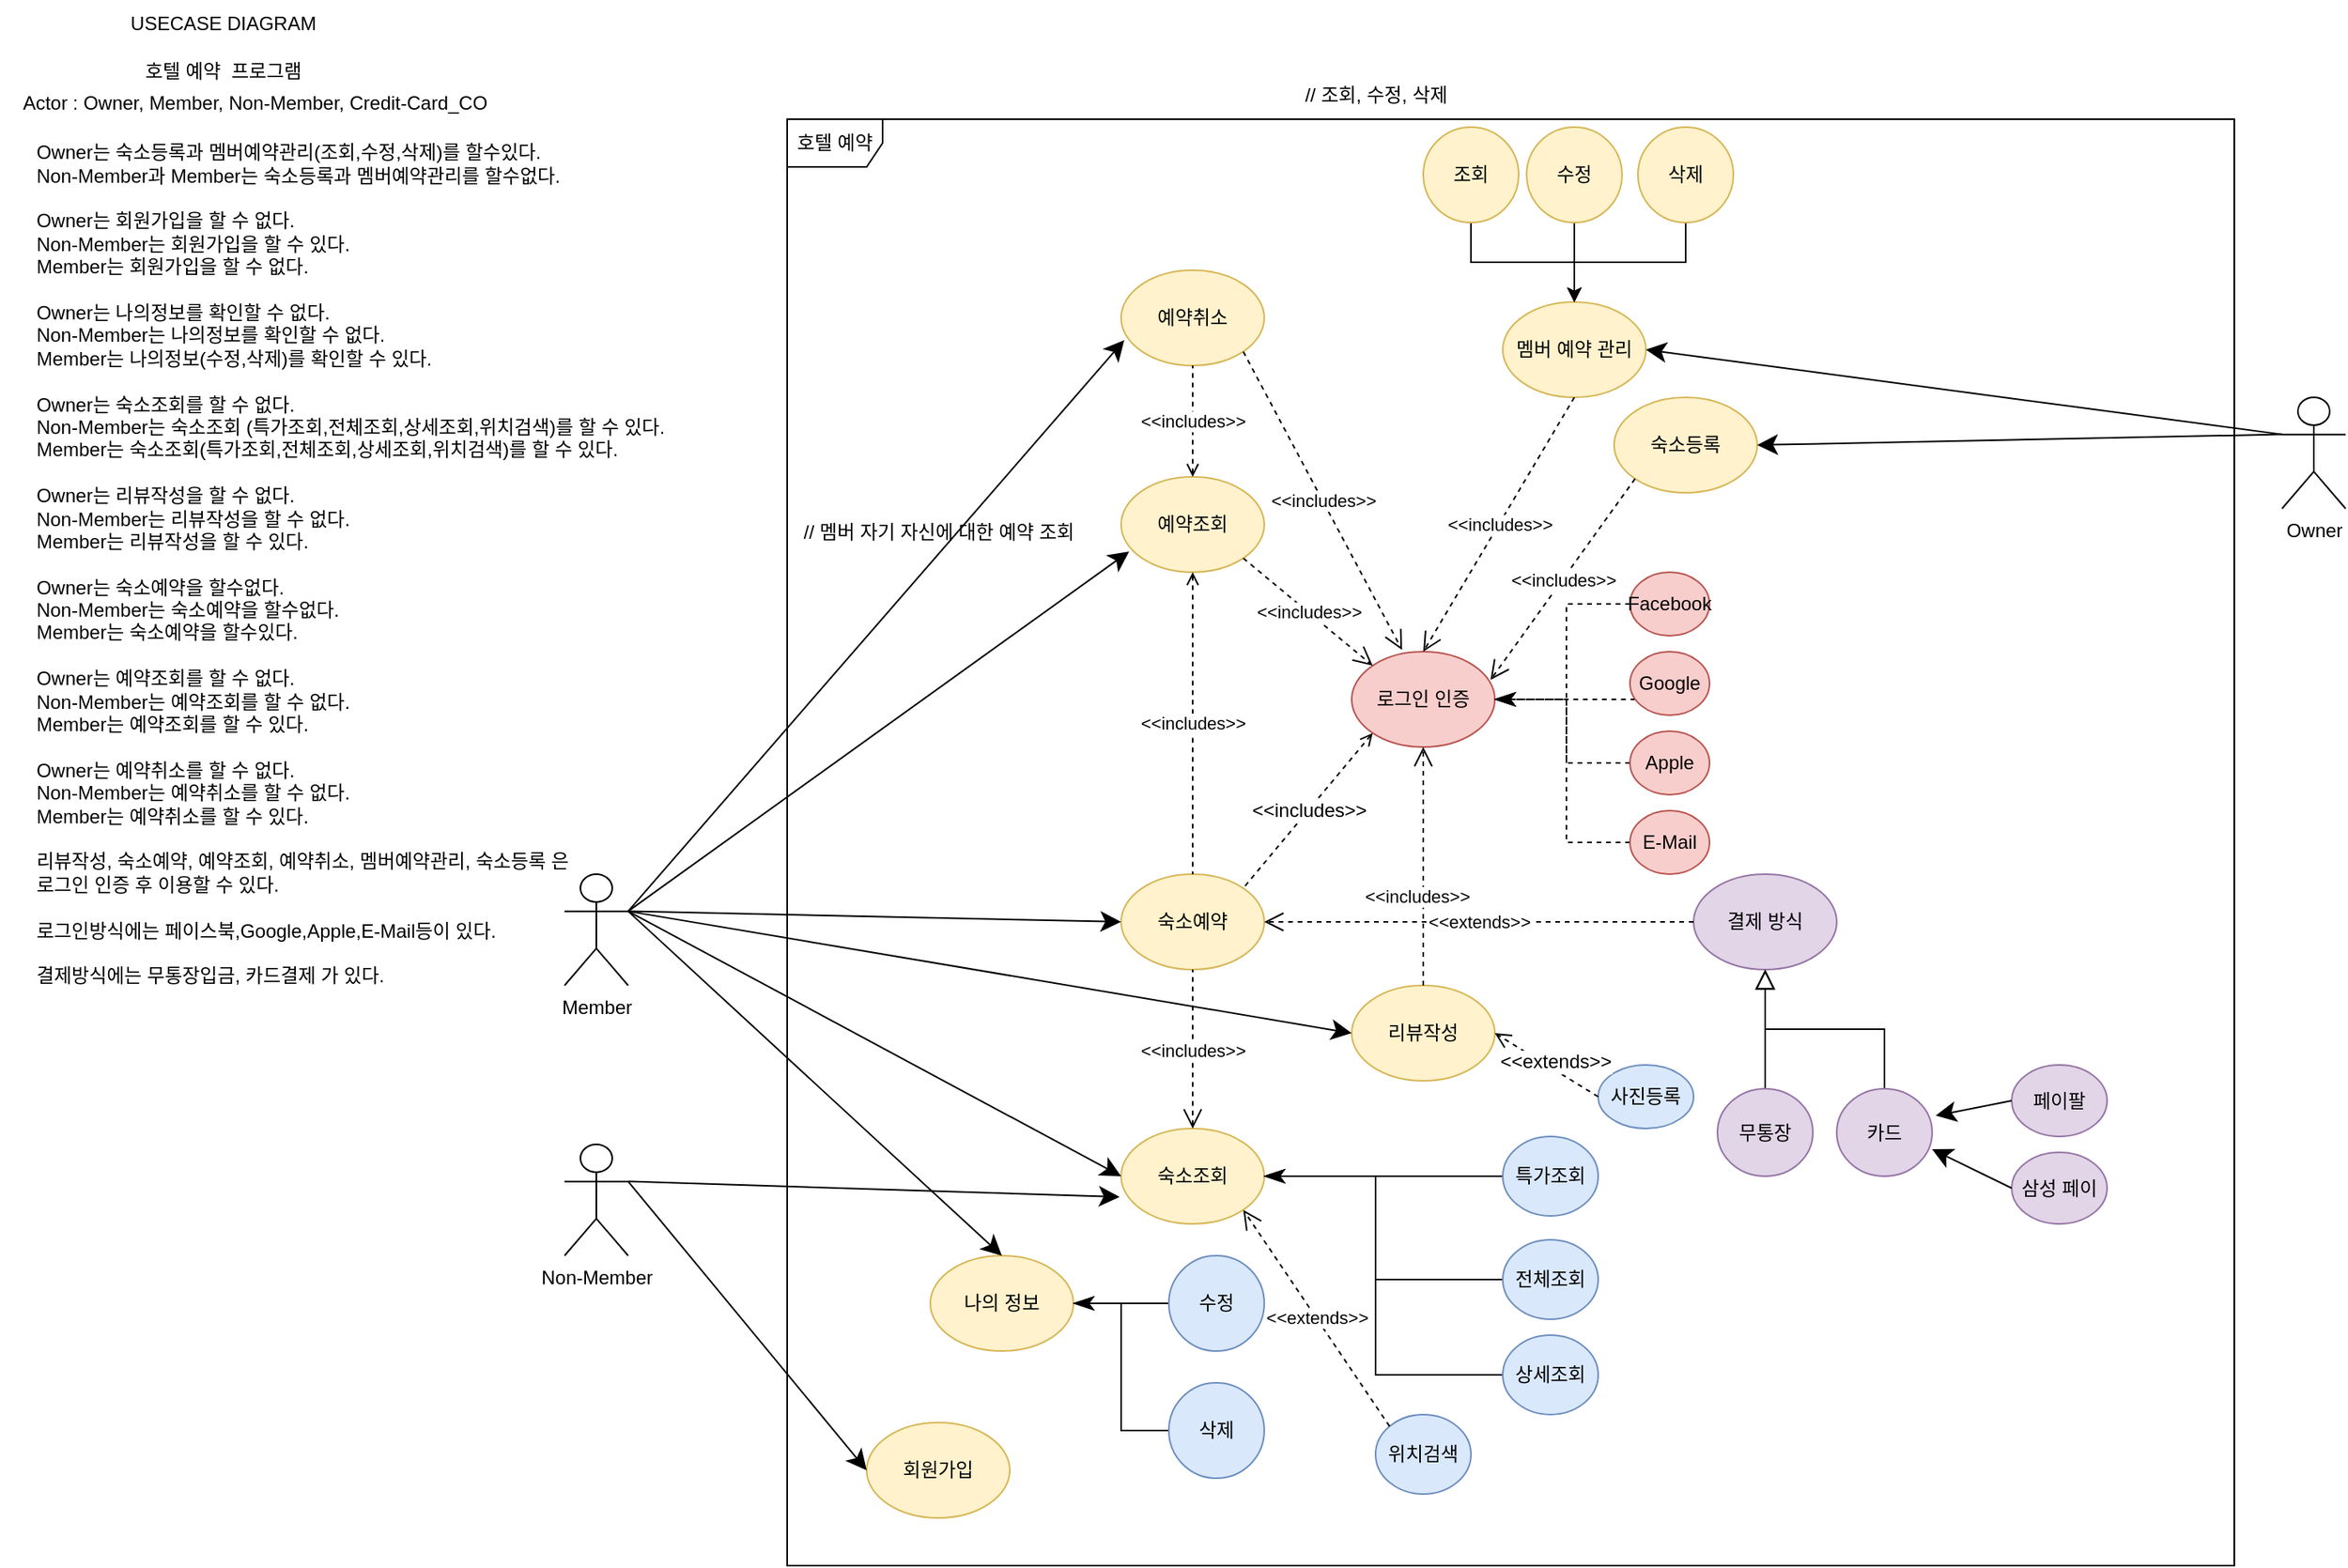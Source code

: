 <mxfile version="20.5.3" type="github" pages="5">
  <diagram id="LRee3-vCbLJE4PQT-OXH" name="USECASE DIAGRAM">
    <mxGraphModel dx="1422" dy="794" grid="1" gridSize="10" guides="1" tooltips="1" connect="1" arrows="1" fold="1" page="1" pageScale="1" pageWidth="3300" pageHeight="4681" math="0" shadow="0">
      <root>
        <mxCell id="0" />
        <mxCell id="1" parent="0" />
        <mxCell id="O2pJUHBRTEmICEQSv-FM-2" value="호텔 예약" style="shape=umlFrame;whiteSpace=wrap;html=1;" parent="1" vertex="1">
          <mxGeometry x="515" y="85" width="910" height="910" as="geometry" />
        </mxCell>
        <mxCell id="YhjqENg5tmqZNu0jKvC--1" value="USECASE DIAGRAM" style="text;html=1;align=center;verticalAlign=middle;resizable=0;points=[];autosize=1;strokeColor=none;fillColor=none;" parent="1" vertex="1">
          <mxGeometry x="90" y="10" width="140" height="30" as="geometry" />
        </mxCell>
        <mxCell id="YhjqENg5tmqZNu0jKvC--2" value="호텔 예약&amp;nbsp; 프로그램" style="text;html=1;align=center;verticalAlign=middle;resizable=0;points=[];autosize=1;strokeColor=none;fillColor=none;" parent="1" vertex="1">
          <mxGeometry x="95" y="40" width="130" height="30" as="geometry" />
        </mxCell>
        <mxCell id="YhjqENg5tmqZNu0jKvC--3" value="Actor : Owner, Member, Non-Member, Credit-Card_CO" style="text;html=1;align=center;verticalAlign=middle;resizable=0;points=[];autosize=1;strokeColor=none;fillColor=none;" parent="1" vertex="1">
          <mxGeometry x="20" y="60" width="320" height="30" as="geometry" />
        </mxCell>
        <mxCell id="YhjqENg5tmqZNu0jKvC--7" value="Member" style="shape=umlActor;verticalLabelPosition=bottom;verticalAlign=top;html=1;" parent="1" vertex="1">
          <mxGeometry x="375" y="560" width="40" height="70" as="geometry" />
        </mxCell>
        <mxCell id="YhjqENg5tmqZNu0jKvC--8" value="Owner&lt;br&gt;" style="shape=umlActor;verticalLabelPosition=bottom;verticalAlign=top;html=1;" parent="1" vertex="1">
          <mxGeometry x="1455" y="260" width="40" height="70" as="geometry" />
        </mxCell>
        <mxCell id="YhjqENg5tmqZNu0jKvC--13" value="Non-Member" style="shape=umlActor;verticalLabelPosition=bottom;verticalAlign=top;html=1;" parent="1" vertex="1">
          <mxGeometry x="375" y="730" width="40" height="70" as="geometry" />
        </mxCell>
        <mxCell id="YhjqENg5tmqZNu0jKvC--27" value="회원가입" style="ellipse;whiteSpace=wrap;html=1;fillColor=#fff2cc;strokeColor=#d6b656;" parent="1" vertex="1">
          <mxGeometry x="565" y="905" width="90" height="60" as="geometry" />
        </mxCell>
        <mxCell id="YhjqENg5tmqZNu0jKvC--29" value="예약취소" style="ellipse;whiteSpace=wrap;html=1;fillColor=#fff2cc;strokeColor=#d6b656;" parent="1" vertex="1">
          <mxGeometry x="725" y="180" width="90" height="60" as="geometry" />
        </mxCell>
        <mxCell id="YhjqENg5tmqZNu0jKvC--30" value="숙소등록&lt;br&gt;" style="ellipse;whiteSpace=wrap;html=1;fillColor=#fff2cc;strokeColor=#d6b656;" parent="1" vertex="1">
          <mxGeometry x="1035" y="260" width="90" height="60" as="geometry" />
        </mxCell>
        <mxCell id="YhjqENg5tmqZNu0jKvC--31" value="숙소예약" style="ellipse;whiteSpace=wrap;html=1;fillColor=#fff2cc;strokeColor=#d6b656;" parent="1" vertex="1">
          <mxGeometry x="725" y="560" width="90" height="60" as="geometry" />
        </mxCell>
        <mxCell id="YhjqENg5tmqZNu0jKvC--32" value="예약조회" style="ellipse;whiteSpace=wrap;html=1;fillColor=#fff2cc;strokeColor=#d6b656;" parent="1" vertex="1">
          <mxGeometry x="725" y="310" width="90" height="60" as="geometry" />
        </mxCell>
        <mxCell id="YhjqENg5tmqZNu0jKvC--35" value="숙소조회" style="ellipse;whiteSpace=wrap;html=1;fillColor=#fff2cc;strokeColor=#d6b656;" parent="1" vertex="1">
          <mxGeometry x="725" y="720" width="90" height="60" as="geometry" />
        </mxCell>
        <mxCell id="YhjqENg5tmqZNu0jKvC--36" value="리뷰작성" style="ellipse;whiteSpace=wrap;html=1;fillColor=#fff2cc;strokeColor=#d6b656;" parent="1" vertex="1">
          <mxGeometry x="870" y="630" width="90" height="60" as="geometry" />
        </mxCell>
        <mxCell id="SupQdwml2Qryj_TKrUDy-18" value="" style="edgeStyle=orthogonalEdgeStyle;rounded=0;orthogonalLoop=1;jettySize=auto;html=1;endArrow=classicThin;endFill=1;endSize=10;" parent="1" source="YhjqENg5tmqZNu0jKvC--44" target="YhjqENg5tmqZNu0jKvC--35" edge="1">
          <mxGeometry relative="1" as="geometry">
            <Array as="points">
              <mxPoint x="885" y="875" />
              <mxPoint x="885" y="750" />
            </Array>
          </mxGeometry>
        </mxCell>
        <mxCell id="YhjqENg5tmqZNu0jKvC--44" value="상세조회" style="ellipse;whiteSpace=wrap;html=1;fillColor=#dae8fc;strokeColor=#6c8ebf;" parent="1" vertex="1">
          <mxGeometry x="965" y="850" width="60" height="50" as="geometry" />
        </mxCell>
        <mxCell id="YhjqENg5tmqZNu0jKvC--47" value="로그인 인증" style="ellipse;whiteSpace=wrap;html=1;fillColor=#f8cecc;strokeColor=#b85450;" parent="1" vertex="1">
          <mxGeometry x="870" y="420" width="90" height="60" as="geometry" />
        </mxCell>
        <mxCell id="YhjqENg5tmqZNu0jKvC--49" value="결제 방식" style="ellipse;whiteSpace=wrap;html=1;fillColor=#e1d5e7;strokeColor=#9673a6;" parent="1" vertex="1">
          <mxGeometry x="1085" y="560" width="90" height="60" as="geometry" />
        </mxCell>
        <mxCell id="YhjqENg5tmqZNu0jKvC--56" value="" style="endArrow=classic;html=1;rounded=0;fontSize=12;exitX=1;exitY=0.333;exitDx=0;exitDy=0;exitPerimeter=0;endFill=1;endSize=10;entryX=0.022;entryY=0.733;entryDx=0;entryDy=0;entryPerimeter=0;" parent="1" source="YhjqENg5tmqZNu0jKvC--7" target="YhjqENg5tmqZNu0jKvC--29" edge="1">
          <mxGeometry width="50" height="50" relative="1" as="geometry">
            <mxPoint x="905" y="530" as="sourcePoint" />
            <mxPoint x="545" y="330" as="targetPoint" />
          </mxGeometry>
        </mxCell>
        <mxCell id="YhjqENg5tmqZNu0jKvC--57" value="" style="endArrow=classic;html=1;rounded=0;fontSize=12;exitX=1;exitY=0.333;exitDx=0;exitDy=0;exitPerimeter=0;entryX=0.056;entryY=0.783;entryDx=0;entryDy=0;endFill=1;endSize=10;entryPerimeter=0;" parent="1" source="YhjqENg5tmqZNu0jKvC--7" target="YhjqENg5tmqZNu0jKvC--32" edge="1">
          <mxGeometry width="50" height="50" relative="1" as="geometry">
            <mxPoint x="905" y="530" as="sourcePoint" />
            <mxPoint x="955" y="480" as="targetPoint" />
          </mxGeometry>
        </mxCell>
        <mxCell id="YhjqENg5tmqZNu0jKvC--58" value="" style="endArrow=classic;html=1;rounded=0;fontSize=12;exitX=1;exitY=0.333;exitDx=0;exitDy=0;exitPerimeter=0;entryX=0;entryY=0.5;entryDx=0;entryDy=0;endFill=1;endSize=10;" parent="1" source="YhjqENg5tmqZNu0jKvC--7" target="YhjqENg5tmqZNu0jKvC--31" edge="1">
          <mxGeometry width="50" height="50" relative="1" as="geometry">
            <mxPoint x="425" y="513.333" as="sourcePoint" />
            <mxPoint x="555" y="430" as="targetPoint" />
          </mxGeometry>
        </mxCell>
        <mxCell id="YhjqENg5tmqZNu0jKvC--59" value="" style="endArrow=classic;html=1;rounded=0;fontSize=12;exitX=1;exitY=0.333;exitDx=0;exitDy=0;exitPerimeter=0;entryX=0;entryY=0.5;entryDx=0;entryDy=0;endFill=1;endSize=10;" parent="1" source="YhjqENg5tmqZNu0jKvC--7" target="YhjqENg5tmqZNu0jKvC--36" edge="1">
          <mxGeometry width="50" height="50" relative="1" as="geometry">
            <mxPoint x="905" y="530" as="sourcePoint" />
            <mxPoint x="955" y="480" as="targetPoint" />
          </mxGeometry>
        </mxCell>
        <mxCell id="YhjqENg5tmqZNu0jKvC--60" value="" style="endArrow=classic;html=1;rounded=0;fontSize=12;exitX=1;exitY=0.333;exitDx=0;exitDy=0;exitPerimeter=0;entryX=0;entryY=0.5;entryDx=0;entryDy=0;endFill=1;endSize=10;" parent="1" source="YhjqENg5tmqZNu0jKvC--7" target="YhjqENg5tmqZNu0jKvC--35" edge="1">
          <mxGeometry width="50" height="50" relative="1" as="geometry">
            <mxPoint x="425" y="503.333" as="sourcePoint" />
            <mxPoint x="555" y="570" as="targetPoint" />
          </mxGeometry>
        </mxCell>
        <mxCell id="YhjqENg5tmqZNu0jKvC--63" value="" style="endArrow=classic;html=1;rounded=0;fontSize=12;exitX=1;exitY=0.333;exitDx=0;exitDy=0;exitPerimeter=0;entryX=0;entryY=0.5;entryDx=0;entryDy=0;endFill=1;endSize=10;" parent="1" source="YhjqENg5tmqZNu0jKvC--13" target="YhjqENg5tmqZNu0jKvC--27" edge="1">
          <mxGeometry width="50" height="50" relative="1" as="geometry">
            <mxPoint x="905" y="530" as="sourcePoint" />
            <mxPoint x="955" y="480" as="targetPoint" />
          </mxGeometry>
        </mxCell>
        <mxCell id="YhjqENg5tmqZNu0jKvC--64" value="" style="endArrow=classic;html=1;rounded=0;fontSize=12;exitX=1;exitY=0.333;exitDx=0;exitDy=0;exitPerimeter=0;entryX=-0.011;entryY=0.717;entryDx=0;entryDy=0;endFill=1;endSize=10;entryPerimeter=0;" parent="1" source="YhjqENg5tmqZNu0jKvC--13" target="YhjqENg5tmqZNu0jKvC--35" edge="1">
          <mxGeometry width="50" height="50" relative="1" as="geometry">
            <mxPoint x="425" y="763.333" as="sourcePoint" />
            <mxPoint x="555" y="765" as="targetPoint" />
          </mxGeometry>
        </mxCell>
        <mxCell id="YhjqENg5tmqZNu0jKvC--80" value="&amp;lt;&amp;lt;includes&amp;gt;&amp;gt;" style="endArrow=none;dashed=1;html=1;rounded=0;fontSize=12;endFill=0;exitX=0;exitY=1;exitDx=0;exitDy=0;entryX=1;entryY=0;entryDx=0;entryDy=0;startArrow=open;startFill=0;" parent="1" source="YhjqENg5tmqZNu0jKvC--47" target="YhjqENg5tmqZNu0jKvC--31" edge="1">
          <mxGeometry width="50" height="50" relative="1" as="geometry">
            <mxPoint x="1025" y="490" as="sourcePoint" />
            <mxPoint x="815" y="570" as="targetPoint" />
            <mxPoint as="offset" />
          </mxGeometry>
        </mxCell>
        <mxCell id="SupQdwml2Qryj_TKrUDy-14" value="" style="edgeStyle=orthogonalEdgeStyle;rounded=0;orthogonalLoop=1;jettySize=auto;html=1;endArrow=classicThin;endFill=1;endSize=10;" parent="1" source="YhjqENg5tmqZNu0jKvC--95" target="YhjqENg5tmqZNu0jKvC--35" edge="1">
          <mxGeometry relative="1" as="geometry">
            <Array as="points">
              <mxPoint x="915" y="750" />
              <mxPoint x="915" y="750" />
            </Array>
          </mxGeometry>
        </mxCell>
        <mxCell id="YhjqENg5tmqZNu0jKvC--95" value="특가조회" style="ellipse;whiteSpace=wrap;html=1;fillColor=#dae8fc;strokeColor=#6c8ebf;" parent="1" vertex="1">
          <mxGeometry x="965" y="725" width="60" height="50" as="geometry" />
        </mxCell>
        <mxCell id="SupQdwml2Qryj_TKrUDy-15" value="" style="edgeStyle=orthogonalEdgeStyle;rounded=0;orthogonalLoop=1;jettySize=auto;html=1;endArrow=classicThin;endFill=1;endSize=10;" parent="1" source="YhjqENg5tmqZNu0jKvC--96" target="YhjqENg5tmqZNu0jKvC--35" edge="1">
          <mxGeometry relative="1" as="geometry">
            <Array as="points">
              <mxPoint x="885" y="815" />
              <mxPoint x="885" y="750" />
            </Array>
          </mxGeometry>
        </mxCell>
        <mxCell id="YhjqENg5tmqZNu0jKvC--96" value="전체조회" style="ellipse;whiteSpace=wrap;html=1;fillColor=#dae8fc;strokeColor=#6c8ebf;" parent="1" vertex="1">
          <mxGeometry x="965" y="790" width="60" height="50" as="geometry" />
        </mxCell>
        <mxCell id="YhjqENg5tmqZNu0jKvC--100" value="사진등록" style="ellipse;whiteSpace=wrap;html=1;fillColor=#dae8fc;strokeColor=#6c8ebf;" parent="1" vertex="1">
          <mxGeometry x="1025" y="680" width="60" height="40" as="geometry" />
        </mxCell>
        <mxCell id="YhjqENg5tmqZNu0jKvC--101" value="&amp;lt;&amp;lt;extends&amp;gt;&amp;gt;" style="endArrow=open;dashed=1;html=1;rounded=0;fontSize=12;endFill=0;exitX=0;exitY=0.5;exitDx=0;exitDy=0;entryX=1;entryY=0.5;entryDx=0;entryDy=0;endSize=8;" parent="1" source="YhjqENg5tmqZNu0jKvC--100" target="YhjqENg5tmqZNu0jKvC--36" edge="1">
          <mxGeometry x="-0.092" y="-5" width="50" height="50" relative="1" as="geometry">
            <mxPoint x="975" y="630" as="sourcePoint" />
            <mxPoint x="835" y="680" as="targetPoint" />
            <mxPoint as="offset" />
          </mxGeometry>
        </mxCell>
        <mxCell id="YhjqENg5tmqZNu0jKvC--106" value="위치검색" style="ellipse;whiteSpace=wrap;html=1;fillColor=#dae8fc;strokeColor=#6c8ebf;" parent="1" vertex="1">
          <mxGeometry x="885" y="900" width="60" height="50" as="geometry" />
        </mxCell>
        <mxCell id="SupQdwml2Qryj_TKrUDy-26" value="" style="edgeStyle=orthogonalEdgeStyle;rounded=0;orthogonalLoop=1;jettySize=auto;html=1;endArrow=classicThin;endFill=1;endSize=10;dashed=1;" parent="1" source="YhjqENg5tmqZNu0jKvC--110" target="YhjqENg5tmqZNu0jKvC--47" edge="1">
          <mxGeometry relative="1" as="geometry">
            <Array as="points">
              <mxPoint x="1005" y="390" />
              <mxPoint x="1005" y="450" />
            </Array>
          </mxGeometry>
        </mxCell>
        <mxCell id="YhjqENg5tmqZNu0jKvC--110" value="Facebook" style="ellipse;whiteSpace=wrap;html=1;fillColor=#f8cecc;strokeColor=#b85450;" parent="1" vertex="1">
          <mxGeometry x="1045" y="370" width="50" height="40" as="geometry" />
        </mxCell>
        <mxCell id="SupQdwml2Qryj_TKrUDy-27" value="" style="edgeStyle=orthogonalEdgeStyle;rounded=0;orthogonalLoop=1;jettySize=auto;html=1;endArrow=classicThin;endFill=1;endSize=10;dashed=1;" parent="1" source="YhjqENg5tmqZNu0jKvC--111" target="YhjqENg5tmqZNu0jKvC--47" edge="1">
          <mxGeometry relative="1" as="geometry">
            <Array as="points">
              <mxPoint x="1015" y="450" />
              <mxPoint x="1015" y="450" />
            </Array>
          </mxGeometry>
        </mxCell>
        <mxCell id="YhjqENg5tmqZNu0jKvC--111" value="Google" style="ellipse;whiteSpace=wrap;html=1;fillColor=#f8cecc;strokeColor=#b85450;" parent="1" vertex="1">
          <mxGeometry x="1045" y="420" width="50" height="40" as="geometry" />
        </mxCell>
        <mxCell id="SupQdwml2Qryj_TKrUDy-28" value="" style="edgeStyle=orthogonalEdgeStyle;rounded=0;orthogonalLoop=1;jettySize=auto;html=1;endArrow=classicThin;endFill=1;endSize=10;dashed=1;" parent="1" source="YhjqENg5tmqZNu0jKvC--112" target="YhjqENg5tmqZNu0jKvC--47" edge="1">
          <mxGeometry relative="1" as="geometry">
            <Array as="points">
              <mxPoint x="1005" y="490" />
              <mxPoint x="1005" y="450" />
            </Array>
          </mxGeometry>
        </mxCell>
        <mxCell id="YhjqENg5tmqZNu0jKvC--112" value="Apple" style="ellipse;whiteSpace=wrap;html=1;fillColor=#f8cecc;strokeColor=#b85450;" parent="1" vertex="1">
          <mxGeometry x="1045" y="470" width="50" height="40" as="geometry" />
        </mxCell>
        <mxCell id="SupQdwml2Qryj_TKrUDy-29" value="" style="edgeStyle=orthogonalEdgeStyle;rounded=0;orthogonalLoop=1;jettySize=auto;html=1;endArrow=classicThin;endFill=1;endSize=10;dashed=1;" parent="1" source="YhjqENg5tmqZNu0jKvC--114" target="YhjqENg5tmqZNu0jKvC--47" edge="1">
          <mxGeometry relative="1" as="geometry">
            <Array as="points">
              <mxPoint x="1005" y="540" />
              <mxPoint x="1005" y="450" />
            </Array>
          </mxGeometry>
        </mxCell>
        <mxCell id="YhjqENg5tmqZNu0jKvC--114" value="E-Mail" style="ellipse;whiteSpace=wrap;html=1;fillColor=#f8cecc;strokeColor=#b85450;" parent="1" vertex="1">
          <mxGeometry x="1045" y="520" width="50" height="40" as="geometry" />
        </mxCell>
        <mxCell id="YhjqENg5tmqZNu0jKvC--117" value="삼성 페이" style="ellipse;whiteSpace=wrap;html=1;fillColor=#e1d5e7;strokeColor=#9673a6;" parent="1" vertex="1">
          <mxGeometry x="1285" y="735" width="60" height="45" as="geometry" />
        </mxCell>
        <mxCell id="YhjqENg5tmqZNu0jKvC--118" value="페이팔" style="ellipse;whiteSpace=wrap;html=1;fillColor=#e1d5e7;strokeColor=#9673a6;" parent="1" vertex="1">
          <mxGeometry x="1285" y="680" width="60" height="45" as="geometry" />
        </mxCell>
        <mxCell id="YhjqENg5tmqZNu0jKvC--123" value="나의 정보" style="ellipse;whiteSpace=wrap;html=1;fillColor=#fff2cc;strokeColor=#d6b656;" parent="1" vertex="1">
          <mxGeometry x="605" y="800" width="90" height="60" as="geometry" />
        </mxCell>
        <mxCell id="YhjqENg5tmqZNu0jKvC--124" value="" style="endArrow=classic;html=1;rounded=0;fontSize=12;exitX=1;exitY=0.333;exitDx=0;exitDy=0;exitPerimeter=0;entryX=0.5;entryY=0;entryDx=0;entryDy=0;endFill=1;endSize=10;" parent="1" source="YhjqENg5tmqZNu0jKvC--7" target="YhjqENg5tmqZNu0jKvC--123" edge="1">
          <mxGeometry width="50" height="50" relative="1" as="geometry">
            <mxPoint x="425" y="563.333" as="sourcePoint" />
            <mxPoint x="745" y="760.0" as="targetPoint" />
          </mxGeometry>
        </mxCell>
        <mxCell id="SupQdwml2Qryj_TKrUDy-22" value="" style="edgeStyle=orthogonalEdgeStyle;rounded=0;orthogonalLoop=1;jettySize=auto;html=1;endArrow=classicThin;endFill=1;endSize=10;" parent="1" source="YhjqENg5tmqZNu0jKvC--129" target="YhjqENg5tmqZNu0jKvC--123" edge="1">
          <mxGeometry relative="1" as="geometry">
            <Array as="points">
              <mxPoint x="725" y="910" />
              <mxPoint x="725" y="830" />
            </Array>
          </mxGeometry>
        </mxCell>
        <mxCell id="YhjqENg5tmqZNu0jKvC--129" value="삭제" style="ellipse;whiteSpace=wrap;html=1;fillColor=#dae8fc;strokeColor=#6c8ebf;direction=south;" parent="1" vertex="1">
          <mxGeometry x="755" y="880" width="60" height="60" as="geometry" />
        </mxCell>
        <mxCell id="SupQdwml2Qryj_TKrUDy-21" value="" style="edgeStyle=orthogonalEdgeStyle;rounded=0;orthogonalLoop=1;jettySize=auto;html=1;endArrow=classicThin;endFill=1;endSize=10;" parent="1" source="YhjqENg5tmqZNu0jKvC--130" target="YhjqENg5tmqZNu0jKvC--123" edge="1">
          <mxGeometry relative="1" as="geometry" />
        </mxCell>
        <mxCell id="YhjqENg5tmqZNu0jKvC--130" value="수정" style="ellipse;whiteSpace=wrap;html=1;fillColor=#dae8fc;strokeColor=#6c8ebf;" parent="1" vertex="1">
          <mxGeometry x="755" y="800" width="60" height="60" as="geometry" />
        </mxCell>
        <mxCell id="SupQdwml2Qryj_TKrUDy-11" value="&amp;lt;&amp;lt;includes&amp;gt;&amp;gt;" style="endArrow=open;html=1;rounded=0;entryX=0;entryY=0;entryDx=0;entryDy=0;exitX=1;exitY=1;exitDx=0;exitDy=0;endFill=0;dashed=1;endSize=10;" parent="1" source="YhjqENg5tmqZNu0jKvC--32" target="YhjqENg5tmqZNu0jKvC--47" edge="1">
          <mxGeometry width="50" height="50" relative="1" as="geometry">
            <mxPoint x="935" y="490" as="sourcePoint" />
            <mxPoint x="985" y="440" as="targetPoint" />
          </mxGeometry>
        </mxCell>
        <mxCell id="SupQdwml2Qryj_TKrUDy-12" value="&amp;lt;&amp;lt;includes&amp;gt;&amp;gt;" style="endArrow=open;html=1;rounded=0;entryX=0.5;entryY=1;entryDx=0;entryDy=0;exitX=0.5;exitY=0;exitDx=0;exitDy=0;endFill=0;dashed=1;endSize=10;" parent="1" source="YhjqENg5tmqZNu0jKvC--36" target="YhjqENg5tmqZNu0jKvC--47" edge="1">
          <mxGeometry x="-0.248" y="4" width="50" height="50" relative="1" as="geometry">
            <mxPoint x="821.82" y="428.787" as="sourcePoint" />
            <mxPoint x="1073.18" y="341.213" as="targetPoint" />
            <mxPoint as="offset" />
          </mxGeometry>
        </mxCell>
        <mxCell id="SupQdwml2Qryj_TKrUDy-36" value="&amp;lt;&amp;lt;extends&amp;gt;&amp;gt;" style="endArrow=open;html=1;rounded=0;endSize=10;entryX=1;entryY=0.5;entryDx=0;entryDy=0;exitX=0;exitY=0.5;exitDx=0;exitDy=0;dashed=1;endFill=0;" parent="1" source="YhjqENg5tmqZNu0jKvC--49" target="YhjqENg5tmqZNu0jKvC--31" edge="1">
          <mxGeometry width="50" height="50" relative="1" as="geometry">
            <mxPoint x="865" y="540" as="sourcePoint" />
            <mxPoint x="915" y="490" as="targetPoint" />
          </mxGeometry>
        </mxCell>
        <mxCell id="tjA7VHKbfEr3mHhEBpgr-12" value="" style="edgeStyle=orthogonalEdgeStyle;rounded=0;orthogonalLoop=1;jettySize=auto;html=1;startArrow=none;startFill=0;endArrow=block;endFill=0;startSize=10;endSize=10;" parent="1" source="SupQdwml2Qryj_TKrUDy-37" target="YhjqENg5tmqZNu0jKvC--49" edge="1">
          <mxGeometry relative="1" as="geometry" />
        </mxCell>
        <mxCell id="SupQdwml2Qryj_TKrUDy-37" value="무통장" style="ellipse;whiteSpace=wrap;html=1;fillColor=#e1d5e7;strokeColor=#9673a6;" parent="1" vertex="1">
          <mxGeometry x="1100" y="695" width="60" height="55" as="geometry" />
        </mxCell>
        <mxCell id="tjA7VHKbfEr3mHhEBpgr-13" value="" style="edgeStyle=orthogonalEdgeStyle;rounded=0;orthogonalLoop=1;jettySize=auto;html=1;startArrow=none;startFill=0;endArrow=block;endFill=0;startSize=10;endSize=10;" parent="1" source="SupQdwml2Qryj_TKrUDy-38" target="YhjqENg5tmqZNu0jKvC--49" edge="1">
          <mxGeometry relative="1" as="geometry" />
        </mxCell>
        <mxCell id="SupQdwml2Qryj_TKrUDy-38" value="카드" style="ellipse;whiteSpace=wrap;html=1;fillColor=#e1d5e7;strokeColor=#9673a6;" parent="1" vertex="1">
          <mxGeometry x="1175" y="695" width="60" height="55" as="geometry" />
        </mxCell>
        <mxCell id="SupQdwml2Qryj_TKrUDy-41" value="" style="endArrow=classic;html=1;rounded=0;endSize=10;entryX=0.999;entryY=0.692;entryDx=0;entryDy=0;exitX=0;exitY=0.5;exitDx=0;exitDy=0;entryPerimeter=0;" parent="1" source="YhjqENg5tmqZNu0jKvC--117" target="SupQdwml2Qryj_TKrUDy-38" edge="1">
          <mxGeometry width="50" height="50" relative="1" as="geometry">
            <mxPoint x="955" y="740" as="sourcePoint" />
            <mxPoint x="1005" y="690" as="targetPoint" />
          </mxGeometry>
        </mxCell>
        <mxCell id="SupQdwml2Qryj_TKrUDy-42" value="" style="endArrow=classic;html=1;rounded=0;endSize=10;entryX=1.038;entryY=0.307;entryDx=0;entryDy=0;exitX=0;exitY=0.5;exitDx=0;exitDy=0;entryPerimeter=0;" parent="1" source="YhjqENg5tmqZNu0jKvC--118" target="SupQdwml2Qryj_TKrUDy-38" edge="1">
          <mxGeometry width="50" height="50" relative="1" as="geometry">
            <mxPoint x="1175" y="790" as="sourcePoint" />
            <mxPoint x="1191.98" y="749.01" as="targetPoint" />
          </mxGeometry>
        </mxCell>
        <mxCell id="tjA7VHKbfEr3mHhEBpgr-2" value="멤버 예약 관리" style="ellipse;whiteSpace=wrap;html=1;fillColor=#fff2cc;strokeColor=#d6b656;" parent="1" vertex="1">
          <mxGeometry x="965" y="200" width="90" height="60" as="geometry" />
        </mxCell>
        <mxCell id="tjA7VHKbfEr3mHhEBpgr-6" value="&amp;lt;&amp;lt;includes&amp;gt;&amp;gt;" style="endArrow=none;html=1;rounded=0;endSize=10;exitX=0.5;exitY=0;exitDx=0;exitDy=0;entryX=0.5;entryY=1;entryDx=0;entryDy=0;dashed=1;endFill=0;startArrow=open;startFill=0;" parent="1" source="YhjqENg5tmqZNu0jKvC--32" target="YhjqENg5tmqZNu0jKvC--29" edge="1">
          <mxGeometry width="50" height="50" relative="1" as="geometry">
            <mxPoint x="1115" y="550" as="sourcePoint" />
            <mxPoint x="1165" y="500" as="targetPoint" />
          </mxGeometry>
        </mxCell>
        <mxCell id="tjA7VHKbfEr3mHhEBpgr-7" value="// 멤버 자기 자신에 대한 예약 조회" style="text;html=1;align=center;verticalAlign=middle;resizable=0;points=[];autosize=1;strokeColor=none;fillColor=none;" parent="1" vertex="1">
          <mxGeometry x="505" y="330" width="210" height="30" as="geometry" />
        </mxCell>
        <mxCell id="tjA7VHKbfEr3mHhEBpgr-8" value="&amp;lt;&amp;lt;includes&amp;gt;&amp;gt;" style="endArrow=open;html=1;rounded=0;endSize=10;exitX=1;exitY=1;exitDx=0;exitDy=0;entryX=0.352;entryY=-0.018;entryDx=0;entryDy=0;dashed=1;endFill=0;entryPerimeter=0;" parent="1" source="YhjqENg5tmqZNu0jKvC--29" target="YhjqENg5tmqZNu0jKvC--47" edge="1">
          <mxGeometry width="50" height="50" relative="1" as="geometry">
            <mxPoint x="780" y="330.0" as="sourcePoint" />
            <mxPoint x="780" y="250" as="targetPoint" />
          </mxGeometry>
        </mxCell>
        <mxCell id="tjA7VHKbfEr3mHhEBpgr-16" value="&amp;lt;&amp;lt;includes&amp;gt;&amp;gt;" style="endArrow=none;html=1;rounded=0;startSize=10;endSize=10;entryX=0.5;entryY=1;entryDx=0;entryDy=0;dashed=1;endFill=0;startArrow=open;startFill=0;" parent="1" target="YhjqENg5tmqZNu0jKvC--31" edge="1">
          <mxGeometry width="50" height="50" relative="1" as="geometry">
            <mxPoint x="770" y="720" as="sourcePoint" />
            <mxPoint x="1025" y="500" as="targetPoint" />
            <mxPoint y="1" as="offset" />
          </mxGeometry>
        </mxCell>
        <mxCell id="tjA7VHKbfEr3mHhEBpgr-17" value="&amp;lt;&amp;lt;extends&amp;gt;&amp;gt;" style="endArrow=open;html=1;rounded=0;dashed=1;startSize=10;endSize=10;entryX=1;entryY=1;entryDx=0;entryDy=0;exitX=0;exitY=0;exitDx=0;exitDy=0;endFill=0;" parent="1" source="YhjqENg5tmqZNu0jKvC--106" target="YhjqENg5tmqZNu0jKvC--35" edge="1">
          <mxGeometry width="50" height="50" relative="1" as="geometry">
            <mxPoint x="975" y="670" as="sourcePoint" />
            <mxPoint x="1025" y="620" as="targetPoint" />
          </mxGeometry>
        </mxCell>
        <mxCell id="tjA7VHKbfEr3mHhEBpgr-18" value="&amp;lt;&amp;lt;includes&amp;gt;&amp;gt;" style="endArrow=open;html=1;rounded=0;dashed=1;startSize=10;endSize=10;entryX=0.97;entryY=0.296;entryDx=0;entryDy=0;exitX=0;exitY=1;exitDx=0;exitDy=0;endFill=0;entryPerimeter=0;" parent="1" source="YhjqENg5tmqZNu0jKvC--30" target="YhjqENg5tmqZNu0jKvC--47" edge="1">
          <mxGeometry width="50" height="50" relative="1" as="geometry">
            <mxPoint x="975" y="550" as="sourcePoint" />
            <mxPoint x="1062.03" y="241.072" as="targetPoint" />
          </mxGeometry>
        </mxCell>
        <mxCell id="tjA7VHKbfEr3mHhEBpgr-20" value="&amp;lt;&amp;lt;includes&amp;gt;&amp;gt;" style="endArrow=open;html=1;rounded=0;dashed=1;startSize=10;endSize=10;entryX=0.5;entryY=0;entryDx=0;entryDy=0;exitX=0.5;exitY=1;exitDx=0;exitDy=0;endFill=0;" parent="1" source="tjA7VHKbfEr3mHhEBpgr-2" target="YhjqENg5tmqZNu0jKvC--47" edge="1">
          <mxGeometry width="50" height="50" relative="1" as="geometry">
            <mxPoint x="1305.0" y="230" as="sourcePoint" />
            <mxPoint x="1062.03" y="198.928" as="targetPoint" />
          </mxGeometry>
        </mxCell>
        <mxCell id="82aKuM7ouqwr-aGR9GEj-1" value="" style="endArrow=classic;html=1;rounded=0;startSize=10;endSize=10;entryX=1;entryY=0.5;entryDx=0;entryDy=0;exitX=0;exitY=0.333;exitDx=0;exitDy=0;exitPerimeter=0;" parent="1" source="YhjqENg5tmqZNu0jKvC--8" target="tjA7VHKbfEr3mHhEBpgr-2" edge="1">
          <mxGeometry width="50" height="50" relative="1" as="geometry">
            <mxPoint x="975" y="550" as="sourcePoint" />
            <mxPoint x="1025" y="500" as="targetPoint" />
          </mxGeometry>
        </mxCell>
        <mxCell id="82aKuM7ouqwr-aGR9GEj-3" value="" style="endArrow=classic;html=1;rounded=0;startSize=10;endSize=10;entryX=1;entryY=0.5;entryDx=0;entryDy=0;exitX=0;exitY=0.333;exitDx=0;exitDy=0;exitPerimeter=0;" parent="1" source="YhjqENg5tmqZNu0jKvC--8" target="YhjqENg5tmqZNu0jKvC--30" edge="1">
          <mxGeometry width="50" height="50" relative="1" as="geometry">
            <mxPoint x="1525.0" y="193.333" as="sourcePoint" />
            <mxPoint x="1395.0" y="230" as="targetPoint" />
          </mxGeometry>
        </mxCell>
        <mxCell id="82aKuM7ouqwr-aGR9GEj-4" value="// 조회, 수정, 삭제" style="text;html=1;align=center;verticalAlign=middle;resizable=0;points=[];autosize=1;strokeColor=none;fillColor=none;" parent="1" vertex="1">
          <mxGeometry x="825" y="55" width="120" height="30" as="geometry" />
        </mxCell>
        <mxCell id="8BZ6L4OPyTDKWKxEXBUy-11" value="" style="edgeStyle=orthogonalEdgeStyle;rounded=0;orthogonalLoop=1;jettySize=auto;html=1;startArrow=none;" parent="1" source="8BZ6L4OPyTDKWKxEXBUy-5" target="tjA7VHKbfEr3mHhEBpgr-2" edge="1">
          <mxGeometry relative="1" as="geometry" />
        </mxCell>
        <mxCell id="8BZ6L4OPyTDKWKxEXBUy-15" value="" style="edgeStyle=orthogonalEdgeStyle;rounded=0;orthogonalLoop=1;jettySize=auto;html=1;" parent="1" source="8BZ6L4OPyTDKWKxEXBUy-3" target="tjA7VHKbfEr3mHhEBpgr-2" edge="1">
          <mxGeometry relative="1" as="geometry" />
        </mxCell>
        <mxCell id="8BZ6L4OPyTDKWKxEXBUy-3" value="삭제" style="ellipse;whiteSpace=wrap;html=1;fillColor=#fff2cc;strokeColor=#d6b656;" parent="1" vertex="1">
          <mxGeometry x="1050" y="90" width="60" height="60" as="geometry" />
        </mxCell>
        <mxCell id="8BZ6L4OPyTDKWKxEXBUy-13" value="" style="edgeStyle=orthogonalEdgeStyle;rounded=0;orthogonalLoop=1;jettySize=auto;html=1;" parent="1" source="8BZ6L4OPyTDKWKxEXBUy-4" target="tjA7VHKbfEr3mHhEBpgr-2" edge="1">
          <mxGeometry relative="1" as="geometry" />
        </mxCell>
        <mxCell id="8BZ6L4OPyTDKWKxEXBUy-4" value="조회" style="ellipse;whiteSpace=wrap;html=1;fillColor=#fff2cc;strokeColor=#d6b656;" parent="1" vertex="1">
          <mxGeometry x="915" y="90" width="60" height="60" as="geometry" />
        </mxCell>
        <mxCell id="8BZ6L4OPyTDKWKxEXBUy-10" value="" style="edgeStyle=orthogonalEdgeStyle;rounded=0;orthogonalLoop=1;jettySize=auto;html=1;" parent="1" source="8BZ6L4OPyTDKWKxEXBUy-5" target="tjA7VHKbfEr3mHhEBpgr-2" edge="1">
          <mxGeometry relative="1" as="geometry" />
        </mxCell>
        <mxCell id="8BZ6L4OPyTDKWKxEXBUy-5" value="수정" style="ellipse;whiteSpace=wrap;html=1;fillColor=#fff2cc;strokeColor=#d6b656;" parent="1" vertex="1">
          <mxGeometry x="980" y="90" width="60" height="60" as="geometry" />
        </mxCell>
        <mxCell id="xCFELMfRx6td031JTHCx-1" value="&amp;lt;&amp;lt;includes&amp;gt;&amp;gt;" style="endArrow=none;html=1;rounded=0;endSize=10;exitX=0.5;exitY=1;exitDx=0;exitDy=0;entryX=0.5;entryY=0;entryDx=0;entryDy=0;dashed=1;endFill=0;startArrow=open;startFill=0;" parent="1" source="YhjqENg5tmqZNu0jKvC--32" target="YhjqENg5tmqZNu0jKvC--31" edge="1">
          <mxGeometry width="50" height="50" relative="1" as="geometry">
            <mxPoint x="770" y="320" as="sourcePoint" />
            <mxPoint x="770" y="250" as="targetPoint" />
          </mxGeometry>
        </mxCell>
        <mxCell id="Wc8GbwjAeZDyRrW3RM1n-1" value="&lt;div style=&quot;text-align: left;&quot;&gt;&lt;span style=&quot;background-color: initial;&quot;&gt;Owner는 숙소등록과 멤버예약관리(조회,수정,삭제)를 할수있다.&lt;/span&gt;&lt;/div&gt;&lt;div style=&quot;text-align: left;&quot;&gt;&lt;span style=&quot;background-color: initial;&quot;&gt;Non-Member과 Member는 숙소등록과 멤버예약관리를 할수없다.&lt;/span&gt;&lt;/div&gt;&lt;div style=&quot;text-align: left;&quot;&gt;&lt;span style=&quot;background-color: initial;&quot;&gt;&lt;br&gt;&lt;/span&gt;&lt;/div&gt;&lt;div style=&quot;text-align: left;&quot;&gt;&lt;span style=&quot;background-color: initial;&quot;&gt;Owner는 회원가입을 할 수 없다.&lt;/span&gt;&lt;/div&gt;&lt;div style=&quot;text-align: left;&quot;&gt;Non-Member는 회원가입을 할 수 있다.&lt;/div&gt;&lt;div style=&quot;text-align: left;&quot;&gt;Member는 회원가입을 할 수 없다.&lt;/div&gt;&lt;div style=&quot;text-align: left;&quot;&gt;&lt;span style=&quot;background-color: initial;&quot;&gt;&lt;br&gt;&lt;/span&gt;&lt;/div&gt;&lt;div style=&quot;text-align: left;&quot;&gt;Owner는 나의정보를 확인할 수 없다.&lt;/div&gt;&lt;div style=&quot;text-align: left;&quot;&gt;Non-Member는 나의정보를 확인할 수 없다.&lt;/div&gt;&lt;div style=&quot;text-align: left;&quot;&gt;Member는 나의정보(수정,삭제)를 확인할 수 있다.&lt;/div&gt;&lt;div style=&quot;text-align: left;&quot;&gt;&lt;br&gt;&lt;/div&gt;&lt;div style=&quot;text-align: left;&quot;&gt;Owner는 숙소조회를 할 수 없다.&lt;/div&gt;&lt;div style=&quot;text-align: left;&quot;&gt;Non-Member는 숙소조회 (특가조회,전체조회,상세조회,위치검색)&lt;span style=&quot;background-color: initial;&quot;&gt;를 할 수 있다.&lt;/span&gt;&lt;/div&gt;&lt;div style=&quot;text-align: left;&quot;&gt;Member는 숙소조회(특가조회,전체조회,상세조회,위치검색)를 할 수 있다.&lt;/div&gt;&lt;div style=&quot;text-align: left;&quot;&gt;&lt;br&gt;&lt;/div&gt;&lt;div style=&quot;text-align: left;&quot;&gt;Owner는 리뷰작성을 할 수 없다.&lt;/div&gt;&lt;div style=&quot;text-align: left;&quot;&gt;Non-Member는 리뷰작성을 할 수 없다.&lt;/div&gt;&lt;div style=&quot;text-align: left;&quot;&gt;Member는 리뷰작성을 할 수 있다.&lt;/div&gt;&lt;div style=&quot;text-align: left;&quot;&gt;&lt;br&gt;&lt;/div&gt;&lt;div style=&quot;text-align: left;&quot;&gt;Owner는 숙소예약을 할수없다.&lt;/div&gt;&lt;div style=&quot;text-align: left;&quot;&gt;Non-Member는 숙소예약을 할수없다.&lt;/div&gt;&lt;div style=&quot;text-align: left;&quot;&gt;Member는 숙소예약을 할수있다.&lt;/div&gt;&lt;div style=&quot;text-align: left;&quot;&gt;&lt;br&gt;&lt;/div&gt;&lt;div style=&quot;text-align: left;&quot;&gt;Owner는 예약조회를 할 수 없다.&lt;/div&gt;&lt;div style=&quot;text-align: left;&quot;&gt;Non-Member는 예약조회를 할 수 없다.&lt;/div&gt;&lt;div style=&quot;text-align: left;&quot;&gt;Member는 예약조회를 할 수 있다.&lt;/div&gt;&lt;div style=&quot;text-align: left;&quot;&gt;&lt;br&gt;&lt;/div&gt;&lt;div style=&quot;text-align: left;&quot;&gt;Owner는 예약취소를 할 수 없다.&lt;/div&gt;&lt;div style=&quot;text-align: left;&quot;&gt;Non-Member는 예약취소를 할 수 없다.&lt;/div&gt;&lt;div style=&quot;text-align: left;&quot;&gt;Member는 예약취소를 할 수 있다.&lt;/div&gt;&lt;div style=&quot;text-align: left;&quot;&gt;&lt;br&gt;&lt;/div&gt;&lt;div style=&quot;text-align: left;&quot;&gt;리뷰작성, 숙소예약, 예약조회, 예약취소, 멤버예약관리, 숙소등록 은&lt;/div&gt;&lt;div style=&quot;text-align: left;&quot;&gt;로그인 인증 후 이용할 수 있다.&lt;/div&gt;&lt;div style=&quot;text-align: left;&quot;&gt;&lt;br&gt;&lt;/div&gt;&lt;div style=&quot;text-align: left;&quot;&gt;로그인방식에는 페이스북,Google,Apple,E-Mail등이 있다.&lt;/div&gt;&lt;div style=&quot;text-align: left;&quot;&gt;&lt;br&gt;&lt;/div&gt;&lt;div style=&quot;text-align: left;&quot;&gt;결제방식에는 무통장입금, 카드결제 가 있다.&lt;/div&gt;" style="text;html=1;align=center;verticalAlign=middle;resizable=0;points=[];autosize=1;strokeColor=none;fillColor=none;" parent="1" vertex="1">
          <mxGeometry x="20" y="90" width="440" height="550" as="geometry" />
        </mxCell>
      </root>
    </mxGraphModel>
  </diagram>
  <diagram id="GdRORdRjzIzfb_fSJSPl" name="CLASS DIAGRAM">
    <mxGraphModel dx="1673" dy="934" grid="1" gridSize="10" guides="1" tooltips="1" connect="1" arrows="1" fold="1" page="1" pageScale="1" pageWidth="3300" pageHeight="4681" math="0" shadow="0">
      <root>
        <mxCell id="0" />
        <mxCell id="1" parent="0" />
        <mxCell id="vAVw65D24xYV3-0vCZaX-1" value="Member" style="swimlane;fontStyle=1;align=center;verticalAlign=top;childLayout=stackLayout;horizontal=1;startSize=26;horizontalStack=0;resizeParent=1;resizeParentMax=0;resizeLast=0;collapsible=1;marginBottom=0;" parent="1" vertex="1">
          <mxGeometry x="785" y="293" width="160" height="398" as="geometry" />
        </mxCell>
        <mxCell id="vAVw65D24xYV3-0vCZaX-2" value="+memId : String" style="text;strokeColor=none;fillColor=none;align=left;verticalAlign=top;spacingLeft=4;spacingRight=4;overflow=hidden;rotatable=0;points=[[0,0.5],[1,0.5]];portConstraint=eastwest;" parent="vAVw65D24xYV3-0vCZaX-1" vertex="1">
          <mxGeometry y="26" width="160" height="26" as="geometry" />
        </mxCell>
        <mxCell id="5adXpeyZpg4L9Kuzkj-i-13" value="+pwd : String" style="text;strokeColor=none;fillColor=none;align=left;verticalAlign=top;spacingLeft=4;spacingRight=4;overflow=hidden;rotatable=0;points=[[0,0.5],[1,0.5]];portConstraint=eastwest;" parent="vAVw65D24xYV3-0vCZaX-1" vertex="1">
          <mxGeometry y="52" width="160" height="26" as="geometry" />
        </mxCell>
        <mxCell id="5adXpeyZpg4L9Kuzkj-i-10" value="+name : String" style="text;strokeColor=none;fillColor=none;align=left;verticalAlign=top;spacingLeft=4;spacingRight=4;overflow=hidden;rotatable=0;points=[[0,0.5],[1,0.5]];portConstraint=eastwest;" parent="vAVw65D24xYV3-0vCZaX-1" vertex="1">
          <mxGeometry y="78" width="160" height="26" as="geometry" />
        </mxCell>
        <mxCell id="5adXpeyZpg4L9Kuzkj-i-14" value="+userid : String" style="text;strokeColor=none;fillColor=none;align=left;verticalAlign=top;spacingLeft=4;spacingRight=4;overflow=hidden;rotatable=0;points=[[0,0.5],[1,0.5]];portConstraint=eastwest;" parent="vAVw65D24xYV3-0vCZaX-1" vertex="1">
          <mxGeometry y="104" width="160" height="26" as="geometry" />
        </mxCell>
        <mxCell id="Ck5WtnK0a4EWLnSCeXpF-1" value="+memphone : String" style="text;strokeColor=none;fillColor=none;align=left;verticalAlign=top;spacingLeft=4;spacingRight=4;overflow=hidden;rotatable=0;points=[[0,0.5],[1,0.5]];portConstraint=eastwest;" parent="vAVw65D24xYV3-0vCZaX-1" vertex="1">
          <mxGeometry y="130" width="160" height="26" as="geometry" />
        </mxCell>
        <mxCell id="Ck5WtnK0a4EWLnSCeXpF-2" value="+memaddr : String" style="text;strokeColor=none;fillColor=none;align=left;verticalAlign=top;spacingLeft=4;spacingRight=4;overflow=hidden;rotatable=0;points=[[0,0.5],[1,0.5]];portConstraint=eastwest;" parent="vAVw65D24xYV3-0vCZaX-1" vertex="1">
          <mxGeometry y="156" width="160" height="26" as="geometry" />
        </mxCell>
        <mxCell id="Ck5WtnK0a4EWLnSCeXpF-9" value="+email : String" style="text;strokeColor=none;fillColor=none;align=left;verticalAlign=top;spacingLeft=4;spacingRight=4;overflow=hidden;rotatable=0;points=[[0,0.5],[1,0.5]];portConstraint=eastwest;" parent="vAVw65D24xYV3-0vCZaX-1" vertex="1">
          <mxGeometry y="182" width="160" height="26" as="geometry" />
        </mxCell>
        <mxCell id="vAVw65D24xYV3-0vCZaX-3" value="" style="line;strokeWidth=1;fillColor=none;align=left;verticalAlign=middle;spacingTop=-1;spacingLeft=3;spacingRight=3;rotatable=0;labelPosition=right;points=[];portConstraint=eastwest;strokeColor=inherit;" parent="vAVw65D24xYV3-0vCZaX-1" vertex="1">
          <mxGeometry y="208" width="160" height="8" as="geometry" />
        </mxCell>
        <mxCell id="vAVw65D24xYV3-0vCZaX-4" value="+ ShowAllHotel() : ArrayList&lt;HotelDTO&gt;" style="text;strokeColor=none;fillColor=none;align=left;verticalAlign=top;spacingLeft=4;spacingRight=4;overflow=hidden;rotatable=0;points=[[0,0.5],[1,0.5]];portConstraint=eastwest;" parent="vAVw65D24xYV3-0vCZaX-1" vertex="1">
          <mxGeometry y="216" width="160" height="26" as="geometry" />
        </mxCell>
        <mxCell id="uvrRHwA9leoTSAs1IItm-1" value="+ RegisterMem() : boolean" style="text;strokeColor=none;fillColor=none;align=left;verticalAlign=top;spacingLeft=4;spacingRight=4;overflow=hidden;rotatable=0;points=[[0,0.5],[1,0.5]];portConstraint=eastwest;" vertex="1" parent="vAVw65D24xYV3-0vCZaX-1">
          <mxGeometry y="242" width="160" height="26" as="geometry" />
        </mxCell>
        <mxCell id="TgxbyeTpAY49UPhfXr1N-1" value="+ UpdateAddress() :boolean" style="text;strokeColor=none;fillColor=none;align=left;verticalAlign=top;spacingLeft=4;spacingRight=4;overflow=hidden;rotatable=0;points=[[0,0.5],[1,0.5]];portConstraint=eastwest;" vertex="1" parent="vAVw65D24xYV3-0vCZaX-1">
          <mxGeometry y="268" width="160" height="26" as="geometry" />
        </mxCell>
        <mxCell id="TgxbyeTpAY49UPhfXr1N-2" value="+ UnregisterMem() : boolean" style="text;strokeColor=none;fillColor=none;align=left;verticalAlign=top;spacingLeft=4;spacingRight=4;overflow=hidden;rotatable=0;points=[[0,0.5],[1,0.5]];portConstraint=eastwest;" vertex="1" parent="vAVw65D24xYV3-0vCZaX-1">
          <mxGeometry y="294" width="160" height="26" as="geometry" />
        </mxCell>
        <mxCell id="myBstSlD8rCviWtDarrq-1" value="+ ReserveHotel() : boolean" style="text;strokeColor=none;fillColor=none;align=left;verticalAlign=top;spacingLeft=4;spacingRight=4;overflow=hidden;rotatable=0;points=[[0,0.5],[1,0.5]];portConstraint=eastwest;" vertex="1" parent="vAVw65D24xYV3-0vCZaX-1">
          <mxGeometry y="320" width="160" height="26" as="geometry" />
        </mxCell>
        <mxCell id="myBstSlD8rCviWtDarrq-2" value="+ CancelReserve() : boolean" style="text;strokeColor=none;fillColor=none;align=left;verticalAlign=top;spacingLeft=4;spacingRight=4;overflow=hidden;rotatable=0;points=[[0,0.5],[1,0.5]];portConstraint=eastwest;" vertex="1" parent="vAVw65D24xYV3-0vCZaX-1">
          <mxGeometry y="346" width="160" height="26" as="geometry" />
        </mxCell>
        <mxCell id="w0UNExnAi0crlPxNBBnL-1" value="+ SearchReserve() : boolean" style="text;strokeColor=none;fillColor=none;align=left;verticalAlign=top;spacingLeft=4;spacingRight=4;overflow=hidden;rotatable=0;points=[[0,0.5],[1,0.5]];portConstraint=eastwest;" vertex="1" parent="vAVw65D24xYV3-0vCZaX-1">
          <mxGeometry y="372" width="160" height="26" as="geometry" />
        </mxCell>
        <mxCell id="SmTNugHInIBF0ZXaUS3c-8" value="Hotel" style="swimlane;fontStyle=1;align=center;verticalAlign=top;childLayout=stackLayout;horizontal=1;startSize=26;horizontalStack=0;resizeParent=1;resizeParentMax=0;resizeLast=0;collapsible=1;marginBottom=0;" parent="1" vertex="1">
          <mxGeometry x="785" y="20" width="160" height="164" as="geometry" />
        </mxCell>
        <mxCell id="SmTNugHInIBF0ZXaUS3c-9" value="+hotelId : String" style="text;strokeColor=none;fillColor=none;align=left;verticalAlign=top;spacingLeft=4;spacingRight=4;overflow=hidden;rotatable=0;points=[[0,0.5],[1,0.5]];portConstraint=eastwest;" parent="SmTNugHInIBF0ZXaUS3c-8" vertex="1">
          <mxGeometry y="26" width="160" height="26" as="geometry" />
        </mxCell>
        <mxCell id="qQW0p6myW3ZazwPJE9Bm-1" value="+hotelName : String" style="text;strokeColor=none;fillColor=none;align=left;verticalAlign=top;spacingLeft=4;spacingRight=4;overflow=hidden;rotatable=0;points=[[0,0.5],[1,0.5]];portConstraint=eastwest;" parent="SmTNugHInIBF0ZXaUS3c-8" vertex="1">
          <mxGeometry y="52" width="160" height="26" as="geometry" />
        </mxCell>
        <mxCell id="qQW0p6myW3ZazwPJE9Bm-7" value="+isReserve : boolean" style="text;strokeColor=none;fillColor=none;align=left;verticalAlign=top;spacingLeft=4;spacingRight=4;overflow=hidden;rotatable=0;points=[[0,0.5],[1,0.5]];portConstraint=eastwest;" parent="SmTNugHInIBF0ZXaUS3c-8" vertex="1">
          <mxGeometry y="78" width="160" height="26" as="geometry" />
        </mxCell>
        <mxCell id="Ck5WtnK0a4EWLnSCeXpF-33" value="+price : int" style="text;strokeColor=none;fillColor=none;align=left;verticalAlign=top;spacingLeft=4;spacingRight=4;overflow=hidden;rotatable=0;points=[[0,0.5],[1,0.5]];portConstraint=eastwest;" parent="SmTNugHInIBF0ZXaUS3c-8" vertex="1">
          <mxGeometry y="104" width="160" height="26" as="geometry" />
        </mxCell>
        <mxCell id="SmTNugHInIBF0ZXaUS3c-10" value="" style="line;strokeWidth=1;fillColor=none;align=left;verticalAlign=middle;spacingTop=-1;spacingLeft=3;spacingRight=3;rotatable=0;labelPosition=right;points=[];portConstraint=eastwest;strokeColor=inherit;" parent="SmTNugHInIBF0ZXaUS3c-8" vertex="1">
          <mxGeometry y="130" width="160" height="8" as="geometry" />
        </mxCell>
        <mxCell id="SmTNugHInIBF0ZXaUS3c-11" value="+ method(type): type" style="text;strokeColor=none;fillColor=none;align=left;verticalAlign=top;spacingLeft=4;spacingRight=4;overflow=hidden;rotatable=0;points=[[0,0.5],[1,0.5]];portConstraint=eastwest;" parent="SmTNugHInIBF0ZXaUS3c-8" vertex="1">
          <mxGeometry y="138" width="160" height="26" as="geometry" />
        </mxCell>
        <mxCell id="SmTNugHInIBF0ZXaUS3c-12" value="Reserve" style="swimlane;fontStyle=1;align=center;verticalAlign=top;childLayout=stackLayout;horizontal=1;startSize=26;horizontalStack=0;resizeParent=1;resizeParentMax=0;resizeLast=0;collapsible=1;marginBottom=0;" parent="1" vertex="1">
          <mxGeometry x="1350" y="20" width="160" height="190" as="geometry" />
        </mxCell>
        <mxCell id="SmTNugHInIBF0ZXaUS3c-13" value="+rId : String" style="text;strokeColor=none;fillColor=none;align=left;verticalAlign=top;spacingLeft=4;spacingRight=4;overflow=hidden;rotatable=0;points=[[0,0.5],[1,0.5]];portConstraint=eastwest;" parent="SmTNugHInIBF0ZXaUS3c-12" vertex="1">
          <mxGeometry y="26" width="160" height="26" as="geometry" />
        </mxCell>
        <mxCell id="qQW0p6myW3ZazwPJE9Bm-2" value="+memId : String" style="text;strokeColor=none;fillColor=none;align=left;verticalAlign=top;spacingLeft=4;spacingRight=4;overflow=hidden;rotatable=0;points=[[0,0.5],[1,0.5]];portConstraint=eastwest;" parent="SmTNugHInIBF0ZXaUS3c-12" vertex="1">
          <mxGeometry y="52" width="160" height="26" as="geometry" />
        </mxCell>
        <mxCell id="qQW0p6myW3ZazwPJE9Bm-3" value="+hotelId : String" style="text;strokeColor=none;fillColor=none;align=left;verticalAlign=top;spacingLeft=4;spacingRight=4;overflow=hidden;rotatable=0;points=[[0,0.5],[1,0.5]];portConstraint=eastwest;" parent="SmTNugHInIBF0ZXaUS3c-12" vertex="1">
          <mxGeometry y="78" width="160" height="26" as="geometry" />
        </mxCell>
        <mxCell id="qQW0p6myW3ZazwPJE9Bm-5" value="+startDate : Date" style="text;strokeColor=none;fillColor=none;align=left;verticalAlign=top;spacingLeft=4;spacingRight=4;overflow=hidden;rotatable=0;points=[[0,0.5],[1,0.5]];portConstraint=eastwest;" parent="SmTNugHInIBF0ZXaUS3c-12" vertex="1">
          <mxGeometry y="104" width="160" height="26" as="geometry" />
        </mxCell>
        <mxCell id="qQW0p6myW3ZazwPJE9Bm-6" value="+endDate : Date" style="text;strokeColor=none;fillColor=none;align=left;verticalAlign=top;spacingLeft=4;spacingRight=4;overflow=hidden;rotatable=0;points=[[0,0.5],[1,0.5]];portConstraint=eastwest;" parent="SmTNugHInIBF0ZXaUS3c-12" vertex="1">
          <mxGeometry y="130" width="160" height="26" as="geometry" />
        </mxCell>
        <mxCell id="SmTNugHInIBF0ZXaUS3c-14" value="" style="line;strokeWidth=1;fillColor=none;align=left;verticalAlign=middle;spacingTop=-1;spacingLeft=3;spacingRight=3;rotatable=0;labelPosition=right;points=[];portConstraint=eastwest;strokeColor=inherit;" parent="SmTNugHInIBF0ZXaUS3c-12" vertex="1">
          <mxGeometry y="156" width="160" height="8" as="geometry" />
        </mxCell>
        <mxCell id="SmTNugHInIBF0ZXaUS3c-15" value="+ method(type): type" style="text;strokeColor=none;fillColor=none;align=left;verticalAlign=top;spacingLeft=4;spacingRight=4;overflow=hidden;rotatable=0;points=[[0,0.5],[1,0.5]];portConstraint=eastwest;" parent="SmTNugHInIBF0ZXaUS3c-12" vertex="1">
          <mxGeometry y="164" width="160" height="26" as="geometry" />
        </mxCell>
        <mxCell id="5UqQtT5Mc6pRxmBEGqJO-4" value="" style="rounded=0;whiteSpace=wrap;html=1;" parent="1" vertex="1">
          <mxGeometry x="620" y="840" width="610" height="480" as="geometry" />
        </mxCell>
        <mxCell id="5UqQtT5Mc6pRxmBEGqJO-5" value="&lt;b&gt;&lt;font style=&quot;font-size: 15px;&quot;&gt;호텔 DB&lt;/font&gt;&lt;/b&gt;" style="whiteSpace=wrap;html=1;" parent="1" vertex="1">
          <mxGeometry x="855" y="880" width="140" height="70" as="geometry" />
        </mxCell>
        <mxCell id="5UqQtT5Mc6pRxmBEGqJO-20" value="숙소 조회" style="shape=table;startSize=30;container=1;collapsible=1;childLayout=tableLayout;fixedRows=1;rowLines=0;fontStyle=1;align=center;resizeLast=1;" parent="1" vertex="1">
          <mxGeometry x="700" y="1029" width="180" height="180" as="geometry" />
        </mxCell>
        <mxCell id="5UqQtT5Mc6pRxmBEGqJO-21" value="" style="shape=tableRow;horizontal=0;startSize=0;swimlaneHead=0;swimlaneBody=0;fillColor=none;collapsible=0;dropTarget=0;points=[[0,0.5],[1,0.5]];portConstraint=eastwest;top=0;left=0;right=0;bottom=1;" parent="5UqQtT5Mc6pRxmBEGqJO-20" vertex="1">
          <mxGeometry y="30" width="180" height="30" as="geometry" />
        </mxCell>
        <mxCell id="5UqQtT5Mc6pRxmBEGqJO-22" value="PK&#xa;FK" style="shape=partialRectangle;connectable=0;fillColor=none;top=0;left=0;bottom=0;right=0;fontStyle=1;overflow=hidden;" parent="5UqQtT5Mc6pRxmBEGqJO-21" vertex="1">
          <mxGeometry width="30" height="30" as="geometry">
            <mxRectangle width="30" height="30" as="alternateBounds" />
          </mxGeometry>
        </mxCell>
        <mxCell id="5UqQtT5Mc6pRxmBEGqJO-23" value="호텔 Id :Stirng" style="shape=partialRectangle;connectable=0;fillColor=none;top=0;left=0;bottom=0;right=0;align=left;spacingLeft=6;fontStyle=5;overflow=hidden;" parent="5UqQtT5Mc6pRxmBEGqJO-21" vertex="1">
          <mxGeometry x="30" width="150" height="30" as="geometry">
            <mxRectangle width="150" height="30" as="alternateBounds" />
          </mxGeometry>
        </mxCell>
        <mxCell id="5UqQtT5Mc6pRxmBEGqJO-24" value="" style="shape=tableRow;horizontal=0;startSize=0;swimlaneHead=0;swimlaneBody=0;fillColor=none;collapsible=0;dropTarget=0;points=[[0,0.5],[1,0.5]];portConstraint=eastwest;top=0;left=0;right=0;bottom=0;" parent="5UqQtT5Mc6pRxmBEGqJO-20" vertex="1">
          <mxGeometry y="60" width="180" height="30" as="geometry" />
        </mxCell>
        <mxCell id="5UqQtT5Mc6pRxmBEGqJO-25" value="" style="shape=partialRectangle;connectable=0;fillColor=none;top=0;left=0;bottom=0;right=0;editable=1;overflow=hidden;" parent="5UqQtT5Mc6pRxmBEGqJO-24" vertex="1">
          <mxGeometry width="30" height="30" as="geometry">
            <mxRectangle width="30" height="30" as="alternateBounds" />
          </mxGeometry>
        </mxCell>
        <mxCell id="5UqQtT5Mc6pRxmBEGqJO-26" value="객실 가격:Int    " style="shape=partialRectangle;connectable=0;fillColor=none;top=0;left=0;bottom=0;right=0;align=left;spacingLeft=6;overflow=hidden;" parent="5UqQtT5Mc6pRxmBEGqJO-24" vertex="1">
          <mxGeometry x="30" width="150" height="30" as="geometry">
            <mxRectangle width="150" height="30" as="alternateBounds" />
          </mxGeometry>
        </mxCell>
        <mxCell id="5UqQtT5Mc6pRxmBEGqJO-27" value="" style="shape=tableRow;horizontal=0;startSize=0;swimlaneHead=0;swimlaneBody=0;fillColor=none;collapsible=0;dropTarget=0;points=[[0,0.5],[1,0.5]];portConstraint=eastwest;top=0;left=0;right=0;bottom=0;" parent="5UqQtT5Mc6pRxmBEGqJO-20" vertex="1">
          <mxGeometry y="90" width="180" height="30" as="geometry" />
        </mxCell>
        <mxCell id="5UqQtT5Mc6pRxmBEGqJO-28" value="" style="shape=partialRectangle;connectable=0;fillColor=none;top=0;left=0;bottom=0;right=0;editable=1;overflow=hidden;" parent="5UqQtT5Mc6pRxmBEGqJO-27" vertex="1">
          <mxGeometry width="30" height="30" as="geometry">
            <mxRectangle width="30" height="30" as="alternateBounds" />
          </mxGeometry>
        </mxCell>
        <mxCell id="5UqQtT5Mc6pRxmBEGqJO-29" value="객식 등급  :String" style="shape=partialRectangle;connectable=0;fillColor=none;top=0;left=0;bottom=0;right=0;align=left;spacingLeft=6;overflow=hidden;" parent="5UqQtT5Mc6pRxmBEGqJO-27" vertex="1">
          <mxGeometry x="30" width="150" height="30" as="geometry">
            <mxRectangle width="150" height="30" as="alternateBounds" />
          </mxGeometry>
        </mxCell>
        <mxCell id="5UqQtT5Mc6pRxmBEGqJO-30" value="" style="shape=tableRow;horizontal=0;startSize=0;swimlaneHead=0;swimlaneBody=0;fillColor=none;collapsible=0;dropTarget=0;points=[[0,0.5],[1,0.5]];portConstraint=eastwest;top=0;left=0;right=0;bottom=0;" parent="5UqQtT5Mc6pRxmBEGqJO-20" vertex="1">
          <mxGeometry y="120" width="180" height="30" as="geometry" />
        </mxCell>
        <mxCell id="5UqQtT5Mc6pRxmBEGqJO-31" value="" style="shape=partialRectangle;connectable=0;fillColor=none;top=0;left=0;bottom=0;right=0;editable=1;overflow=hidden;" parent="5UqQtT5Mc6pRxmBEGqJO-30" vertex="1">
          <mxGeometry width="30" height="30" as="geometry">
            <mxRectangle width="30" height="30" as="alternateBounds" />
          </mxGeometry>
        </mxCell>
        <mxCell id="5UqQtT5Mc6pRxmBEGqJO-32" value="이용가능날짜 : Date" style="shape=partialRectangle;connectable=0;fillColor=none;top=0;left=0;bottom=0;right=0;align=left;spacingLeft=6;overflow=hidden;" parent="5UqQtT5Mc6pRxmBEGqJO-30" vertex="1">
          <mxGeometry x="30" width="150" height="30" as="geometry">
            <mxRectangle width="150" height="30" as="alternateBounds" />
          </mxGeometry>
        </mxCell>
        <mxCell id="5V-dHUx3vbuYXjA39B25-19" value="" style="shape=tableRow;horizontal=0;startSize=0;swimlaneHead=0;swimlaneBody=0;fillColor=none;collapsible=0;dropTarget=0;points=[[0,0.5],[1,0.5]];portConstraint=eastwest;top=0;left=0;right=0;bottom=0;" parent="5UqQtT5Mc6pRxmBEGqJO-20" vertex="1">
          <mxGeometry y="150" width="180" height="30" as="geometry" />
        </mxCell>
        <mxCell id="5V-dHUx3vbuYXjA39B25-20" value="" style="shape=partialRectangle;connectable=0;fillColor=none;top=0;left=0;bottom=0;right=0;editable=1;overflow=hidden;" parent="5V-dHUx3vbuYXjA39B25-19" vertex="1">
          <mxGeometry width="30" height="30" as="geometry">
            <mxRectangle width="30" height="30" as="alternateBounds" />
          </mxGeometry>
        </mxCell>
        <mxCell id="5V-dHUx3vbuYXjA39B25-21" value="" style="shape=partialRectangle;connectable=0;fillColor=none;top=0;left=0;bottom=0;right=0;align=left;spacingLeft=6;overflow=hidden;" parent="5V-dHUx3vbuYXjA39B25-19" vertex="1">
          <mxGeometry x="30" width="150" height="30" as="geometry">
            <mxRectangle width="150" height="30" as="alternateBounds" />
          </mxGeometry>
        </mxCell>
        <mxCell id="5UqQtT5Mc6pRxmBEGqJO-46" value="" style="rounded=0;whiteSpace=wrap;html=1;" parent="1" vertex="1">
          <mxGeometry x="530" y="1360" width="840" height="530" as="geometry" />
        </mxCell>
        <mxCell id="5UqQtT5Mc6pRxmBEGqJO-48" value="인증" style="shape=table;startSize=30;container=1;collapsible=1;childLayout=tableLayout;fixedRows=1;rowLines=0;fontStyle=1;align=center;resizeLast=1;" parent="1" vertex="1">
          <mxGeometry x="870" y="1580" width="180" height="210" as="geometry" />
        </mxCell>
        <mxCell id="5UqQtT5Mc6pRxmBEGqJO-49" value="" style="shape=tableRow;horizontal=0;startSize=0;swimlaneHead=0;swimlaneBody=0;fillColor=none;collapsible=0;dropTarget=0;points=[[0,0.5],[1,0.5]];portConstraint=eastwest;top=0;left=0;right=0;bottom=1;" parent="5UqQtT5Mc6pRxmBEGqJO-48" vertex="1">
          <mxGeometry y="30" width="180" height="30" as="geometry" />
        </mxCell>
        <mxCell id="5UqQtT5Mc6pRxmBEGqJO-50" value="PK" style="shape=partialRectangle;connectable=0;fillColor=none;top=0;left=0;bottom=0;right=0;fontStyle=1;overflow=hidden;" parent="5UqQtT5Mc6pRxmBEGqJO-49" vertex="1">
          <mxGeometry width="30" height="30" as="geometry">
            <mxRectangle width="30" height="30" as="alternateBounds" />
          </mxGeometry>
        </mxCell>
        <mxCell id="5UqQtT5Mc6pRxmBEGqJO-51" value="Index : int Auto_Increment" style="shape=partialRectangle;connectable=0;fillColor=none;top=0;left=0;bottom=0;right=0;align=left;spacingLeft=6;fontStyle=5;overflow=hidden;" parent="5UqQtT5Mc6pRxmBEGqJO-49" vertex="1">
          <mxGeometry x="30" width="150" height="30" as="geometry">
            <mxRectangle width="150" height="30" as="alternateBounds" />
          </mxGeometry>
        </mxCell>
        <mxCell id="5UqQtT5Mc6pRxmBEGqJO-52" value="" style="shape=tableRow;horizontal=0;startSize=0;swimlaneHead=0;swimlaneBody=0;fillColor=none;collapsible=0;dropTarget=0;points=[[0,0.5],[1,0.5]];portConstraint=eastwest;top=0;left=0;right=0;bottom=0;" parent="5UqQtT5Mc6pRxmBEGqJO-48" vertex="1">
          <mxGeometry y="60" width="180" height="30" as="geometry" />
        </mxCell>
        <mxCell id="5UqQtT5Mc6pRxmBEGqJO-53" value="" style="shape=partialRectangle;connectable=0;fillColor=none;top=0;left=0;bottom=0;right=0;editable=1;overflow=hidden;" parent="5UqQtT5Mc6pRxmBEGqJO-52" vertex="1">
          <mxGeometry width="30" height="30" as="geometry">
            <mxRectangle width="30" height="30" as="alternateBounds" />
          </mxGeometry>
        </mxCell>
        <mxCell id="5UqQtT5Mc6pRxmBEGqJO-54" value="emailID : String" style="shape=partialRectangle;connectable=0;fillColor=none;top=0;left=0;bottom=0;right=0;align=left;spacingLeft=6;overflow=hidden;" parent="5UqQtT5Mc6pRxmBEGqJO-52" vertex="1">
          <mxGeometry x="30" width="150" height="30" as="geometry">
            <mxRectangle width="150" height="30" as="alternateBounds" />
          </mxGeometry>
        </mxCell>
        <mxCell id="5UqQtT5Mc6pRxmBEGqJO-55" value="" style="shape=tableRow;horizontal=0;startSize=0;swimlaneHead=0;swimlaneBody=0;fillColor=none;collapsible=0;dropTarget=0;points=[[0,0.5],[1,0.5]];portConstraint=eastwest;top=0;left=0;right=0;bottom=0;" parent="5UqQtT5Mc6pRxmBEGqJO-48" vertex="1">
          <mxGeometry y="90" width="180" height="30" as="geometry" />
        </mxCell>
        <mxCell id="5UqQtT5Mc6pRxmBEGqJO-56" value="" style="shape=partialRectangle;connectable=0;fillColor=none;top=0;left=0;bottom=0;right=0;editable=1;overflow=hidden;" parent="5UqQtT5Mc6pRxmBEGqJO-55" vertex="1">
          <mxGeometry width="30" height="30" as="geometry">
            <mxRectangle width="30" height="30" as="alternateBounds" />
          </mxGeometry>
        </mxCell>
        <mxCell id="5UqQtT5Mc6pRxmBEGqJO-57" value="emailPwd : String" style="shape=partialRectangle;connectable=0;fillColor=none;top=0;left=0;bottom=0;right=0;align=left;spacingLeft=6;overflow=hidden;" parent="5UqQtT5Mc6pRxmBEGqJO-55" vertex="1">
          <mxGeometry x="30" width="150" height="30" as="geometry">
            <mxRectangle width="150" height="30" as="alternateBounds" />
          </mxGeometry>
        </mxCell>
        <mxCell id="5UqQtT5Mc6pRxmBEGqJO-58" value="" style="shape=tableRow;horizontal=0;startSize=0;swimlaneHead=0;swimlaneBody=0;fillColor=none;collapsible=0;dropTarget=0;points=[[0,0.5],[1,0.5]];portConstraint=eastwest;top=0;left=0;right=0;bottom=0;" parent="5UqQtT5Mc6pRxmBEGqJO-48" vertex="1">
          <mxGeometry y="120" width="180" height="30" as="geometry" />
        </mxCell>
        <mxCell id="5UqQtT5Mc6pRxmBEGqJO-59" value="" style="shape=partialRectangle;connectable=0;fillColor=none;top=0;left=0;bottom=0;right=0;editable=1;overflow=hidden;" parent="5UqQtT5Mc6pRxmBEGqJO-58" vertex="1">
          <mxGeometry width="30" height="30" as="geometry">
            <mxRectangle width="30" height="30" as="alternateBounds" />
          </mxGeometry>
        </mxCell>
        <mxCell id="5UqQtT5Mc6pRxmBEGqJO-60" value="Salt : String" style="shape=partialRectangle;connectable=0;fillColor=none;top=0;left=0;bottom=0;right=0;align=left;spacingLeft=6;overflow=hidden;" parent="5UqQtT5Mc6pRxmBEGqJO-58" vertex="1">
          <mxGeometry x="30" width="150" height="30" as="geometry">
            <mxRectangle width="150" height="30" as="alternateBounds" />
          </mxGeometry>
        </mxCell>
        <mxCell id="MV7nzZO1GO8M-l-Yg65K-7" value="" style="shape=tableRow;horizontal=0;startSize=0;swimlaneHead=0;swimlaneBody=0;fillColor=none;collapsible=0;dropTarget=0;points=[[0,0.5],[1,0.5]];portConstraint=eastwest;top=0;left=0;right=0;bottom=0;" parent="5UqQtT5Mc6pRxmBEGqJO-48" vertex="1">
          <mxGeometry y="150" width="180" height="30" as="geometry" />
        </mxCell>
        <mxCell id="MV7nzZO1GO8M-l-Yg65K-8" value="" style="shape=partialRectangle;connectable=0;fillColor=none;top=0;left=0;bottom=0;right=0;editable=1;overflow=hidden;" parent="MV7nzZO1GO8M-l-Yg65K-7" vertex="1">
          <mxGeometry width="30" height="30" as="geometry">
            <mxRectangle width="30" height="30" as="alternateBounds" />
          </mxGeometry>
        </mxCell>
        <mxCell id="MV7nzZO1GO8M-l-Yg65K-9" value="회원 ID : String" style="shape=partialRectangle;connectable=0;fillColor=none;top=0;left=0;bottom=0;right=0;align=left;spacingLeft=6;overflow=hidden;" parent="MV7nzZO1GO8M-l-Yg65K-7" vertex="1">
          <mxGeometry x="30" width="150" height="30" as="geometry">
            <mxRectangle width="150" height="30" as="alternateBounds" />
          </mxGeometry>
        </mxCell>
        <mxCell id="MV7nzZO1GO8M-l-Yg65K-10" value="" style="shape=tableRow;horizontal=0;startSize=0;swimlaneHead=0;swimlaneBody=0;fillColor=none;collapsible=0;dropTarget=0;points=[[0,0.5],[1,0.5]];portConstraint=eastwest;top=0;left=0;right=0;bottom=0;" parent="5UqQtT5Mc6pRxmBEGqJO-48" vertex="1">
          <mxGeometry y="180" width="180" height="30" as="geometry" />
        </mxCell>
        <mxCell id="MV7nzZO1GO8M-l-Yg65K-11" value="" style="shape=partialRectangle;connectable=0;fillColor=none;top=0;left=0;bottom=0;right=0;editable=1;overflow=hidden;" parent="MV7nzZO1GO8M-l-Yg65K-10" vertex="1">
          <mxGeometry width="30" height="30" as="geometry">
            <mxRectangle width="30" height="30" as="alternateBounds" />
          </mxGeometry>
        </mxCell>
        <mxCell id="MV7nzZO1GO8M-l-Yg65K-12" value="회원 Pwd : String" style="shape=partialRectangle;connectable=0;fillColor=none;top=0;left=0;bottom=0;right=0;align=left;spacingLeft=6;overflow=hidden;" parent="MV7nzZO1GO8M-l-Yg65K-10" vertex="1">
          <mxGeometry x="30" width="150" height="30" as="geometry">
            <mxRectangle width="150" height="30" as="alternateBounds" />
          </mxGeometry>
        </mxCell>
        <mxCell id="5UqQtT5Mc6pRxmBEGqJO-61" value="결제" style="shape=table;startSize=30;container=1;collapsible=1;childLayout=tableLayout;fixedRows=1;rowLines=0;fontStyle=1;align=center;resizeLast=1;" parent="1" vertex="1">
          <mxGeometry x="1112.5" y="1580" width="180" height="150" as="geometry" />
        </mxCell>
        <mxCell id="5UqQtT5Mc6pRxmBEGqJO-62" value="" style="shape=tableRow;horizontal=0;startSize=0;swimlaneHead=0;swimlaneBody=0;fillColor=none;collapsible=0;dropTarget=0;points=[[0,0.5],[1,0.5]];portConstraint=eastwest;top=0;left=0;right=0;bottom=1;" parent="5UqQtT5Mc6pRxmBEGqJO-61" vertex="1">
          <mxGeometry y="30" width="180" height="30" as="geometry" />
        </mxCell>
        <mxCell id="5UqQtT5Mc6pRxmBEGqJO-63" value="PK" style="shape=partialRectangle;connectable=0;fillColor=none;top=0;left=0;bottom=0;right=0;fontStyle=1;overflow=hidden;" parent="5UqQtT5Mc6pRxmBEGqJO-62" vertex="1">
          <mxGeometry width="30" height="30" as="geometry">
            <mxRectangle width="30" height="30" as="alternateBounds" />
          </mxGeometry>
        </mxCell>
        <mxCell id="5UqQtT5Mc6pRxmBEGqJO-64" value="payId : String" style="shape=partialRectangle;connectable=0;fillColor=none;top=0;left=0;bottom=0;right=0;align=left;spacingLeft=6;fontStyle=5;overflow=hidden;" parent="5UqQtT5Mc6pRxmBEGqJO-62" vertex="1">
          <mxGeometry x="30" width="150" height="30" as="geometry">
            <mxRectangle width="150" height="30" as="alternateBounds" />
          </mxGeometry>
        </mxCell>
        <mxCell id="5UqQtT5Mc6pRxmBEGqJO-65" value="" style="shape=tableRow;horizontal=0;startSize=0;swimlaneHead=0;swimlaneBody=0;fillColor=none;collapsible=0;dropTarget=0;points=[[0,0.5],[1,0.5]];portConstraint=eastwest;top=0;left=0;right=0;bottom=0;" parent="5UqQtT5Mc6pRxmBEGqJO-61" vertex="1">
          <mxGeometry y="60" width="180" height="30" as="geometry" />
        </mxCell>
        <mxCell id="5UqQtT5Mc6pRxmBEGqJO-66" value="" style="shape=partialRectangle;connectable=0;fillColor=none;top=0;left=0;bottom=0;right=0;editable=1;overflow=hidden;" parent="5UqQtT5Mc6pRxmBEGqJO-65" vertex="1">
          <mxGeometry width="30" height="30" as="geometry">
            <mxRectangle width="30" height="30" as="alternateBounds" />
          </mxGeometry>
        </mxCell>
        <mxCell id="5UqQtT5Mc6pRxmBEGqJO-67" value="비용 : int" style="shape=partialRectangle;connectable=0;fillColor=none;top=0;left=0;bottom=0;right=0;align=left;spacingLeft=6;overflow=hidden;" parent="5UqQtT5Mc6pRxmBEGqJO-65" vertex="1">
          <mxGeometry x="30" width="150" height="30" as="geometry">
            <mxRectangle width="150" height="30" as="alternateBounds" />
          </mxGeometry>
        </mxCell>
        <mxCell id="5UqQtT5Mc6pRxmBEGqJO-68" value="" style="shape=tableRow;horizontal=0;startSize=0;swimlaneHead=0;swimlaneBody=0;fillColor=none;collapsible=0;dropTarget=0;points=[[0,0.5],[1,0.5]];portConstraint=eastwest;top=0;left=0;right=0;bottom=0;" parent="5UqQtT5Mc6pRxmBEGqJO-61" vertex="1">
          <mxGeometry y="90" width="180" height="30" as="geometry" />
        </mxCell>
        <mxCell id="5UqQtT5Mc6pRxmBEGqJO-69" value="" style="shape=partialRectangle;connectable=0;fillColor=none;top=0;left=0;bottom=0;right=0;editable=1;overflow=hidden;" parent="5UqQtT5Mc6pRxmBEGqJO-68" vertex="1">
          <mxGeometry width="30" height="30" as="geometry">
            <mxRectangle width="30" height="30" as="alternateBounds" />
          </mxGeometry>
        </mxCell>
        <mxCell id="5UqQtT5Mc6pRxmBEGqJO-70" value="예약 Id : String" style="shape=partialRectangle;connectable=0;fillColor=none;top=0;left=0;bottom=0;right=0;align=left;spacingLeft=6;overflow=hidden;" parent="5UqQtT5Mc6pRxmBEGqJO-68" vertex="1">
          <mxGeometry x="30" width="150" height="30" as="geometry">
            <mxRectangle width="150" height="30" as="alternateBounds" />
          </mxGeometry>
        </mxCell>
        <mxCell id="5UqQtT5Mc6pRxmBEGqJO-71" value="" style="shape=tableRow;horizontal=0;startSize=0;swimlaneHead=0;swimlaneBody=0;fillColor=none;collapsible=0;dropTarget=0;points=[[0,0.5],[1,0.5]];portConstraint=eastwest;top=0;left=0;right=0;bottom=0;" parent="5UqQtT5Mc6pRxmBEGqJO-61" vertex="1">
          <mxGeometry y="120" width="180" height="30" as="geometry" />
        </mxCell>
        <mxCell id="5UqQtT5Mc6pRxmBEGqJO-72" value="" style="shape=partialRectangle;connectable=0;fillColor=none;top=0;left=0;bottom=0;right=0;editable=1;overflow=hidden;" parent="5UqQtT5Mc6pRxmBEGqJO-71" vertex="1">
          <mxGeometry width="30" height="30" as="geometry">
            <mxRectangle width="30" height="30" as="alternateBounds" />
          </mxGeometry>
        </mxCell>
        <mxCell id="5UqQtT5Mc6pRxmBEGqJO-73" value="" style="shape=partialRectangle;connectable=0;fillColor=none;top=0;left=0;bottom=0;right=0;align=left;spacingLeft=6;overflow=hidden;" parent="5UqQtT5Mc6pRxmBEGqJO-71" vertex="1">
          <mxGeometry x="30" width="150" height="30" as="geometry">
            <mxRectangle width="150" height="30" as="alternateBounds" />
          </mxGeometry>
        </mxCell>
        <mxCell id="AcfW0djn9gpdHcZyoNlk-1" value="Login" style="swimlane;fontStyle=1;align=center;verticalAlign=top;childLayout=stackLayout;horizontal=1;startSize=26;horizontalStack=0;resizeParent=1;resizeParentMax=0;resizeLast=0;collapsible=1;marginBottom=0;" parent="1" vertex="1">
          <mxGeometry x="1112.5" y="303" width="160" height="268" as="geometry" />
        </mxCell>
        <mxCell id="AcfW0djn9gpdHcZyoNlk-2" value="+emailId : String" style="text;strokeColor=none;fillColor=none;align=left;verticalAlign=top;spacingLeft=4;spacingRight=4;overflow=hidden;rotatable=0;points=[[0,0.5],[1,0.5]];portConstraint=eastwest;" parent="AcfW0djn9gpdHcZyoNlk-1" vertex="1">
          <mxGeometry y="26" width="160" height="26" as="geometry" />
        </mxCell>
        <mxCell id="AcfW0djn9gpdHcZyoNlk-3" value="+emailPwd : String" style="text;strokeColor=none;fillColor=none;align=left;verticalAlign=top;spacingLeft=4;spacingRight=4;overflow=hidden;rotatable=0;points=[[0,0.5],[1,0.5]];portConstraint=eastwest;" parent="AcfW0djn9gpdHcZyoNlk-1" vertex="1">
          <mxGeometry y="52" width="160" height="26" as="geometry" />
        </mxCell>
        <mxCell id="AcfW0djn9gpdHcZyoNlk-4" value="+Salt : String" style="text;strokeColor=none;fillColor=none;align=left;verticalAlign=top;spacingLeft=4;spacingRight=4;overflow=hidden;rotatable=0;points=[[0,0.5],[1,0.5]];portConstraint=eastwest;" parent="AcfW0djn9gpdHcZyoNlk-1" vertex="1">
          <mxGeometry y="78" width="160" height="26" as="geometry" />
        </mxCell>
        <mxCell id="PHiW3bTUT3YuJuOqAd-f-1" value="+memId : String" style="text;strokeColor=none;fillColor=none;align=left;verticalAlign=top;spacingLeft=4;spacingRight=4;overflow=hidden;rotatable=0;points=[[0,0.5],[1,0.5]];portConstraint=eastwest;" parent="AcfW0djn9gpdHcZyoNlk-1" vertex="1">
          <mxGeometry y="104" width="160" height="26" as="geometry" />
        </mxCell>
        <mxCell id="PHiW3bTUT3YuJuOqAd-f-2" value="+memPwd : String" style="text;strokeColor=none;fillColor=none;align=left;verticalAlign=top;spacingLeft=4;spacingRight=4;overflow=hidden;rotatable=0;points=[[0,0.5],[1,0.5]];portConstraint=eastwest;" parent="AcfW0djn9gpdHcZyoNlk-1" vertex="1">
          <mxGeometry y="130" width="160" height="26" as="geometry" />
        </mxCell>
        <mxCell id="AcfW0djn9gpdHcZyoNlk-7" value="" style="line;strokeWidth=1;fillColor=none;align=left;verticalAlign=middle;spacingTop=-1;spacingLeft=3;spacingRight=3;rotatable=0;labelPosition=right;points=[];portConstraint=eastwest;strokeColor=inherit;" parent="AcfW0djn9gpdHcZyoNlk-1" vertex="1">
          <mxGeometry y="156" width="160" height="8" as="geometry" />
        </mxCell>
        <mxCell id="AcfW0djn9gpdHcZyoNlk-8" value="+Google() : void" style="text;strokeColor=none;fillColor=none;align=left;verticalAlign=top;spacingLeft=4;spacingRight=4;overflow=hidden;rotatable=0;points=[[0,0.5],[1,0.5]];portConstraint=eastwest;" parent="AcfW0djn9gpdHcZyoNlk-1" vertex="1">
          <mxGeometry y="164" width="160" height="26" as="geometry" />
        </mxCell>
        <mxCell id="uZNZuwEiP9WAGu298nGO-24" value="+Apple() : void" style="text;strokeColor=none;fillColor=none;align=left;verticalAlign=top;spacingLeft=4;spacingRight=4;overflow=hidden;rotatable=0;points=[[0,0.5],[1,0.5]];portConstraint=eastwest;" vertex="1" parent="AcfW0djn9gpdHcZyoNlk-1">
          <mxGeometry y="190" width="160" height="26" as="geometry" />
        </mxCell>
        <mxCell id="uZNZuwEiP9WAGu298nGO-25" value="+Facebook() : void" style="text;strokeColor=none;fillColor=none;align=left;verticalAlign=top;spacingLeft=4;spacingRight=4;overflow=hidden;rotatable=0;points=[[0,0.5],[1,0.5]];portConstraint=eastwest;" vertex="1" parent="AcfW0djn9gpdHcZyoNlk-1">
          <mxGeometry y="216" width="160" height="26" as="geometry" />
        </mxCell>
        <mxCell id="uZNZuwEiP9WAGu298nGO-26" value="+E-mail() : void" style="text;strokeColor=none;fillColor=none;align=left;verticalAlign=top;spacingLeft=4;spacingRight=4;overflow=hidden;rotatable=0;points=[[0,0.5],[1,0.5]];portConstraint=eastwest;" vertex="1" parent="AcfW0djn9gpdHcZyoNlk-1">
          <mxGeometry y="242" width="160" height="26" as="geometry" />
        </mxCell>
        <mxCell id="_oDhzE5n_I7t8yUIcJyj-1" value="Owner" style="swimlane;fontStyle=1;align=center;verticalAlign=top;childLayout=stackLayout;horizontal=1;startSize=26;horizontalStack=0;resizeParent=1;resizeParentMax=0;resizeLast=0;collapsible=1;marginBottom=0;" parent="1" vertex="1">
          <mxGeometry x="490" y="20" width="160" height="216" as="geometry" />
        </mxCell>
        <mxCell id="_oDhzE5n_I7t8yUIcJyj-2" value="+hotelId : String" style="text;strokeColor=none;fillColor=none;align=left;verticalAlign=top;spacingLeft=4;spacingRight=4;overflow=hidden;rotatable=0;points=[[0,0.5],[1,0.5]];portConstraint=eastwest;" parent="_oDhzE5n_I7t8yUIcJyj-1" vertex="1">
          <mxGeometry y="26" width="160" height="26" as="geometry" />
        </mxCell>
        <mxCell id="_oDhzE5n_I7t8yUIcJyj-3" value="+hotelName : String" style="text;strokeColor=none;fillColor=none;align=left;verticalAlign=top;spacingLeft=4;spacingRight=4;overflow=hidden;rotatable=0;points=[[0,0.5],[1,0.5]];portConstraint=eastwest;" parent="_oDhzE5n_I7t8yUIcJyj-1" vertex="1">
          <mxGeometry y="52" width="160" height="26" as="geometry" />
        </mxCell>
        <mxCell id="_oDhzE5n_I7t8yUIcJyj-4" value="+isReserve : boolean" style="text;strokeColor=none;fillColor=none;align=left;verticalAlign=top;spacingLeft=4;spacingRight=4;overflow=hidden;rotatable=0;points=[[0,0.5],[1,0.5]];portConstraint=eastwest;" parent="_oDhzE5n_I7t8yUIcJyj-1" vertex="1">
          <mxGeometry y="78" width="160" height="26" as="geometry" />
        </mxCell>
        <mxCell id="_oDhzE5n_I7t8yUIcJyj-5" value="" style="line;strokeWidth=1;fillColor=none;align=left;verticalAlign=middle;spacingTop=-1;spacingLeft=3;spacingRight=3;rotatable=0;labelPosition=right;points=[];portConstraint=eastwest;strokeColor=inherit;" parent="_oDhzE5n_I7t8yUIcJyj-1" vertex="1">
          <mxGeometry y="104" width="160" height="8" as="geometry" />
        </mxCell>
        <mxCell id="_oDhzE5n_I7t8yUIcJyj-6" value="+ RegisterHotel(): boolean" style="text;strokeColor=none;fillColor=none;align=left;verticalAlign=top;spacingLeft=4;spacingRight=4;overflow=hidden;rotatable=0;points=[[0,0.5],[1,0.5]];portConstraint=eastwest;" parent="_oDhzE5n_I7t8yUIcJyj-1" vertex="1">
          <mxGeometry y="112" width="160" height="26" as="geometry" />
        </mxCell>
        <mxCell id="1U7tkj2lGaHPTDt_HG95-2" value="+ ChangePrice() : boolean" style="text;strokeColor=none;fillColor=none;align=left;verticalAlign=top;spacingLeft=4;spacingRight=4;overflow=hidden;rotatable=0;points=[[0,0.5],[1,0.5]];portConstraint=eastwest;" vertex="1" parent="_oDhzE5n_I7t8yUIcJyj-1">
          <mxGeometry y="138" width="160" height="26" as="geometry" />
        </mxCell>
        <mxCell id="WE2IdKfXv61aaBtUFobK-2" value="+ ModifyDate : boolean" style="text;strokeColor=none;fillColor=none;align=left;verticalAlign=top;spacingLeft=4;spacingRight=4;overflow=hidden;rotatable=0;points=[[0,0.5],[1,0.5]];portConstraint=eastwest;" vertex="1" parent="_oDhzE5n_I7t8yUIcJyj-1">
          <mxGeometry y="164" width="160" height="26" as="geometry" />
        </mxCell>
        <mxCell id="WE2IdKfXv61aaBtUFobK-1" value="+ UnregisterHotel() : boolean" style="text;strokeColor=none;fillColor=none;align=left;verticalAlign=top;spacingLeft=4;spacingRight=4;overflow=hidden;rotatable=0;points=[[0,0.5],[1,0.5]];portConstraint=eastwest;" vertex="1" parent="_oDhzE5n_I7t8yUIcJyj-1">
          <mxGeometry y="190" width="160" height="26" as="geometry" />
        </mxCell>
        <mxCell id="uZNZuwEiP9WAGu298nGO-20" style="edgeStyle=orthogonalEdgeStyle;rounded=0;orthogonalLoop=1;jettySize=auto;html=1;entryX=0;entryY=0.5;entryDx=0;entryDy=0;endArrow=none;endFill=0;endSize=10;startArrow=open;startFill=0;startSize=10;" edge="1" parent="1" source="4Q2dv6XQ2wrrbGF6nt7m-1" target="Ck5WtnK0a4EWLnSCeXpF-1">
          <mxGeometry relative="1" as="geometry" />
        </mxCell>
        <mxCell id="4Q2dv6XQ2wrrbGF6nt7m-1" value="Payment" style="swimlane;fontStyle=1;align=center;verticalAlign=top;childLayout=stackLayout;horizontal=1;startSize=26;horizontalStack=0;resizeParent=1;resizeParentMax=0;resizeLast=0;collapsible=1;marginBottom=0;" parent="1" vertex="1">
          <mxGeometry x="480" y="520" width="160" height="138" as="geometry" />
        </mxCell>
        <mxCell id="4Q2dv6XQ2wrrbGF6nt7m-2" value="+payId : String" style="text;strokeColor=none;fillColor=none;align=left;verticalAlign=top;spacingLeft=4;spacingRight=4;overflow=hidden;rotatable=0;points=[[0,0.5],[1,0.5]];portConstraint=eastwest;" parent="4Q2dv6XQ2wrrbGF6nt7m-1" vertex="1">
          <mxGeometry y="26" width="160" height="26" as="geometry" />
        </mxCell>
        <mxCell id="4Q2dv6XQ2wrrbGF6nt7m-3" value="+Price : int" style="text;strokeColor=none;fillColor=none;align=left;verticalAlign=top;spacingLeft=4;spacingRight=4;overflow=hidden;rotatable=0;points=[[0,0.5],[1,0.5]];portConstraint=eastwest;" parent="4Q2dv6XQ2wrrbGF6nt7m-1" vertex="1">
          <mxGeometry y="52" width="160" height="26" as="geometry" />
        </mxCell>
        <mxCell id="4Q2dv6XQ2wrrbGF6nt7m-4" value="+reservationId : String" style="text;strokeColor=none;fillColor=none;align=left;verticalAlign=top;spacingLeft=4;spacingRight=4;overflow=hidden;rotatable=0;points=[[0,0.5],[1,0.5]];portConstraint=eastwest;" parent="4Q2dv6XQ2wrrbGF6nt7m-1" vertex="1">
          <mxGeometry y="78" width="160" height="26" as="geometry" />
        </mxCell>
        <mxCell id="4Q2dv6XQ2wrrbGF6nt7m-5" value="" style="line;strokeWidth=1;fillColor=none;align=left;verticalAlign=middle;spacingTop=-1;spacingLeft=3;spacingRight=3;rotatable=0;labelPosition=right;points=[];portConstraint=eastwest;strokeColor=inherit;" parent="4Q2dv6XQ2wrrbGF6nt7m-1" vertex="1">
          <mxGeometry y="104" width="160" height="8" as="geometry" />
        </mxCell>
        <mxCell id="4Q2dv6XQ2wrrbGF6nt7m-6" value="+ method(type): type" style="text;strokeColor=none;fillColor=none;align=left;verticalAlign=top;spacingLeft=4;spacingRight=4;overflow=hidden;rotatable=0;points=[[0,0.5],[1,0.5]];portConstraint=eastwest;" parent="4Q2dv6XQ2wrrbGF6nt7m-1" vertex="1">
          <mxGeometry y="112" width="160" height="26" as="geometry" />
        </mxCell>
        <mxCell id="5V-dHUx3vbuYXjA39B25-6" value="숙소 관리" style="shape=table;startSize=30;container=1;collapsible=1;childLayout=tableLayout;fixedRows=1;rowLines=0;fontStyle=1;align=center;resizeLast=1;" parent="1" vertex="1">
          <mxGeometry x="990" y="1029" width="180" height="180" as="geometry" />
        </mxCell>
        <mxCell id="5V-dHUx3vbuYXjA39B25-7" value="" style="shape=tableRow;horizontal=0;startSize=0;swimlaneHead=0;swimlaneBody=0;fillColor=none;collapsible=0;dropTarget=0;points=[[0,0.5],[1,0.5]];portConstraint=eastwest;top=0;left=0;right=0;bottom=1;" parent="5V-dHUx3vbuYXjA39B25-6" vertex="1">
          <mxGeometry y="30" width="180" height="30" as="geometry" />
        </mxCell>
        <mxCell id="5V-dHUx3vbuYXjA39B25-8" value="PK" style="shape=partialRectangle;connectable=0;fillColor=none;top=0;left=0;bottom=0;right=0;fontStyle=1;overflow=hidden;" parent="5V-dHUx3vbuYXjA39B25-7" vertex="1">
          <mxGeometry width="30" height="30" as="geometry">
            <mxRectangle width="30" height="30" as="alternateBounds" />
          </mxGeometry>
        </mxCell>
        <mxCell id="5V-dHUx3vbuYXjA39B25-9" value="호텔 Id : String" style="shape=partialRectangle;connectable=0;fillColor=none;top=0;left=0;bottom=0;right=0;align=left;spacingLeft=6;fontStyle=5;overflow=hidden;" parent="5V-dHUx3vbuYXjA39B25-7" vertex="1">
          <mxGeometry x="30" width="150" height="30" as="geometry">
            <mxRectangle width="150" height="30" as="alternateBounds" />
          </mxGeometry>
        </mxCell>
        <mxCell id="5V-dHUx3vbuYXjA39B25-10" value="" style="shape=tableRow;horizontal=0;startSize=0;swimlaneHead=0;swimlaneBody=0;fillColor=none;collapsible=0;dropTarget=0;points=[[0,0.5],[1,0.5]];portConstraint=eastwest;top=0;left=0;right=0;bottom=0;" parent="5V-dHUx3vbuYXjA39B25-6" vertex="1">
          <mxGeometry y="60" width="180" height="30" as="geometry" />
        </mxCell>
        <mxCell id="5V-dHUx3vbuYXjA39B25-11" value="" style="shape=partialRectangle;connectable=0;fillColor=none;top=0;left=0;bottom=0;right=0;editable=1;overflow=hidden;" parent="5V-dHUx3vbuYXjA39B25-10" vertex="1">
          <mxGeometry width="30" height="30" as="geometry">
            <mxRectangle width="30" height="30" as="alternateBounds" />
          </mxGeometry>
        </mxCell>
        <mxCell id="5V-dHUx3vbuYXjA39B25-12" value="회원이름 : String" style="shape=partialRectangle;connectable=0;fillColor=none;top=0;left=0;bottom=0;right=0;align=left;spacingLeft=6;overflow=hidden;" parent="5V-dHUx3vbuYXjA39B25-10" vertex="1">
          <mxGeometry x="30" width="150" height="30" as="geometry">
            <mxRectangle width="150" height="30" as="alternateBounds" />
          </mxGeometry>
        </mxCell>
        <mxCell id="5V-dHUx3vbuYXjA39B25-13" value="" style="shape=tableRow;horizontal=0;startSize=0;swimlaneHead=0;swimlaneBody=0;fillColor=none;collapsible=0;dropTarget=0;points=[[0,0.5],[1,0.5]];portConstraint=eastwest;top=0;left=0;right=0;bottom=0;" parent="5V-dHUx3vbuYXjA39B25-6" vertex="1">
          <mxGeometry y="90" width="180" height="30" as="geometry" />
        </mxCell>
        <mxCell id="5V-dHUx3vbuYXjA39B25-14" value="" style="shape=partialRectangle;connectable=0;fillColor=none;top=0;left=0;bottom=0;right=0;editable=1;overflow=hidden;" parent="5V-dHUx3vbuYXjA39B25-13" vertex="1">
          <mxGeometry width="30" height="30" as="geometry">
            <mxRectangle width="30" height="30" as="alternateBounds" />
          </mxGeometry>
        </mxCell>
        <mxCell id="5V-dHUx3vbuYXjA39B25-15" value="회원 ID: String" style="shape=partialRectangle;connectable=0;fillColor=none;top=0;left=0;bottom=0;right=0;align=left;spacingLeft=6;overflow=hidden;" parent="5V-dHUx3vbuYXjA39B25-13" vertex="1">
          <mxGeometry x="30" width="150" height="30" as="geometry">
            <mxRectangle width="150" height="30" as="alternateBounds" />
          </mxGeometry>
        </mxCell>
        <mxCell id="I7jrwDfaRTTiwnoNhlJj-4" value="" style="shape=tableRow;horizontal=0;startSize=0;swimlaneHead=0;swimlaneBody=0;fillColor=none;collapsible=0;dropTarget=0;points=[[0,0.5],[1,0.5]];portConstraint=eastwest;top=0;left=0;right=0;bottom=0;" parent="5V-dHUx3vbuYXjA39B25-6" vertex="1">
          <mxGeometry y="120" width="180" height="30" as="geometry" />
        </mxCell>
        <mxCell id="I7jrwDfaRTTiwnoNhlJj-5" value="    " style="shape=partialRectangle;connectable=0;fillColor=none;top=0;left=0;bottom=0;right=0;editable=1;overflow=hidden;" parent="I7jrwDfaRTTiwnoNhlJj-4" vertex="1">
          <mxGeometry width="30" height="30" as="geometry">
            <mxRectangle width="30" height="30" as="alternateBounds" />
          </mxGeometry>
        </mxCell>
        <mxCell id="I7jrwDfaRTTiwnoNhlJj-6" value="체크인 : Date" style="shape=partialRectangle;connectable=0;fillColor=none;top=0;left=0;bottom=0;right=0;align=left;spacingLeft=6;overflow=hidden;" parent="I7jrwDfaRTTiwnoNhlJj-4" vertex="1">
          <mxGeometry x="30" width="150" height="30" as="geometry">
            <mxRectangle width="150" height="30" as="alternateBounds" />
          </mxGeometry>
        </mxCell>
        <mxCell id="I7jrwDfaRTTiwnoNhlJj-7" value="" style="shape=tableRow;horizontal=0;startSize=0;swimlaneHead=0;swimlaneBody=0;fillColor=none;collapsible=0;dropTarget=0;points=[[0,0.5],[1,0.5]];portConstraint=eastwest;top=0;left=0;right=0;bottom=0;" parent="5V-dHUx3vbuYXjA39B25-6" vertex="1">
          <mxGeometry y="150" width="180" height="30" as="geometry" />
        </mxCell>
        <mxCell id="I7jrwDfaRTTiwnoNhlJj-8" value="" style="shape=partialRectangle;connectable=0;fillColor=none;top=0;left=0;bottom=0;right=0;editable=1;overflow=hidden;" parent="I7jrwDfaRTTiwnoNhlJj-7" vertex="1">
          <mxGeometry width="30" height="30" as="geometry">
            <mxRectangle width="30" height="30" as="alternateBounds" />
          </mxGeometry>
        </mxCell>
        <mxCell id="I7jrwDfaRTTiwnoNhlJj-9" value="체크아웃 : Date" style="shape=partialRectangle;connectable=0;fillColor=none;top=0;left=0;bottom=0;right=0;align=left;spacingLeft=6;overflow=hidden;" parent="I7jrwDfaRTTiwnoNhlJj-7" vertex="1">
          <mxGeometry x="30" width="150" height="30" as="geometry">
            <mxRectangle width="150" height="30" as="alternateBounds" />
          </mxGeometry>
        </mxCell>
        <mxCell id="TNnGeaQgZ9FYBSx_Wo4H-1" value="회원(오너)" style="shape=table;startSize=30;container=1;collapsible=1;childLayout=tableLayout;fixedRows=1;rowLines=0;fontStyle=1;align=center;resizeLast=1;" parent="1" vertex="1">
          <mxGeometry x="622.5" y="1581" width="180" height="270" as="geometry" />
        </mxCell>
        <mxCell id="TNnGeaQgZ9FYBSx_Wo4H-2" value="" style="shape=tableRow;horizontal=0;startSize=0;swimlaneHead=0;swimlaneBody=0;fillColor=none;collapsible=0;dropTarget=0;points=[[0,0.5],[1,0.5]];portConstraint=eastwest;top=0;left=0;right=0;bottom=1;" parent="TNnGeaQgZ9FYBSx_Wo4H-1" vertex="1">
          <mxGeometry y="30" width="180" height="30" as="geometry" />
        </mxCell>
        <mxCell id="TNnGeaQgZ9FYBSx_Wo4H-3" value="PK" style="shape=partialRectangle;connectable=0;fillColor=none;top=0;left=0;bottom=0;right=0;fontStyle=1;overflow=hidden;" parent="TNnGeaQgZ9FYBSx_Wo4H-2" vertex="1">
          <mxGeometry width="30" height="30" as="geometry">
            <mxRectangle width="30" height="30" as="alternateBounds" />
          </mxGeometry>
        </mxCell>
        <mxCell id="TNnGeaQgZ9FYBSx_Wo4H-4" value="userid : String" style="shape=partialRectangle;connectable=0;fillColor=none;top=0;left=0;bottom=0;right=0;align=left;spacingLeft=6;fontStyle=5;overflow=hidden;" parent="TNnGeaQgZ9FYBSx_Wo4H-2" vertex="1">
          <mxGeometry x="30" width="150" height="30" as="geometry">
            <mxRectangle width="150" height="30" as="alternateBounds" />
          </mxGeometry>
        </mxCell>
        <mxCell id="TNnGeaQgZ9FYBSx_Wo4H-5" value="" style="shape=tableRow;horizontal=0;startSize=0;swimlaneHead=0;swimlaneBody=0;fillColor=none;collapsible=0;dropTarget=0;points=[[0,0.5],[1,0.5]];portConstraint=eastwest;top=0;left=0;right=0;bottom=0;" parent="TNnGeaQgZ9FYBSx_Wo4H-1" vertex="1">
          <mxGeometry y="60" width="180" height="30" as="geometry" />
        </mxCell>
        <mxCell id="TNnGeaQgZ9FYBSx_Wo4H-6" value="" style="shape=partialRectangle;connectable=0;fillColor=none;top=0;left=0;bottom=0;right=0;editable=1;overflow=hidden;" parent="TNnGeaQgZ9FYBSx_Wo4H-5" vertex="1">
          <mxGeometry width="30" height="30" as="geometry">
            <mxRectangle width="30" height="30" as="alternateBounds" />
          </mxGeometry>
        </mxCell>
        <mxCell id="TNnGeaQgZ9FYBSx_Wo4H-7" value="회원 이름 : String" style="shape=partialRectangle;connectable=0;fillColor=none;top=0;left=0;bottom=0;right=0;align=left;spacingLeft=6;overflow=hidden;" parent="TNnGeaQgZ9FYBSx_Wo4H-5" vertex="1">
          <mxGeometry x="30" width="150" height="30" as="geometry">
            <mxRectangle width="150" height="30" as="alternateBounds" />
          </mxGeometry>
        </mxCell>
        <mxCell id="MV7nzZO1GO8M-l-Yg65K-4" value="" style="shape=tableRow;horizontal=0;startSize=0;swimlaneHead=0;swimlaneBody=0;fillColor=none;collapsible=0;dropTarget=0;points=[[0,0.5],[1,0.5]];portConstraint=eastwest;top=0;left=0;right=0;bottom=0;" parent="TNnGeaQgZ9FYBSx_Wo4H-1" vertex="1">
          <mxGeometry y="90" width="180" height="30" as="geometry" />
        </mxCell>
        <mxCell id="MV7nzZO1GO8M-l-Yg65K-5" value="" style="shape=partialRectangle;connectable=0;fillColor=none;top=0;left=0;bottom=0;right=0;editable=1;overflow=hidden;" parent="MV7nzZO1GO8M-l-Yg65K-4" vertex="1">
          <mxGeometry width="30" height="30" as="geometry">
            <mxRectangle width="30" height="30" as="alternateBounds" />
          </mxGeometry>
        </mxCell>
        <mxCell id="MV7nzZO1GO8M-l-Yg65K-6" value="회원 나이 : int" style="shape=partialRectangle;connectable=0;fillColor=none;top=0;left=0;bottom=0;right=0;align=left;spacingLeft=6;overflow=hidden;" parent="MV7nzZO1GO8M-l-Yg65K-4" vertex="1">
          <mxGeometry x="30" width="150" height="30" as="geometry">
            <mxRectangle width="150" height="30" as="alternateBounds" />
          </mxGeometry>
        </mxCell>
        <mxCell id="TNnGeaQgZ9FYBSx_Wo4H-11" value="" style="shape=tableRow;horizontal=0;startSize=0;swimlaneHead=0;swimlaneBody=0;fillColor=none;collapsible=0;dropTarget=0;points=[[0,0.5],[1,0.5]];portConstraint=eastwest;top=0;left=0;right=0;bottom=0;" parent="TNnGeaQgZ9FYBSx_Wo4H-1" vertex="1">
          <mxGeometry y="120" width="180" height="30" as="geometry" />
        </mxCell>
        <mxCell id="TNnGeaQgZ9FYBSx_Wo4H-12" value="" style="shape=partialRectangle;connectable=0;fillColor=none;top=0;left=0;bottom=0;right=0;editable=1;overflow=hidden;" parent="TNnGeaQgZ9FYBSx_Wo4H-11" vertex="1">
          <mxGeometry width="30" height="30" as="geometry">
            <mxRectangle width="30" height="30" as="alternateBounds" />
          </mxGeometry>
        </mxCell>
        <mxCell id="TNnGeaQgZ9FYBSx_Wo4H-13" value="회원 Phone : String" style="shape=partialRectangle;connectable=0;fillColor=none;top=0;left=0;bottom=0;right=0;align=left;spacingLeft=6;overflow=hidden;" parent="TNnGeaQgZ9FYBSx_Wo4H-11" vertex="1">
          <mxGeometry x="30" width="150" height="30" as="geometry">
            <mxRectangle width="150" height="30" as="alternateBounds" />
          </mxGeometry>
        </mxCell>
        <mxCell id="MV7nzZO1GO8M-l-Yg65K-1" value="" style="shape=tableRow;horizontal=0;startSize=0;swimlaneHead=0;swimlaneBody=0;fillColor=none;collapsible=0;dropTarget=0;points=[[0,0.5],[1,0.5]];portConstraint=eastwest;top=0;left=0;right=0;bottom=0;" parent="TNnGeaQgZ9FYBSx_Wo4H-1" vertex="1">
          <mxGeometry y="150" width="180" height="30" as="geometry" />
        </mxCell>
        <mxCell id="MV7nzZO1GO8M-l-Yg65K-2" value="" style="shape=partialRectangle;connectable=0;fillColor=none;top=0;left=0;bottom=0;right=0;editable=1;overflow=hidden;" parent="MV7nzZO1GO8M-l-Yg65K-1" vertex="1">
          <mxGeometry width="30" height="30" as="geometry">
            <mxRectangle width="30" height="30" as="alternateBounds" />
          </mxGeometry>
        </mxCell>
        <mxCell id="MV7nzZO1GO8M-l-Yg65K-3" value="회원 Addr : String" style="shape=partialRectangle;connectable=0;fillColor=none;top=0;left=0;bottom=0;right=0;align=left;spacingLeft=6;overflow=hidden;" parent="MV7nzZO1GO8M-l-Yg65K-1" vertex="1">
          <mxGeometry x="30" width="150" height="30" as="geometry">
            <mxRectangle width="150" height="30" as="alternateBounds" />
          </mxGeometry>
        </mxCell>
        <mxCell id="MV7nzZO1GO8M-l-Yg65K-13" value="" style="shape=tableRow;horizontal=0;startSize=0;swimlaneHead=0;swimlaneBody=0;fillColor=none;collapsible=0;dropTarget=0;points=[[0,0.5],[1,0.5]];portConstraint=eastwest;top=0;left=0;right=0;bottom=0;" parent="TNnGeaQgZ9FYBSx_Wo4H-1" vertex="1">
          <mxGeometry y="180" width="180" height="30" as="geometry" />
        </mxCell>
        <mxCell id="MV7nzZO1GO8M-l-Yg65K-14" value="" style="shape=partialRectangle;connectable=0;fillColor=none;top=0;left=0;bottom=0;right=0;editable=1;overflow=hidden;" parent="MV7nzZO1GO8M-l-Yg65K-13" vertex="1">
          <mxGeometry width="30" height="30" as="geometry">
            <mxRectangle width="30" height="30" as="alternateBounds" />
          </mxGeometry>
        </mxCell>
        <mxCell id="MV7nzZO1GO8M-l-Yg65K-15" value="회원 E-mail : String" style="shape=partialRectangle;connectable=0;fillColor=none;top=0;left=0;bottom=0;right=0;align=left;spacingLeft=6;overflow=hidden;" parent="MV7nzZO1GO8M-l-Yg65K-13" vertex="1">
          <mxGeometry x="30" width="150" height="30" as="geometry">
            <mxRectangle width="150" height="30" as="alternateBounds" />
          </mxGeometry>
        </mxCell>
        <mxCell id="Ck5WtnK0a4EWLnSCeXpF-3" value="" style="shape=tableRow;horizontal=0;startSize=0;swimlaneHead=0;swimlaneBody=0;fillColor=none;collapsible=0;dropTarget=0;points=[[0,0.5],[1,0.5]];portConstraint=eastwest;top=0;left=0;right=0;bottom=0;" parent="TNnGeaQgZ9FYBSx_Wo4H-1" vertex="1">
          <mxGeometry y="210" width="180" height="30" as="geometry" />
        </mxCell>
        <mxCell id="Ck5WtnK0a4EWLnSCeXpF-4" value="   " style="shape=partialRectangle;connectable=0;fillColor=none;top=0;left=0;bottom=0;right=0;editable=1;overflow=hidden;" parent="Ck5WtnK0a4EWLnSCeXpF-3" vertex="1">
          <mxGeometry width="30" height="30" as="geometry">
            <mxRectangle width="30" height="30" as="alternateBounds" />
          </mxGeometry>
        </mxCell>
        <mxCell id="Ck5WtnK0a4EWLnSCeXpF-5" value="회원 Id : String" style="shape=partialRectangle;connectable=0;fillColor=none;top=0;left=0;bottom=0;right=0;align=left;spacingLeft=6;overflow=hidden;" parent="Ck5WtnK0a4EWLnSCeXpF-3" vertex="1">
          <mxGeometry x="30" width="150" height="30" as="geometry">
            <mxRectangle width="150" height="30" as="alternateBounds" />
          </mxGeometry>
        </mxCell>
        <mxCell id="Ck5WtnK0a4EWLnSCeXpF-6" value="" style="shape=tableRow;horizontal=0;startSize=0;swimlaneHead=0;swimlaneBody=0;fillColor=none;collapsible=0;dropTarget=0;points=[[0,0.5],[1,0.5]];portConstraint=eastwest;top=0;left=0;right=0;bottom=0;" parent="TNnGeaQgZ9FYBSx_Wo4H-1" vertex="1">
          <mxGeometry y="240" width="180" height="30" as="geometry" />
        </mxCell>
        <mxCell id="Ck5WtnK0a4EWLnSCeXpF-7" value="   " style="shape=partialRectangle;connectable=0;fillColor=none;top=0;left=0;bottom=0;right=0;editable=1;overflow=hidden;" parent="Ck5WtnK0a4EWLnSCeXpF-6" vertex="1">
          <mxGeometry width="30" height="30" as="geometry">
            <mxRectangle width="30" height="30" as="alternateBounds" />
          </mxGeometry>
        </mxCell>
        <mxCell id="Ck5WtnK0a4EWLnSCeXpF-8" value="회원 pwd : String" style="shape=partialRectangle;connectable=0;fillColor=none;top=0;left=0;bottom=0;right=0;align=left;spacingLeft=6;overflow=hidden;" parent="Ck5WtnK0a4EWLnSCeXpF-6" vertex="1">
          <mxGeometry x="30" width="150" height="30" as="geometry">
            <mxRectangle width="150" height="30" as="alternateBounds" />
          </mxGeometry>
        </mxCell>
        <mxCell id="TNnGeaQgZ9FYBSx_Wo4H-14" value="&lt;span style=&quot;font-size: 15px;&quot;&gt;&lt;b&gt;회원 DB&lt;/b&gt;&lt;/span&gt;" style="whiteSpace=wrap;html=1;" parent="1" vertex="1">
          <mxGeometry x="887.5" y="1410" width="140" height="70" as="geometry" />
        </mxCell>
        <mxCell id="Ck5WtnK0a4EWLnSCeXpF-10" value="" style="endArrow=diamondThin;html=1;rounded=0;fontSize=15;startSize=15;endSize=15;exitX=0;exitY=0.5;exitDx=0;exitDy=0;endFill=1;entryX=1;entryY=0.5;entryDx=0;entryDy=0;" parent="1" source="qQW0p6myW3ZazwPJE9Bm-3" target="qQW0p6myW3ZazwPJE9Bm-7" edge="1">
          <mxGeometry width="50" height="50" relative="1" as="geometry">
            <mxPoint x="900" y="320" as="sourcePoint" />
            <mxPoint x="940" y="131" as="targetPoint" />
          </mxGeometry>
        </mxCell>
        <mxCell id="Ck5WtnK0a4EWLnSCeXpF-11" value="" style="endArrow=diamondThin;html=1;rounded=0;fontSize=15;startSize=15;endSize=15;exitX=0.5;exitY=0;exitDx=0;exitDy=0;endFill=1;" parent="1" source="vAVw65D24xYV3-0vCZaX-1" edge="1">
          <mxGeometry width="50" height="50" relative="1" as="geometry">
            <mxPoint x="1170" y="141" as="sourcePoint" />
            <mxPoint x="865" y="190" as="targetPoint" />
            <Array as="points">
              <mxPoint x="865" y="220" />
            </Array>
          </mxGeometry>
        </mxCell>
        <mxCell id="Ck5WtnK0a4EWLnSCeXpF-12" value="Cash" style="swimlane;fontStyle=1;align=center;verticalAlign=top;childLayout=stackLayout;horizontal=1;startSize=26;horizontalStack=0;resizeParent=1;resizeParentMax=0;resizeLast=0;collapsible=1;marginBottom=0;" parent="1" vertex="1">
          <mxGeometry x="350" y="758" width="160" height="34" as="geometry" />
        </mxCell>
        <mxCell id="Ck5WtnK0a4EWLnSCeXpF-16" value="" style="line;strokeWidth=1;fillColor=none;align=left;verticalAlign=middle;spacingTop=-1;spacingLeft=3;spacingRight=3;rotatable=0;labelPosition=right;points=[];portConstraint=eastwest;strokeColor=inherit;" parent="Ck5WtnK0a4EWLnSCeXpF-12" vertex="1">
          <mxGeometry y="26" width="160" height="8" as="geometry" />
        </mxCell>
        <mxCell id="Ck5WtnK0a4EWLnSCeXpF-18" value="Credit_card" style="swimlane;fontStyle=1;align=center;verticalAlign=top;childLayout=stackLayout;horizontal=1;startSize=26;horizontalStack=0;resizeParent=1;resizeParentMax=0;resizeLast=0;collapsible=1;marginBottom=0;" parent="1" vertex="1">
          <mxGeometry x="560" y="758" width="160" height="34" as="geometry" />
        </mxCell>
        <mxCell id="Ck5WtnK0a4EWLnSCeXpF-22" value="" style="line;strokeWidth=1;fillColor=none;align=left;verticalAlign=middle;spacingTop=-1;spacingLeft=3;spacingRight=3;rotatable=0;labelPosition=right;points=[];portConstraint=eastwest;strokeColor=inherit;" parent="Ck5WtnK0a4EWLnSCeXpF-18" vertex="1">
          <mxGeometry y="26" width="160" height="8" as="geometry" />
        </mxCell>
        <mxCell id="Ck5WtnK0a4EWLnSCeXpF-24" value="" style="endArrow=diamondThin;html=1;rounded=0;fontSize=15;startSize=15;endSize=15;exitX=0.5;exitY=0;exitDx=0;exitDy=0;endFill=0;" parent="1" source="Ck5WtnK0a4EWLnSCeXpF-12" edge="1">
          <mxGeometry width="50" height="50" relative="1" as="geometry">
            <mxPoint x="470" y="339" as="sourcePoint" />
            <mxPoint x="520" y="658" as="targetPoint" />
          </mxGeometry>
        </mxCell>
        <mxCell id="Ck5WtnK0a4EWLnSCeXpF-25" value="" style="endArrow=diamondThin;html=1;rounded=0;fontSize=15;startSize=15;endSize=15;exitX=0.5;exitY=0;exitDx=0;exitDy=0;endFill=0;" parent="1" source="Ck5WtnK0a4EWLnSCeXpF-18" edge="1">
          <mxGeometry width="50" height="50" relative="1" as="geometry">
            <mxPoint x="440" y="768" as="sourcePoint" />
            <mxPoint x="560" y="658" as="targetPoint" />
          </mxGeometry>
        </mxCell>
        <mxCell id="Ck5WtnK0a4EWLnSCeXpF-30" value="" style="endArrow=diamondThin;html=1;rounded=0;fontSize=15;startSize=15;endSize=15;entryX=0;entryY=0.5;entryDx=0;entryDy=0;endFill=1;exitX=1;exitY=0.5;exitDx=0;exitDy=0;" parent="1" source="_oDhzE5n_I7t8yUIcJyj-4" target="qQW0p6myW3ZazwPJE9Bm-7" edge="1">
          <mxGeometry width="50" height="50" relative="1" as="geometry">
            <mxPoint x="710" y="300" as="sourcePoint" />
            <mxPoint x="875.96" y="222.004" as="targetPoint" />
          </mxGeometry>
        </mxCell>
        <mxCell id="96qIQH5qYkiGkMY1rvxi-1" value="Member" style="swimlane;fontStyle=1;align=center;verticalAlign=top;childLayout=stackLayout;horizontal=1;startSize=26;horizontalStack=0;resizeParent=1;resizeParentMax=0;resizeLast=0;collapsible=1;marginBottom=0;" parent="1" vertex="1">
          <mxGeometry x="2010" y="80" width="160" height="164" as="geometry" />
        </mxCell>
        <mxCell id="96qIQH5qYkiGkMY1rvxi-2" value="+memId : String" style="text;strokeColor=none;fillColor=none;align=left;verticalAlign=top;spacingLeft=4;spacingRight=4;overflow=hidden;rotatable=0;points=[[0,0.5],[1,0.5]];portConstraint=eastwest;" parent="96qIQH5qYkiGkMY1rvxi-1" vertex="1">
          <mxGeometry y="26" width="160" height="26" as="geometry" />
        </mxCell>
        <mxCell id="96qIQH5qYkiGkMY1rvxi-3" value="+pwd : String" style="text;strokeColor=none;fillColor=none;align=left;verticalAlign=top;spacingLeft=4;spacingRight=4;overflow=hidden;rotatable=0;points=[[0,0.5],[1,0.5]];portConstraint=eastwest;" parent="96qIQH5qYkiGkMY1rvxi-1" vertex="1">
          <mxGeometry y="52" width="160" height="26" as="geometry" />
        </mxCell>
        <mxCell id="96qIQH5qYkiGkMY1rvxi-4" value="+name : String" style="text;strokeColor=none;fillColor=none;align=left;verticalAlign=top;spacingLeft=4;spacingRight=4;overflow=hidden;rotatable=0;points=[[0,0.5],[1,0.5]];portConstraint=eastwest;" parent="96qIQH5qYkiGkMY1rvxi-1" vertex="1">
          <mxGeometry y="78" width="160" height="26" as="geometry" />
        </mxCell>
        <mxCell id="96qIQH5qYkiGkMY1rvxi-5" value="+memCode : String" style="text;strokeColor=none;fillColor=none;align=left;verticalAlign=top;spacingLeft=4;spacingRight=4;overflow=hidden;rotatable=0;points=[[0,0.5],[1,0.5]];portConstraint=eastwest;" parent="96qIQH5qYkiGkMY1rvxi-1" vertex="1">
          <mxGeometry y="104" width="160" height="26" as="geometry" />
        </mxCell>
        <mxCell id="96qIQH5qYkiGkMY1rvxi-6" value="" style="line;strokeWidth=1;fillColor=none;align=left;verticalAlign=middle;spacingTop=-1;spacingLeft=3;spacingRight=3;rotatable=0;labelPosition=right;points=[];portConstraint=eastwest;strokeColor=inherit;" parent="96qIQH5qYkiGkMY1rvxi-1" vertex="1">
          <mxGeometry y="130" width="160" height="8" as="geometry" />
        </mxCell>
        <mxCell id="96qIQH5qYkiGkMY1rvxi-7" value="+ method(type): type" style="text;strokeColor=none;fillColor=none;align=left;verticalAlign=top;spacingLeft=4;spacingRight=4;overflow=hidden;rotatable=0;points=[[0,0.5],[1,0.5]];portConstraint=eastwest;" parent="96qIQH5qYkiGkMY1rvxi-1" vertex="1">
          <mxGeometry y="138" width="160" height="26" as="geometry" />
        </mxCell>
        <mxCell id="96qIQH5qYkiGkMY1rvxi-8" value="Owner" style="swimlane;fontStyle=1;align=center;verticalAlign=top;childLayout=stackLayout;horizontal=1;startSize=26;horizontalStack=0;resizeParent=1;resizeParentMax=0;resizeLast=0;collapsible=1;marginBottom=0;" parent="1" vertex="1">
          <mxGeometry x="2760" y="130" width="160" height="86" as="geometry" />
        </mxCell>
        <mxCell id="96qIQH5qYkiGkMY1rvxi-9" value="+ field: type" style="text;strokeColor=none;fillColor=none;align=left;verticalAlign=top;spacingLeft=4;spacingRight=4;overflow=hidden;rotatable=0;points=[[0,0.5],[1,0.5]];portConstraint=eastwest;" parent="96qIQH5qYkiGkMY1rvxi-8" vertex="1">
          <mxGeometry y="26" width="160" height="26" as="geometry" />
        </mxCell>
        <mxCell id="96qIQH5qYkiGkMY1rvxi-10" value="" style="line;strokeWidth=1;fillColor=none;align=left;verticalAlign=middle;spacingTop=-1;spacingLeft=3;spacingRight=3;rotatable=0;labelPosition=right;points=[];portConstraint=eastwest;strokeColor=inherit;" parent="96qIQH5qYkiGkMY1rvxi-8" vertex="1">
          <mxGeometry y="52" width="160" height="8" as="geometry" />
        </mxCell>
        <mxCell id="96qIQH5qYkiGkMY1rvxi-11" value="+ method(type): type" style="text;strokeColor=none;fillColor=none;align=left;verticalAlign=top;spacingLeft=4;spacingRight=4;overflow=hidden;rotatable=0;points=[[0,0.5],[1,0.5]];portConstraint=eastwest;" parent="96qIQH5qYkiGkMY1rvxi-8" vertex="1">
          <mxGeometry y="60" width="160" height="26" as="geometry" />
        </mxCell>
        <mxCell id="96qIQH5qYkiGkMY1rvxi-12" value="Hotel" style="swimlane;fontStyle=1;align=center;verticalAlign=top;childLayout=stackLayout;horizontal=1;startSize=26;horizontalStack=0;resizeParent=1;resizeParentMax=0;resizeLast=0;collapsible=1;marginBottom=0;" parent="1" vertex="1">
          <mxGeometry x="2370" y="130" width="160" height="86" as="geometry" />
        </mxCell>
        <mxCell id="96qIQH5qYkiGkMY1rvxi-13" value="+ field: type" style="text;strokeColor=none;fillColor=none;align=left;verticalAlign=top;spacingLeft=4;spacingRight=4;overflow=hidden;rotatable=0;points=[[0,0.5],[1,0.5]];portConstraint=eastwest;" parent="96qIQH5qYkiGkMY1rvxi-12" vertex="1">
          <mxGeometry y="26" width="160" height="26" as="geometry" />
        </mxCell>
        <mxCell id="96qIQH5qYkiGkMY1rvxi-14" value="" style="line;strokeWidth=1;fillColor=none;align=left;verticalAlign=middle;spacingTop=-1;spacingLeft=3;spacingRight=3;rotatable=0;labelPosition=right;points=[];portConstraint=eastwest;strokeColor=inherit;" parent="96qIQH5qYkiGkMY1rvxi-12" vertex="1">
          <mxGeometry y="52" width="160" height="8" as="geometry" />
        </mxCell>
        <mxCell id="96qIQH5qYkiGkMY1rvxi-15" value="+ method(type): type" style="text;strokeColor=none;fillColor=none;align=left;verticalAlign=top;spacingLeft=4;spacingRight=4;overflow=hidden;rotatable=0;points=[[0,0.5],[1,0.5]];portConstraint=eastwest;" parent="96qIQH5qYkiGkMY1rvxi-12" vertex="1">
          <mxGeometry y="60" width="160" height="26" as="geometry" />
        </mxCell>
        <mxCell id="96qIQH5qYkiGkMY1rvxi-16" value="Member" style="swimlane;fontStyle=1;align=center;verticalAlign=top;childLayout=stackLayout;horizontal=1;startSize=26;horizontalStack=0;resizeParent=1;resizeParentMax=0;resizeLast=0;collapsible=1;marginBottom=0;" parent="1" vertex="1">
          <mxGeometry x="2010" y="400" width="160" height="164" as="geometry" />
        </mxCell>
        <mxCell id="96qIQH5qYkiGkMY1rvxi-17" value="+memId : String" style="text;strokeColor=none;fillColor=none;align=left;verticalAlign=top;spacingLeft=4;spacingRight=4;overflow=hidden;rotatable=0;points=[[0,0.5],[1,0.5]];portConstraint=eastwest;" parent="96qIQH5qYkiGkMY1rvxi-16" vertex="1">
          <mxGeometry y="26" width="160" height="26" as="geometry" />
        </mxCell>
        <mxCell id="96qIQH5qYkiGkMY1rvxi-18" value="+pwd : String" style="text;strokeColor=none;fillColor=none;align=left;verticalAlign=top;spacingLeft=4;spacingRight=4;overflow=hidden;rotatable=0;points=[[0,0.5],[1,0.5]];portConstraint=eastwest;" parent="96qIQH5qYkiGkMY1rvxi-16" vertex="1">
          <mxGeometry y="52" width="160" height="26" as="geometry" />
        </mxCell>
        <mxCell id="96qIQH5qYkiGkMY1rvxi-19" value="+name : String" style="text;strokeColor=none;fillColor=none;align=left;verticalAlign=top;spacingLeft=4;spacingRight=4;overflow=hidden;rotatable=0;points=[[0,0.5],[1,0.5]];portConstraint=eastwest;" parent="96qIQH5qYkiGkMY1rvxi-16" vertex="1">
          <mxGeometry y="78" width="160" height="26" as="geometry" />
        </mxCell>
        <mxCell id="96qIQH5qYkiGkMY1rvxi-20" value="+memCode : String" style="text;strokeColor=none;fillColor=none;align=left;verticalAlign=top;spacingLeft=4;spacingRight=4;overflow=hidden;rotatable=0;points=[[0,0.5],[1,0.5]];portConstraint=eastwest;" parent="96qIQH5qYkiGkMY1rvxi-16" vertex="1">
          <mxGeometry y="104" width="160" height="26" as="geometry" />
        </mxCell>
        <mxCell id="96qIQH5qYkiGkMY1rvxi-21" value="" style="line;strokeWidth=1;fillColor=none;align=left;verticalAlign=middle;spacingTop=-1;spacingLeft=3;spacingRight=3;rotatable=0;labelPosition=right;points=[];portConstraint=eastwest;strokeColor=inherit;" parent="96qIQH5qYkiGkMY1rvxi-16" vertex="1">
          <mxGeometry y="130" width="160" height="8" as="geometry" />
        </mxCell>
        <mxCell id="96qIQH5qYkiGkMY1rvxi-22" value="+ method(type): type" style="text;strokeColor=none;fillColor=none;align=left;verticalAlign=top;spacingLeft=4;spacingRight=4;overflow=hidden;rotatable=0;points=[[0,0.5],[1,0.5]];portConstraint=eastwest;" parent="96qIQH5qYkiGkMY1rvxi-16" vertex="1">
          <mxGeometry y="138" width="160" height="26" as="geometry" />
        </mxCell>
        <mxCell id="96qIQH5qYkiGkMY1rvxi-23" value="Hotel" style="swimlane;fontStyle=1;align=center;verticalAlign=top;childLayout=stackLayout;horizontal=1;startSize=26;horizontalStack=0;resizeParent=1;resizeParentMax=0;resizeLast=0;collapsible=1;marginBottom=0;" parent="1" vertex="1">
          <mxGeometry x="2760" y="450" width="160" height="138" as="geometry" />
        </mxCell>
        <mxCell id="96qIQH5qYkiGkMY1rvxi-24" value="+hotelId : String" style="text;strokeColor=none;fillColor=none;align=left;verticalAlign=top;spacingLeft=4;spacingRight=4;overflow=hidden;rotatable=0;points=[[0,0.5],[1,0.5]];portConstraint=eastwest;" parent="96qIQH5qYkiGkMY1rvxi-23" vertex="1">
          <mxGeometry y="26" width="160" height="26" as="geometry" />
        </mxCell>
        <mxCell id="96qIQH5qYkiGkMY1rvxi-25" value="+hotelName : String" style="text;strokeColor=none;fillColor=none;align=left;verticalAlign=top;spacingLeft=4;spacingRight=4;overflow=hidden;rotatable=0;points=[[0,0.5],[1,0.5]];portConstraint=eastwest;" parent="96qIQH5qYkiGkMY1rvxi-23" vertex="1">
          <mxGeometry y="52" width="160" height="26" as="geometry" />
        </mxCell>
        <mxCell id="96qIQH5qYkiGkMY1rvxi-26" value="+isReserve : boolean" style="text;strokeColor=none;fillColor=none;align=left;verticalAlign=top;spacingLeft=4;spacingRight=4;overflow=hidden;rotatable=0;points=[[0,0.5],[1,0.5]];portConstraint=eastwest;" parent="96qIQH5qYkiGkMY1rvxi-23" vertex="1">
          <mxGeometry y="78" width="160" height="26" as="geometry" />
        </mxCell>
        <mxCell id="96qIQH5qYkiGkMY1rvxi-27" value="" style="line;strokeWidth=1;fillColor=none;align=left;verticalAlign=middle;spacingTop=-1;spacingLeft=3;spacingRight=3;rotatable=0;labelPosition=right;points=[];portConstraint=eastwest;strokeColor=inherit;" parent="96qIQH5qYkiGkMY1rvxi-23" vertex="1">
          <mxGeometry y="104" width="160" height="8" as="geometry" />
        </mxCell>
        <mxCell id="96qIQH5qYkiGkMY1rvxi-28" value="+ method(type): type" style="text;strokeColor=none;fillColor=none;align=left;verticalAlign=top;spacingLeft=4;spacingRight=4;overflow=hidden;rotatable=0;points=[[0,0.5],[1,0.5]];portConstraint=eastwest;" parent="96qIQH5qYkiGkMY1rvxi-23" vertex="1">
          <mxGeometry y="112" width="160" height="26" as="geometry" />
        </mxCell>
        <mxCell id="96qIQH5qYkiGkMY1rvxi-29" value="Reservation" style="swimlane;fontStyle=1;align=center;verticalAlign=top;childLayout=stackLayout;horizontal=1;startSize=26;horizontalStack=0;resizeParent=1;resizeParentMax=0;resizeLast=0;collapsible=1;marginBottom=0;" parent="1" vertex="1">
          <mxGeometry x="2370" y="426" width="160" height="190" as="geometry" />
        </mxCell>
        <mxCell id="96qIQH5qYkiGkMY1rvxi-30" value="+rId : String" style="text;strokeColor=none;fillColor=none;align=left;verticalAlign=top;spacingLeft=4;spacingRight=4;overflow=hidden;rotatable=0;points=[[0,0.5],[1,0.5]];portConstraint=eastwest;" parent="96qIQH5qYkiGkMY1rvxi-29" vertex="1">
          <mxGeometry y="26" width="160" height="26" as="geometry" />
        </mxCell>
        <mxCell id="96qIQH5qYkiGkMY1rvxi-31" value="+memId : String" style="text;strokeColor=none;fillColor=none;align=left;verticalAlign=top;spacingLeft=4;spacingRight=4;overflow=hidden;rotatable=0;points=[[0,0.5],[1,0.5]];portConstraint=eastwest;" parent="96qIQH5qYkiGkMY1rvxi-29" vertex="1">
          <mxGeometry y="52" width="160" height="26" as="geometry" />
        </mxCell>
        <mxCell id="96qIQH5qYkiGkMY1rvxi-32" value="+hotelId : String" style="text;strokeColor=none;fillColor=none;align=left;verticalAlign=top;spacingLeft=4;spacingRight=4;overflow=hidden;rotatable=0;points=[[0,0.5],[1,0.5]];portConstraint=eastwest;" parent="96qIQH5qYkiGkMY1rvxi-29" vertex="1">
          <mxGeometry y="78" width="160" height="26" as="geometry" />
        </mxCell>
        <mxCell id="96qIQH5qYkiGkMY1rvxi-33" value="+startDate : Date" style="text;strokeColor=none;fillColor=none;align=left;verticalAlign=top;spacingLeft=4;spacingRight=4;overflow=hidden;rotatable=0;points=[[0,0.5],[1,0.5]];portConstraint=eastwest;" parent="96qIQH5qYkiGkMY1rvxi-29" vertex="1">
          <mxGeometry y="104" width="160" height="26" as="geometry" />
        </mxCell>
        <mxCell id="96qIQH5qYkiGkMY1rvxi-34" value="+endDate : Date" style="text;strokeColor=none;fillColor=none;align=left;verticalAlign=top;spacingLeft=4;spacingRight=4;overflow=hidden;rotatable=0;points=[[0,0.5],[1,0.5]];portConstraint=eastwest;" parent="96qIQH5qYkiGkMY1rvxi-29" vertex="1">
          <mxGeometry y="130" width="160" height="26" as="geometry" />
        </mxCell>
        <mxCell id="96qIQH5qYkiGkMY1rvxi-35" value="" style="line;strokeWidth=1;fillColor=none;align=left;verticalAlign=middle;spacingTop=-1;spacingLeft=3;spacingRight=3;rotatable=0;labelPosition=right;points=[];portConstraint=eastwest;strokeColor=inherit;" parent="96qIQH5qYkiGkMY1rvxi-29" vertex="1">
          <mxGeometry y="156" width="160" height="8" as="geometry" />
        </mxCell>
        <mxCell id="96qIQH5qYkiGkMY1rvxi-36" value="+ method(type): type" style="text;strokeColor=none;fillColor=none;align=left;verticalAlign=top;spacingLeft=4;spacingRight=4;overflow=hidden;rotatable=0;points=[[0,0.5],[1,0.5]];portConstraint=eastwest;" parent="96qIQH5qYkiGkMY1rvxi-29" vertex="1">
          <mxGeometry y="164" width="160" height="26" as="geometry" />
        </mxCell>
        <mxCell id="96qIQH5qYkiGkMY1rvxi-37" value="" style="endArrow=classic;html=1;rounded=0;exitX=1;exitY=0.5;exitDx=0;exitDy=0;entryX=0;entryY=0.5;entryDx=0;entryDy=0;" parent="1" source="96qIQH5qYkiGkMY1rvxi-19" target="96qIQH5qYkiGkMY1rvxi-31" edge="1">
          <mxGeometry width="50" height="50" relative="1" as="geometry">
            <mxPoint x="2540" y="390" as="sourcePoint" />
            <mxPoint x="2380" y="570" as="targetPoint" />
          </mxGeometry>
        </mxCell>
        <mxCell id="96qIQH5qYkiGkMY1rvxi-38" value="" style="endArrow=classic;html=1;rounded=0;entryX=1;entryY=0.5;entryDx=0;entryDy=0;exitX=0;exitY=0.5;exitDx=0;exitDy=0;" parent="1" source="96qIQH5qYkiGkMY1rvxi-24" target="96qIQH5qYkiGkMY1rvxi-31" edge="1">
          <mxGeometry width="50" height="50" relative="1" as="geometry">
            <mxPoint x="2290" y="501" as="sourcePoint" />
            <mxPoint x="2380" y="499" as="targetPoint" />
          </mxGeometry>
        </mxCell>
        <mxCell id="96qIQH5qYkiGkMY1rvxi-39" value="1" style="text;html=1;align=center;verticalAlign=middle;resizable=0;points=[];autosize=1;strokeColor=none;fillColor=none;" parent="1" vertex="1">
          <mxGeometry x="2170" y="460" width="30" height="30" as="geometry" />
        </mxCell>
        <mxCell id="96qIQH5qYkiGkMY1rvxi-40" value="0..*" style="text;html=1;align=center;verticalAlign=middle;resizable=0;points=[];autosize=1;strokeColor=none;fillColor=none;" parent="1" vertex="1">
          <mxGeometry x="2330" y="460" width="40" height="30" as="geometry" />
        </mxCell>
        <mxCell id="96qIQH5qYkiGkMY1rvxi-41" value="1" style="text;html=1;align=center;verticalAlign=middle;resizable=0;points=[];autosize=1;strokeColor=none;fillColor=none;" parent="1" vertex="1">
          <mxGeometry x="2535" y="465" width="30" height="30" as="geometry" />
        </mxCell>
        <mxCell id="96qIQH5qYkiGkMY1rvxi-42" value="1" style="text;html=1;align=center;verticalAlign=middle;resizable=0;points=[];autosize=1;strokeColor=none;fillColor=none;" parent="1" vertex="1">
          <mxGeometry x="2730" y="465" width="30" height="30" as="geometry" />
        </mxCell>
        <mxCell id="96qIQH5qYkiGkMY1rvxi-43" value="" style="endArrow=classic;html=1;rounded=0;exitX=1;exitY=0.5;exitDx=0;exitDy=0;entryX=0;entryY=0.5;entryDx=0;entryDy=0;" parent="1" source="96qIQH5qYkiGkMY1rvxi-4" target="96qIQH5qYkiGkMY1rvxi-13" edge="1">
          <mxGeometry width="50" height="50" relative="1" as="geometry">
            <mxPoint x="2180" y="501" as="sourcePoint" />
            <mxPoint x="2380" y="499" as="targetPoint" />
          </mxGeometry>
        </mxCell>
        <mxCell id="96qIQH5qYkiGkMY1rvxi-44" value="" style="endArrow=classic;html=1;rounded=0;entryX=1;entryY=0.5;entryDx=0;entryDy=0;exitX=0;exitY=0.5;exitDx=0;exitDy=0;" parent="1" source="96qIQH5qYkiGkMY1rvxi-9" target="96qIQH5qYkiGkMY1rvxi-13" edge="1">
          <mxGeometry width="50" height="50" relative="1" as="geometry">
            <mxPoint x="2770" y="499" as="sourcePoint" />
            <mxPoint x="2540" y="499" as="targetPoint" />
          </mxGeometry>
        </mxCell>
        <mxCell id="96qIQH5qYkiGkMY1rvxi-45" value="0..*" style="text;html=1;align=center;verticalAlign=middle;resizable=0;points=[];autosize=1;strokeColor=none;fillColor=none;" parent="1" vertex="1">
          <mxGeometry x="2530" y="140" width="40" height="30" as="geometry" />
        </mxCell>
        <mxCell id="96qIQH5qYkiGkMY1rvxi-46" value="1" style="text;html=1;align=center;verticalAlign=middle;resizable=0;points=[];autosize=1;strokeColor=none;fillColor=none;" parent="1" vertex="1">
          <mxGeometry x="2730" y="140" width="30" height="30" as="geometry" />
        </mxCell>
        <mxCell id="96qIQH5qYkiGkMY1rvxi-47" value="1" style="text;html=1;align=center;verticalAlign=middle;resizable=0;points=[];autosize=1;strokeColor=none;fillColor=none;" parent="1" vertex="1">
          <mxGeometry x="2170" y="140" width="30" height="30" as="geometry" />
        </mxCell>
        <mxCell id="96qIQH5qYkiGkMY1rvxi-48" value="0..*" style="text;html=1;align=center;verticalAlign=middle;resizable=0;points=[];autosize=1;strokeColor=none;fillColor=none;" parent="1" vertex="1">
          <mxGeometry x="2330" y="140" width="40" height="30" as="geometry" />
        </mxCell>
        <mxCell id="96qIQH5qYkiGkMY1rvxi-49" value="예약하다" style="text;html=1;align=center;verticalAlign=middle;resizable=0;points=[];autosize=1;strokeColor=none;fillColor=none;" parent="1" vertex="1">
          <mxGeometry x="2240" y="140" width="70" height="30" as="geometry" />
        </mxCell>
        <mxCell id="96qIQH5qYkiGkMY1rvxi-50" value="등록/수정/조회/삭제" style="text;html=1;align=center;verticalAlign=middle;resizable=0;points=[];autosize=1;strokeColor=none;fillColor=none;" parent="1" vertex="1">
          <mxGeometry x="2575" y="136" width="130" height="30" as="geometry" />
        </mxCell>
        <mxCell id="96qIQH5qYkiGkMY1rvxi-51" value="예약하다" style="text;html=1;align=center;verticalAlign=middle;resizable=0;points=[];autosize=1;strokeColor=none;fillColor=none;" parent="1" vertex="1">
          <mxGeometry x="2240" y="465" width="70" height="30" as="geometry" />
        </mxCell>
        <mxCell id="96qIQH5qYkiGkMY1rvxi-52" value="예약받다" style="text;html=1;align=center;verticalAlign=middle;resizable=0;points=[];autosize=1;strokeColor=none;fillColor=none;" parent="1" vertex="1">
          <mxGeometry x="2605" y="465" width="70" height="30" as="geometry" />
        </mxCell>
        <mxCell id="1U7tkj2lGaHPTDt_HG95-1" value="&lt;div style=&quot;text-align: left;&quot;&gt;&lt;span style=&quot;background-color: initial;&quot;&gt;Owner는 숙소등록과 멤버예약관리(조회,수정,삭제)를 할수있다.&lt;/span&gt;&lt;/div&gt;&lt;div style=&quot;text-align: left;&quot;&gt;&lt;span style=&quot;background-color: initial;&quot;&gt;Non-Member과 Member는 숙소등록과 멤버예약관리를 할수없다.&lt;/span&gt;&lt;/div&gt;&lt;div style=&quot;text-align: left;&quot;&gt;&lt;span style=&quot;background-color: initial;&quot;&gt;&lt;br&gt;&lt;/span&gt;&lt;/div&gt;&lt;div style=&quot;text-align: left;&quot;&gt;&lt;span style=&quot;background-color: initial;&quot;&gt;Owner는 회원가입을 할 수 없다.&lt;/span&gt;&lt;/div&gt;&lt;div style=&quot;text-align: left;&quot;&gt;Non-Member는 회원가입을 할 수 있다.&lt;/div&gt;&lt;div style=&quot;text-align: left;&quot;&gt;Member는 회원가입을 할 수 없다.&lt;/div&gt;&lt;div style=&quot;text-align: left;&quot;&gt;&lt;span style=&quot;background-color: initial;&quot;&gt;&lt;br&gt;&lt;/span&gt;&lt;/div&gt;&lt;div style=&quot;text-align: left;&quot;&gt;Owner는 나의정보를 확인할 수 없다.&lt;/div&gt;&lt;div style=&quot;text-align: left;&quot;&gt;Non-Member는 나의정보를 확인할 수 없다.&lt;/div&gt;&lt;div style=&quot;text-align: left;&quot;&gt;Member는 나의정보(수정,삭제)를 확인할 수 있다.&lt;/div&gt;&lt;div style=&quot;text-align: left;&quot;&gt;&lt;br&gt;&lt;/div&gt;&lt;div style=&quot;text-align: left;&quot;&gt;Owner는 숙소조회를 할 수 없다.&lt;/div&gt;&lt;div style=&quot;text-align: left;&quot;&gt;Non-Member는 숙소조회 (특가조회,전체조회,상세조회,위치검색)&lt;span style=&quot;background-color: initial;&quot;&gt;를 할 수 있다.&lt;/span&gt;&lt;/div&gt;&lt;div style=&quot;text-align: left;&quot;&gt;Member는 숙소조회(특가조회,전체조회,상세조회,위치검색)를 할 수 있다.&lt;/div&gt;&lt;div style=&quot;text-align: left;&quot;&gt;&lt;br&gt;&lt;/div&gt;&lt;div style=&quot;text-align: left;&quot;&gt;Owner는 리뷰작성을 할 수 없다.&lt;/div&gt;&lt;div style=&quot;text-align: left;&quot;&gt;Non-Member는 리뷰작성을 할 수 없다.&lt;/div&gt;&lt;div style=&quot;text-align: left;&quot;&gt;Member는 리뷰작성을 할 수 있다.&lt;/div&gt;&lt;div style=&quot;text-align: left;&quot;&gt;&lt;br&gt;&lt;/div&gt;&lt;div style=&quot;text-align: left;&quot;&gt;Owner는 숙소예약을 할수없다.&lt;/div&gt;&lt;div style=&quot;text-align: left;&quot;&gt;Non-Member는 숙소예약을 할수없다.&lt;/div&gt;&lt;div style=&quot;text-align: left;&quot;&gt;Member는 숙소예약을 할수있다.&lt;/div&gt;&lt;div style=&quot;text-align: left;&quot;&gt;&lt;br&gt;&lt;/div&gt;&lt;div style=&quot;text-align: left;&quot;&gt;Owner는 예약조회를 할 수 없다.&lt;/div&gt;&lt;div style=&quot;text-align: left;&quot;&gt;Non-Member는 예약조회를 할 수 없다.&lt;/div&gt;&lt;div style=&quot;text-align: left;&quot;&gt;Member는 예약조회를 할 수 있다.&lt;/div&gt;&lt;div style=&quot;text-align: left;&quot;&gt;&lt;br&gt;&lt;/div&gt;&lt;div style=&quot;text-align: left;&quot;&gt;Owner는 예약취소를 할 수 없다.&lt;/div&gt;&lt;div style=&quot;text-align: left;&quot;&gt;Non-Member는 예약취소를 할 수 없다.&lt;/div&gt;&lt;div style=&quot;text-align: left;&quot;&gt;Member는 예약취소를 할 수 있다.&lt;/div&gt;&lt;div style=&quot;text-align: left;&quot;&gt;&lt;br&gt;&lt;/div&gt;&lt;div style=&quot;text-align: left;&quot;&gt;리뷰작성, 숙소예약, 예약조회, 예약취소, 멤버예약관리, 숙소등록 은&lt;/div&gt;&lt;div style=&quot;text-align: left;&quot;&gt;로그인 인증 후 이용할 수 있다.&lt;/div&gt;&lt;div style=&quot;text-align: left;&quot;&gt;&lt;br&gt;&lt;/div&gt;&lt;div style=&quot;text-align: left;&quot;&gt;로그인방식에는 페이스북,Google,Apple,E-Mail등이 있다.&lt;/div&gt;&lt;div style=&quot;text-align: left;&quot;&gt;&lt;br&gt;&lt;/div&gt;&lt;div style=&quot;text-align: left;&quot;&gt;결제방식에는 무통장입금, 카드결제 가 있다.&lt;/div&gt;" style="text;html=1;align=center;verticalAlign=middle;resizable=0;points=[];autosize=1;strokeColor=none;fillColor=none;" vertex="1" parent="1">
          <mxGeometry x="10" y="20" width="440" height="550" as="geometry" />
        </mxCell>
        <mxCell id="uZNZuwEiP9WAGu298nGO-19" style="edgeStyle=orthogonalEdgeStyle;rounded=0;orthogonalLoop=1;jettySize=auto;html=1;entryX=0.5;entryY=1;entryDx=0;entryDy=0;entryPerimeter=0;dashed=1;endArrow=open;endFill=0;endSize=10;" edge="1" parent="1" source="AcfW0djn9gpdHcZyoNlk-4" target="SmTNugHInIBF0ZXaUS3c-15">
          <mxGeometry relative="1" as="geometry" />
        </mxCell>
        <mxCell id="uZNZuwEiP9WAGu298nGO-23" style="edgeStyle=orthogonalEdgeStyle;rounded=0;orthogonalLoop=1;jettySize=auto;html=1;entryX=1;entryY=0.5;entryDx=0;entryDy=0;startArrow=open;startFill=0;endArrow=none;endFill=0;startSize=10;endSize=10;" edge="1" parent="1" source="PHiW3bTUT3YuJuOqAd-f-1" target="5adXpeyZpg4L9Kuzkj-i-14">
          <mxGeometry relative="1" as="geometry" />
        </mxCell>
      </root>
    </mxGraphModel>
  </diagram>
  <diagram id="Z5ojsEFI04XgelQWrxfU" name="SEQUENCE DIAGRAM">
    <mxGraphModel dx="1422" dy="794" grid="1" gridSize="10" guides="1" tooltips="1" connect="1" arrows="1" fold="1" page="1" pageScale="1" pageWidth="3300" pageHeight="4681" math="0" shadow="0">
      <root>
        <mxCell id="0" />
        <mxCell id="1" parent="0" />
        <mxCell id="_w71sagOw2DENVgreMg0-2" value="" style="shape=umlLifeline;participant=umlActor;perimeter=lifelinePerimeter;whiteSpace=wrap;html=1;container=1;collapsible=0;recursiveResize=0;verticalAlign=top;spacingTop=36;outlineConnect=0;" parent="1" vertex="1">
          <mxGeometry x="200" y="110" width="20" height="760" as="geometry" />
        </mxCell>
        <mxCell id="_w71sagOw2DENVgreMg0-3" value="회원" style="text;html=1;align=center;verticalAlign=middle;resizable=0;points=[];autosize=1;strokeColor=none;fillColor=none;" parent="1" vertex="1">
          <mxGeometry x="185" y="80" width="50" height="30" as="geometry" />
        </mxCell>
        <mxCell id="_w71sagOw2DENVgreMg0-4" value="예약관리" style="shape=umlLifeline;perimeter=lifelinePerimeter;whiteSpace=wrap;html=1;container=1;collapsible=0;recursiveResize=0;outlineConnect=0;" parent="1" vertex="1">
          <mxGeometry x="450" y="110" width="100" height="760" as="geometry" />
        </mxCell>
        <mxCell id="_w71sagOw2DENVgreMg0-5" value="" style="html=1;points=[];perimeter=orthogonalPerimeter;" parent="_w71sagOw2DENVgreMg0-4" vertex="1">
          <mxGeometry x="47" y="456" width="7.17" height="84" as="geometry" />
        </mxCell>
        <mxCell id="VoyrRk0cIkvXg2Rot_HN-15" value="로그인 상태 결과 반환" style="html=1;verticalAlign=bottom;endArrow=open;dashed=1;endSize=8;rounded=0;" parent="_w71sagOw2DENVgreMg0-4" edge="1">
          <mxGeometry relative="1" as="geometry">
            <mxPoint x="-94" y="510" as="sourcePoint" />
            <mxPoint x="46" y="510" as="targetPoint" />
            <Array as="points">
              <mxPoint x="-23.5" y="510" />
            </Array>
          </mxGeometry>
        </mxCell>
        <mxCell id="VoyrRk0cIkvXg2Rot_HN-23" value="로그인상태확인" style="text;html=1;align=center;verticalAlign=middle;resizable=0;points=[];autosize=1;strokeColor=none;fillColor=none;" parent="_w71sagOw2DENVgreMg0-4" vertex="1">
          <mxGeometry x="-82" y="600" width="110" height="30" as="geometry" />
        </mxCell>
        <mxCell id="VoyrRk0cIkvXg2Rot_HN-38" value="숙소 예약 요청" style="text;html=1;align=center;verticalAlign=middle;resizable=0;points=[];autosize=1;strokeColor=none;fillColor=none;" parent="_w71sagOw2DENVgreMg0-4" vertex="1">
          <mxGeometry x="-25" y="163" width="100" height="30" as="geometry" />
        </mxCell>
        <mxCell id="_w71sagOw2DENVgreMg0-15" value="로그인" style="shape=umlLifeline;perimeter=lifelinePerimeter;whiteSpace=wrap;html=1;container=1;collapsible=0;recursiveResize=0;outlineConnect=0;" parent="1" vertex="1">
          <mxGeometry x="290" y="110" width="100" height="760" as="geometry" />
        </mxCell>
        <mxCell id="VoyrRk0cIkvXg2Rot_HN-14" value="로그인 상태 확인" style="html=1;verticalAlign=bottom;endArrow=block;rounded=0;entryX=1.098;entryY=0.229;entryDx=0;entryDy=0;entryPerimeter=0;" parent="_w71sagOw2DENVgreMg0-15" target="VoyrRk0cIkvXg2Rot_HN-16" edge="1">
          <mxGeometry width="80" relative="1" as="geometry">
            <mxPoint x="216" y="480" as="sourcePoint" />
            <mxPoint x="51" y="480" as="targetPoint" />
          </mxGeometry>
        </mxCell>
        <mxCell id="VoyrRk0cIkvXg2Rot_HN-16" value="" style="html=1;points=[];perimeter=orthogonalPerimeter;" parent="_w71sagOw2DENVgreMg0-15" vertex="1">
          <mxGeometry x="46.37" y="470" width="9.25" height="40" as="geometry" />
        </mxCell>
        <mxCell id="VoyrRk0cIkvXg2Rot_HN-18" value="" style="html=1;points=[];perimeter=orthogonalPerimeter;" parent="_w71sagOw2DENVgreMg0-15" vertex="1">
          <mxGeometry x="46.37" y="620" width="9.25" height="40" as="geometry" />
        </mxCell>
        <mxCell id="VoyrRk0cIkvXg2Rot_HN-22" value="예약 취소 요청" style="text;html=1;align=center;verticalAlign=middle;resizable=0;points=[];autosize=1;strokeColor=none;fillColor=none;" parent="_w71sagOw2DENVgreMg0-15" vertex="1">
          <mxGeometry x="1" y="570" width="100" height="30" as="geometry" />
        </mxCell>
        <mxCell id="VoyrRk0cIkvXg2Rot_HN-42" value="로그인 결과" style="html=1;verticalAlign=bottom;endArrow=open;dashed=1;endSize=8;rounded=0;" parent="_w71sagOw2DENVgreMg0-15" edge="1">
          <mxGeometry x="-0.007" relative="1" as="geometry">
            <mxPoint x="54.25" y="162" as="sourcePoint" />
            <mxPoint x="-80.676" y="162" as="targetPoint" />
            <Array as="points">
              <mxPoint x="-35.25" y="162" />
            </Array>
            <mxPoint as="offset" />
          </mxGeometry>
        </mxCell>
        <mxCell id="VoyrRk0cIkvXg2Rot_HN-40" value="" style="html=1;points=[];perimeter=orthogonalPerimeter;" parent="_w71sagOw2DENVgreMg0-15" vertex="1">
          <mxGeometry x="45.37" y="130" width="9.25" height="33" as="geometry" />
        </mxCell>
        <mxCell id="VoyrRk0cIkvXg2Rot_HN-41" value="로그인 시도" style="html=1;verticalAlign=bottom;endArrow=block;rounded=0;" parent="_w71sagOw2DENVgreMg0-15" edge="1">
          <mxGeometry x="0.006" width="80" relative="1" as="geometry">
            <mxPoint x="-80.676" y="132" as="sourcePoint" />
            <mxPoint x="40" y="132" as="targetPoint" />
            <mxPoint as="offset" />
          </mxGeometry>
        </mxCell>
        <mxCell id="VoyrRk0cIkvXg2Rot_HN-52" value="" style="html=1;points=[];perimeter=orthogonalPerimeter;" parent="_w71sagOw2DENVgreMg0-15" vertex="1">
          <mxGeometry x="46.37" y="210" width="9.25" height="40" as="geometry" />
        </mxCell>
        <mxCell id="_w71sagOw2DENVgreMg0-23" value="" style="shape=umlLifeline;participant=umlActor;perimeter=lifelinePerimeter;whiteSpace=wrap;html=1;container=1;collapsible=0;recursiveResize=0;verticalAlign=top;spacingTop=36;outlineConnect=0;" parent="1" vertex="1">
          <mxGeometry x="235" y="1955" width="20" height="450" as="geometry" />
        </mxCell>
        <mxCell id="_w71sagOw2DENVgreMg0-24" value="사서" style="text;html=1;align=center;verticalAlign=middle;resizable=0;points=[];autosize=1;strokeColor=none;fillColor=none;" parent="1" vertex="1">
          <mxGeometry x="220" y="1925" width="50" height="30" as="geometry" />
        </mxCell>
        <mxCell id="_w71sagOw2DENVgreMg0-25" value="도서 관리" style="shape=umlLifeline;perimeter=lifelinePerimeter;whiteSpace=wrap;html=1;container=1;collapsible=0;recursiveResize=0;outlineConnect=0;" parent="1" vertex="1">
          <mxGeometry x="485" y="1955" width="100" height="450" as="geometry" />
        </mxCell>
        <mxCell id="_w71sagOw2DENVgreMg0-26" value="조회 결과 반환" style="html=1;verticalAlign=bottom;endArrow=open;dashed=1;endSize=8;rounded=0;" parent="_w71sagOw2DENVgreMg0-25" edge="1">
          <mxGeometry relative="1" as="geometry">
            <mxPoint x="45" y="102" as="sourcePoint" />
            <mxPoint x="-240.19" y="102" as="targetPoint" />
          </mxGeometry>
        </mxCell>
        <mxCell id="_w71sagOw2DENVgreMg0-27" value="" style="html=1;points=[];perimeter=orthogonalPerimeter;" parent="_w71sagOw2DENVgreMg0-25" vertex="1">
          <mxGeometry x="45" y="70" width="10" height="40" as="geometry" />
        </mxCell>
        <mxCell id="_w71sagOw2DENVgreMg0-28" value="" style="html=1;points=[];perimeter=orthogonalPerimeter;" parent="_w71sagOw2DENVgreMg0-25" vertex="1">
          <mxGeometry x="45" y="200" width="10" height="100" as="geometry" />
        </mxCell>
        <mxCell id="_w71sagOw2DENVgreMg0-29" value="권한 여부 확인" style="html=1;verticalAlign=bottom;endArrow=block;rounded=0;" parent="_w71sagOw2DENVgreMg0-25" edge="1">
          <mxGeometry width="80" relative="1" as="geometry">
            <mxPoint x="45" y="230" as="sourcePoint" />
            <mxPoint x="-100" y="230" as="targetPoint" />
          </mxGeometry>
        </mxCell>
        <mxCell id="_w71sagOw2DENVgreMg0-30" value="도서 추가후 결과 반환" style="html=1;verticalAlign=bottom;endArrow=open;dashed=1;endSize=8;rounded=0;" parent="_w71sagOw2DENVgreMg0-25" target="_w71sagOw2DENVgreMg0-23" edge="1">
          <mxGeometry relative="1" as="geometry">
            <mxPoint x="40" y="280" as="sourcePoint" />
            <mxPoint x="-40" y="280" as="targetPoint" />
          </mxGeometry>
        </mxCell>
        <mxCell id="_w71sagOw2DENVgreMg0-31" value="회원 관리" style="shape=umlLifeline;perimeter=lifelinePerimeter;whiteSpace=wrap;html=1;container=1;collapsible=0;recursiveResize=0;outlineConnect=0;" parent="1" vertex="1">
          <mxGeometry x="645" y="1955" width="100" height="450" as="geometry" />
        </mxCell>
        <mxCell id="_w71sagOw2DENVgreMg0-32" value="권한 여부 확인" style="html=1;verticalAlign=bottom;endArrow=block;rounded=0;" parent="_w71sagOw2DENVgreMg0-31" edge="1">
          <mxGeometry width="80" relative="1" as="geometry">
            <mxPoint x="45" y="366" as="sourcePoint" />
            <mxPoint x="-260" y="366" as="targetPoint" />
          </mxGeometry>
        </mxCell>
        <mxCell id="_w71sagOw2DENVgreMg0-33" value="" style="html=1;points=[];perimeter=orthogonalPerimeter;" parent="_w71sagOw2DENVgreMg0-31" vertex="1">
          <mxGeometry x="45" y="320" width="10" height="100" as="geometry" />
        </mxCell>
        <mxCell id="_w71sagOw2DENVgreMg0-34" value="&lt;span style=&quot;color: rgb(0, 0, 0); font-family: Helvetica; font-size: 12px; font-style: normal; font-variant-ligatures: normal; font-variant-caps: normal; font-weight: 400; letter-spacing: normal; orphans: 2; text-align: left; text-indent: 0px; text-transform: none; widows: 2; word-spacing: 0px; -webkit-text-stroke-width: 0px; background-color: rgb(248, 249, 250); text-decoration-thickness: initial; text-decoration-style: initial; text-decoration-color: initial; float: none; display: inline !important;&quot;&gt;회원은 도서 &lt;/span&gt;&lt;span style=&quot;color: rgb(0, 0, 0); font-family: Helvetica; font-size: 12px; font-style: normal; font-variant-ligatures: normal; font-variant-caps: normal; letter-spacing: normal; orphans: 2; text-align: left; text-indent: 0px; text-transform: none; widows: 2; word-spacing: 0px; -webkit-text-stroke-width: 0px; background-color: rgb(248, 249, 250); text-decoration-thickness: initial; text-decoration-style: initial; text-decoration-color: initial; float: none; display: inline !important;&quot;&gt;&lt;b&gt;조회&lt;/b&gt;가 가능하다&lt;/span&gt;&lt;br style=&quot;color: rgb(0, 0, 0); font-family: Helvetica; font-size: 12px; font-style: normal; font-variant-ligatures: normal; font-variant-caps: normal; font-weight: 400; letter-spacing: normal; orphans: 2; text-align: left; text-indent: 0px; text-transform: none; widows: 2; word-spacing: 0px; -webkit-text-stroke-width: 0px; background-color: rgb(248, 249, 250); text-decoration-thickness: initial; text-decoration-style: initial; text-decoration-color: initial;&quot;&gt;&lt;span style=&quot;color: rgb(0, 0, 0); font-family: Helvetica; font-size: 12px; font-style: normal; font-variant-ligatures: normal; font-variant-caps: normal; font-weight: 400; letter-spacing: normal; orphans: 2; text-align: left; text-indent: 0px; text-transform: none; widows: 2; word-spacing: 0px; -webkit-text-stroke-width: 0px; background-color: rgb(248, 249, 250); text-decoration-thickness: initial; text-decoration-style: initial; text-decoration-color: initial; float: none; display: inline !important;&quot;&gt;비회원은 도서 &lt;/span&gt;&lt;span style=&quot;color: rgb(0, 0, 0); font-family: Helvetica; font-size: 12px; font-style: normal; font-variant-ligatures: normal; font-variant-caps: normal; letter-spacing: normal; orphans: 2; text-align: left; text-indent: 0px; text-transform: none; widows: 2; word-spacing: 0px; -webkit-text-stroke-width: 0px; background-color: rgb(248, 249, 250); text-decoration-thickness: initial; text-decoration-style: initial; text-decoration-color: initial; float: none; display: inline !important;&quot;&gt;&lt;b&gt;조회&lt;/b&gt;&lt;/span&gt;&lt;span style=&quot;color: rgb(0, 0, 0); font-family: Helvetica; font-size: 12px; font-style: normal; font-variant-ligatures: normal; font-variant-caps: normal; font-weight: 400; letter-spacing: normal; orphans: 2; text-align: left; text-indent: 0px; text-transform: none; widows: 2; word-spacing: 0px; -webkit-text-stroke-width: 0px; background-color: rgb(248, 249, 250); text-decoration-thickness: initial; text-decoration-style: initial; text-decoration-color: initial; float: none; display: inline !important;&quot;&gt;가 가능하다&lt;/span&gt;&lt;br style=&quot;color: rgb(0, 0, 0); font-family: Helvetica; font-size: 12px; font-style: normal; font-variant-ligatures: normal; font-variant-caps: normal; font-weight: 400; letter-spacing: normal; orphans: 2; text-align: left; text-indent: 0px; text-transform: none; widows: 2; word-spacing: 0px; -webkit-text-stroke-width: 0px; background-color: rgb(248, 249, 250); text-decoration-thickness: initial; text-decoration-style: initial; text-decoration-color: initial;&quot;&gt;&lt;br style=&quot;color: rgb(0, 0, 0); font-family: Helvetica; font-size: 12px; font-style: normal; font-variant-ligatures: normal; font-variant-caps: normal; font-weight: 400; letter-spacing: normal; orphans: 2; text-align: left; text-indent: 0px; text-transform: none; widows: 2; word-spacing: 0px; -webkit-text-stroke-width: 0px; background-color: rgb(248, 249, 250); text-decoration-thickness: initial; text-decoration-style: initial; text-decoration-color: initial;&quot;&gt;&lt;span style=&quot;color: rgb(0, 0, 0); font-family: Helvetica; font-size: 12px; font-style: normal; font-variant-ligatures: normal; font-variant-caps: normal; font-weight: 400; letter-spacing: normal; orphans: 2; text-align: left; text-indent: 0px; text-transform: none; widows: 2; word-spacing: 0px; -webkit-text-stroke-width: 0px; background-color: rgb(248, 249, 250); text-decoration-thickness: initial; text-decoration-style: initial; text-decoration-color: initial; float: none; display: inline !important;&quot;&gt;비회원은 도서대여,도서예약은 불가능하다&lt;/span&gt;&lt;br style=&quot;color: rgb(0, 0, 0); font-family: Helvetica; font-size: 12px; font-style: normal; font-variant-ligatures: normal; font-variant-caps: normal; font-weight: 400; letter-spacing: normal; orphans: 2; text-align: left; text-indent: 0px; text-transform: none; widows: 2; word-spacing: 0px; -webkit-text-stroke-width: 0px; background-color: rgb(248, 249, 250); text-decoration-thickness: initial; text-decoration-style: initial; text-decoration-color: initial;&quot;&gt;&lt;span style=&quot;color: rgb(0, 0, 0); font-family: Helvetica; font-size: 12px; font-style: normal; font-variant-ligatures: normal; font-variant-caps: normal; font-weight: 400; letter-spacing: normal; orphans: 2; text-align: left; text-indent: 0px; text-transform: none; widows: 2; word-spacing: 0px; -webkit-text-stroke-width: 0px; background-color: rgb(248, 249, 250); text-decoration-thickness: initial; text-decoration-style: initial; text-decoration-color: initial; float: none; display: inline !important;&quot;&gt;회원은 &lt;/span&gt;&lt;span style=&quot;color: rgb(0, 0, 0); font-family: Helvetica; font-size: 12px; font-style: normal; font-variant-ligatures: normal; font-variant-caps: normal; letter-spacing: normal; orphans: 2; text-align: left; text-indent: 0px; text-transform: none; widows: 2; word-spacing: 0px; -webkit-text-stroke-width: 0px; background-color: rgb(248, 249, 250); text-decoration-thickness: initial; text-decoration-style: initial; text-decoration-color: initial; float: none; display: inline !important;&quot;&gt;&lt;b&gt;도서대여,도서예약&lt;/b&gt;&lt;/span&gt;&lt;span style=&quot;color: rgb(0, 0, 0); font-family: Helvetica; font-size: 12px; font-style: normal; font-variant-ligatures: normal; font-variant-caps: normal; font-weight: 400; letter-spacing: normal; orphans: 2; text-align: left; text-indent: 0px; text-transform: none; widows: 2; word-spacing: 0px; -webkit-text-stroke-width: 0px; background-color: rgb(248, 249, 250); text-decoration-thickness: initial; text-decoration-style: initial; text-decoration-color: initial; float: none; display: inline !important;&quot;&gt;이 가능하다&lt;/span&gt;&lt;br style=&quot;color: rgb(0, 0, 0); font-family: Helvetica; font-size: 12px; font-style: normal; font-variant-ligatures: normal; font-variant-caps: normal; font-weight: 400; letter-spacing: normal; orphans: 2; text-align: left; text-indent: 0px; text-transform: none; widows: 2; word-spacing: 0px; -webkit-text-stroke-width: 0px; background-color: rgb(248, 249, 250); text-decoration-thickness: initial; text-decoration-style: initial; text-decoration-color: initial;&quot;&gt;&lt;br style=&quot;color: rgb(0, 0, 0); font-family: Helvetica; font-size: 12px; font-style: normal; font-variant-ligatures: normal; font-variant-caps: normal; font-weight: 400; letter-spacing: normal; orphans: 2; text-align: left; text-indent: 0px; text-transform: none; widows: 2; word-spacing: 0px; -webkit-text-stroke-width: 0px; background-color: rgb(248, 249, 250); text-decoration-thickness: initial; text-decoration-style: initial; text-decoration-color: initial;&quot;&gt;&lt;span style=&quot;color: rgb(0, 0, 0); font-family: Helvetica; font-size: 12px; font-style: normal; font-variant-ligatures: normal; font-variant-caps: normal; font-weight: 400; letter-spacing: normal; orphans: 2; text-align: left; text-indent: 0px; text-transform: none; widows: 2; word-spacing: 0px; -webkit-text-stroke-width: 0px; background-color: rgb(248, 249, 250); text-decoration-thickness: initial; text-decoration-style: initial; text-decoration-color: initial; float: none; display: inline !important;&quot;&gt;회원은 &lt;/span&gt;&lt;span style=&quot;color: rgb(0, 0, 0); font-family: Helvetica; font-size: 12px; font-style: normal; font-variant-ligatures: normal; font-variant-caps: normal; letter-spacing: normal; orphans: 2; text-align: left; text-indent: 0px; text-transform: none; widows: 2; word-spacing: 0px; -webkit-text-stroke-width: 0px; background-color: rgb(248, 249, 250); text-decoration-thickness: initial; text-decoration-style: initial; text-decoration-color: initial; float: none; display: inline !important;&quot;&gt;&lt;b&gt;인증&lt;/b&gt;&lt;/span&gt;&lt;span style=&quot;color: rgb(0, 0, 0); font-family: Helvetica; font-size: 12px; font-style: normal; font-variant-ligatures: normal; font-variant-caps: normal; font-weight: 400; letter-spacing: normal; orphans: 2; text-align: left; text-indent: 0px; text-transform: none; widows: 2; word-spacing: 0px; -webkit-text-stroke-width: 0px; background-color: rgb(248, 249, 250); text-decoration-thickness: initial; text-decoration-style: initial; text-decoration-color: initial; float: none; display: inline !important;&quot;&gt;을 해야 대여,예약을 할수 있다&lt;/span&gt;" style="text;whiteSpace=wrap;html=1;" parent="1" vertex="1">
          <mxGeometry x="825" y="1880" width="260" height="120" as="geometry" />
        </mxCell>
        <mxCell id="_w71sagOw2DENVgreMg0-35" value="&lt;span style=&quot;color: rgb(0, 0, 0); font-family: Helvetica; font-size: 12px; font-style: normal; font-variant-ligatures: normal; font-variant-caps: normal; font-weight: 400; letter-spacing: normal; orphans: 2; text-align: left; text-indent: 0px; text-transform: none; widows: 2; word-spacing: 0px; -webkit-text-stroke-width: 0px; background-color: rgb(248, 249, 250); text-decoration-thickness: initial; text-decoration-style: initial; text-decoration-color: initial; float: none; display: inline !important;&quot;&gt;사서는 &lt;/span&gt;&lt;span style=&quot;color: rgb(0, 0, 0); font-family: Helvetica; font-size: 12px; font-style: normal; font-variant-ligatures: normal; font-variant-caps: normal; letter-spacing: normal; orphans: 2; text-align: left; text-indent: 0px; text-transform: none; widows: 2; word-spacing: 0px; -webkit-text-stroke-width: 0px; background-color: rgb(248, 249, 250); text-decoration-thickness: initial; text-decoration-style: initial; text-decoration-color: initial; float: none; display: inline !important;&quot;&gt;&lt;b&gt;도서 조회&lt;/b&gt;&lt;/span&gt;&lt;span style=&quot;color: rgb(0, 0, 0); font-family: Helvetica; font-size: 12px; font-style: normal; font-variant-ligatures: normal; font-variant-caps: normal; font-weight: 400; letter-spacing: normal; orphans: 2; text-align: left; text-indent: 0px; text-transform: none; widows: 2; word-spacing: 0px; -webkit-text-stroke-width: 0px; background-color: rgb(248, 249, 250); text-decoration-thickness: initial; text-decoration-style: initial; text-decoration-color: initial; float: none; display: inline !important;&quot;&gt;가 가능하다&lt;/span&gt;&lt;br style=&quot;color: rgb(0, 0, 0); font-family: Helvetica; font-size: 12px; font-style: normal; font-variant-ligatures: normal; font-variant-caps: normal; font-weight: 400; letter-spacing: normal; orphans: 2; text-align: left; text-indent: 0px; text-transform: none; widows: 2; word-spacing: 0px; -webkit-text-stroke-width: 0px; background-color: rgb(248, 249, 250); text-decoration-thickness: initial; text-decoration-style: initial; text-decoration-color: initial;&quot;&gt;&lt;span style=&quot;color: rgb(0, 0, 0); font-family: Helvetica; font-size: 12px; font-style: normal; font-variant-ligatures: normal; font-variant-caps: normal; font-weight: 400; letter-spacing: normal; orphans: 2; text-align: left; text-indent: 0px; text-transform: none; widows: 2; word-spacing: 0px; -webkit-text-stroke-width: 0px; background-color: rgb(248, 249, 250); text-decoration-thickness: initial; text-decoration-style: initial; text-decoration-color: initial; float: none; display: inline !important;&quot;&gt;사서는 인증 후 &lt;/span&gt;&lt;span style=&quot;color: rgb(0, 0, 0); font-family: Helvetica; font-size: 12px; font-style: normal; font-variant-ligatures: normal; font-variant-caps: normal; letter-spacing: normal; orphans: 2; text-align: left; text-indent: 0px; text-transform: none; widows: 2; word-spacing: 0px; -webkit-text-stroke-width: 0px; background-color: rgb(248, 249, 250); text-decoration-thickness: initial; text-decoration-style: initial; text-decoration-color: initial; float: none; display: inline !important;&quot;&gt;&lt;b&gt;도서관리&lt;/b&gt;&lt;/span&gt;&lt;span style=&quot;color: rgb(0, 0, 0); font-family: Helvetica; font-size: 12px; font-style: normal; font-variant-ligatures: normal; font-variant-caps: normal; font-weight: 400; letter-spacing: normal; orphans: 2; text-align: left; text-indent: 0px; text-transform: none; widows: 2; word-spacing: 0px; -webkit-text-stroke-width: 0px; background-color: rgb(248, 249, 250); text-decoration-thickness: initial; text-decoration-style: initial; text-decoration-color: initial; float: none; display: inline !important;&quot;&gt;가 가능하다&lt;/span&gt;&lt;br style=&quot;color: rgb(0, 0, 0); font-family: Helvetica; font-size: 12px; font-style: normal; font-variant-ligatures: normal; font-variant-caps: normal; font-weight: 400; letter-spacing: normal; orphans: 2; text-align: left; text-indent: 0px; text-transform: none; widows: 2; word-spacing: 0px; -webkit-text-stroke-width: 0px; background-color: rgb(248, 249, 250); text-decoration-thickness: initial; text-decoration-style: initial; text-decoration-color: initial;&quot;&gt;&lt;span style=&quot;color: rgb(0, 0, 0); font-family: Helvetica; font-size: 12px; font-style: normal; font-variant-ligatures: normal; font-variant-caps: normal; font-weight: 400; letter-spacing: normal; orphans: 2; text-align: left; text-indent: 0px; text-transform: none; widows: 2; word-spacing: 0px; -webkit-text-stroke-width: 0px; background-color: rgb(248, 249, 250); text-decoration-thickness: initial; text-decoration-style: initial; text-decoration-color: initial; float: none; display: inline !important;&quot;&gt;사서는 인증 후 &lt;/span&gt;&lt;span style=&quot;color: rgb(0, 0, 0); font-family: Helvetica; font-size: 12px; font-style: normal; font-variant-ligatures: normal; font-variant-caps: normal; letter-spacing: normal; orphans: 2; text-align: left; text-indent: 0px; text-transform: none; widows: 2; word-spacing: 0px; -webkit-text-stroke-width: 0px; background-color: rgb(248, 249, 250); text-decoration-thickness: initial; text-decoration-style: initial; text-decoration-color: initial; float: none; display: inline !important;&quot;&gt;&lt;b&gt;회원관리&lt;/b&gt;&lt;/span&gt;&lt;span style=&quot;color: rgb(0, 0, 0); font-family: Helvetica; font-size: 12px; font-style: normal; font-variant-ligatures: normal; font-variant-caps: normal; font-weight: 400; letter-spacing: normal; orphans: 2; text-align: left; text-indent: 0px; text-transform: none; widows: 2; word-spacing: 0px; -webkit-text-stroke-width: 0px; background-color: rgb(248, 249, 250); text-decoration-thickness: initial; text-decoration-style: initial; text-decoration-color: initial; float: none; display: inline !important;&quot;&gt;가 가능하다&lt;/span&gt;&lt;br style=&quot;color: rgb(0, 0, 0); font-family: Helvetica; font-size: 12px; font-style: normal; font-variant-ligatures: normal; font-variant-caps: normal; font-weight: 400; letter-spacing: normal; orphans: 2; text-align: left; text-indent: 0px; text-transform: none; widows: 2; word-spacing: 0px; -webkit-text-stroke-width: 0px; background-color: rgb(248, 249, 250); text-decoration-thickness: initial; text-decoration-style: initial; text-decoration-color: initial;&quot;&gt;&lt;br style=&quot;color: rgb(0, 0, 0); font-family: Helvetica; font-size: 12px; font-style: normal; font-variant-ligatures: normal; font-variant-caps: normal; font-weight: 400; letter-spacing: normal; orphans: 2; text-align: left; text-indent: 0px; text-transform: none; widows: 2; word-spacing: 0px; -webkit-text-stroke-width: 0px; background-color: rgb(248, 249, 250); text-decoration-thickness: initial; text-decoration-style: initial; text-decoration-color: initial;&quot;&gt;&lt;span style=&quot;color: rgb(0, 0, 0); font-family: Helvetica; font-size: 12px; font-style: normal; font-variant-ligatures: normal; font-variant-caps: normal; font-weight: 400; letter-spacing: normal; orphans: 2; text-align: left; text-indent: 0px; text-transform: none; widows: 2; word-spacing: 0px; -webkit-text-stroke-width: 0px; background-color: rgb(248, 249, 250); text-decoration-thickness: initial; text-decoration-style: initial; text-decoration-color: initial; float: none; display: inline !important;&quot;&gt;도서관리는 도서추가/수정/삭제관리이다&lt;/span&gt;" style="text;whiteSpace=wrap;html=1;" parent="1" vertex="1">
          <mxGeometry x="765" y="2085" width="250" height="100" as="geometry" />
        </mxCell>
        <mxCell id="_w71sagOw2DENVgreMg0-36" value="인증" style="shape=umlLifeline;perimeter=lifelinePerimeter;whiteSpace=wrap;html=1;container=1;collapsible=0;recursiveResize=0;outlineConnect=0;" parent="1" vertex="1">
          <mxGeometry x="325" y="1955" width="100" height="450" as="geometry" />
        </mxCell>
        <mxCell id="_w71sagOw2DENVgreMg0-37" value="" style="html=1;points=[];perimeter=orthogonalPerimeter;" parent="_w71sagOw2DENVgreMg0-36" vertex="1">
          <mxGeometry x="45.62" y="225" width="10" height="35" as="geometry" />
        </mxCell>
        <mxCell id="_w71sagOw2DENVgreMg0-38" value="권한 확인 결과 반환" style="html=1;verticalAlign=bottom;endArrow=open;dashed=1;endSize=8;rounded=0;" parent="_w71sagOw2DENVgreMg0-36" edge="1">
          <mxGeometry relative="1" as="geometry">
            <mxPoint x="60" y="250" as="sourcePoint" />
            <mxPoint x="200" y="250" as="targetPoint" />
          </mxGeometry>
        </mxCell>
        <mxCell id="_w71sagOw2DENVgreMg0-39" value="회원 정보 조회 요청" style="html=1;verticalAlign=bottom;endArrow=block;rounded=0;" parent="_w71sagOw2DENVgreMg0-36" edge="1">
          <mxGeometry width="80" relative="1" as="geometry">
            <mxPoint x="-80" y="340" as="sourcePoint" />
            <mxPoint x="360" y="340" as="targetPoint" />
          </mxGeometry>
        </mxCell>
        <mxCell id="_w71sagOw2DENVgreMg0-40" value="" style="html=1;points=[];perimeter=orthogonalPerimeter;" parent="_w71sagOw2DENVgreMg0-36" vertex="1">
          <mxGeometry x="45.62" y="360" width="10" height="35" as="geometry" />
        </mxCell>
        <mxCell id="_w71sagOw2DENVgreMg0-44" value="도서 조회" style="html=1;verticalAlign=bottom;endArrow=block;rounded=0;" parent="1" edge="1">
          <mxGeometry width="80" relative="1" as="geometry">
            <mxPoint x="245" y="2035" as="sourcePoint" />
            <mxPoint x="525" y="2035" as="targetPoint" />
          </mxGeometry>
        </mxCell>
        <mxCell id="_w71sagOw2DENVgreMg0-45" value="" style="html=1;points=[];perimeter=orthogonalPerimeter;" parent="1" vertex="1">
          <mxGeometry x="371" y="2087" width="10" height="30" as="geometry" />
        </mxCell>
        <mxCell id="_w71sagOw2DENVgreMg0-46" value="로그인 결과 반환" style="html=1;verticalAlign=bottom;endArrow=open;dashed=1;endSize=8;rounded=0;" parent="1" edge="1">
          <mxGeometry relative="1" as="geometry">
            <mxPoint x="365" y="2116.31" as="sourcePoint" />
            <mxPoint x="244.81" y="2116.31" as="targetPoint" />
          </mxGeometry>
        </mxCell>
        <mxCell id="_w71sagOw2DENVgreMg0-47" value="로그인 시도" style="html=1;verticalAlign=bottom;endArrow=block;rounded=0;" parent="1" edge="1">
          <mxGeometry width="80" relative="1" as="geometry">
            <mxPoint x="245" y="2089" as="sourcePoint" />
            <mxPoint x="365" y="2089" as="targetPoint" />
          </mxGeometry>
        </mxCell>
        <mxCell id="_w71sagOw2DENVgreMg0-48" value="새 도서 정보 추가 요청" style="html=1;verticalAlign=bottom;endArrow=block;rounded=0;" parent="1" edge="1">
          <mxGeometry width="80" relative="1" as="geometry">
            <mxPoint x="245" y="2163" as="sourcePoint" />
            <mxPoint x="525" y="2163" as="targetPoint" />
          </mxGeometry>
        </mxCell>
        <mxCell id="_w71sagOw2DENVgreMg0-49" value="return" style="html=1;verticalAlign=bottom;endArrow=open;dashed=1;endSize=8;rounded=0;" parent="1" edge="1">
          <mxGeometry relative="1" as="geometry">
            <mxPoint x="382.25" y="2340" as="sourcePoint" />
            <mxPoint x="685" y="2339" as="targetPoint" />
          </mxGeometry>
        </mxCell>
        <mxCell id="_w71sagOw2DENVgreMg0-50" value="회원 정보 조회 결과 반환" style="html=1;verticalAlign=bottom;endArrow=open;dashed=1;endSize=8;rounded=0;" parent="1" target="_w71sagOw2DENVgreMg0-23" edge="1">
          <mxGeometry relative="1" as="geometry">
            <mxPoint x="685.19" y="2365" as="sourcePoint" />
            <mxPoint x="405.0" y="2365" as="targetPoint" />
          </mxGeometry>
        </mxCell>
        <mxCell id="VoyrRk0cIkvXg2Rot_HN-1" value="숙소조회" style="shape=umlLifeline;perimeter=lifelinePerimeter;whiteSpace=wrap;html=1;container=1;collapsible=0;recursiveResize=0;outlineConnect=0;" parent="1" vertex="1">
          <mxGeometry x="600" y="110" width="100" height="760" as="geometry" />
        </mxCell>
        <mxCell id="VoyrRk0cIkvXg2Rot_HN-3" value="숙소예약" style="shape=umlLifeline;perimeter=lifelinePerimeter;whiteSpace=wrap;html=1;container=1;collapsible=0;recursiveResize=0;outlineConnect=0;" parent="1" vertex="1">
          <mxGeometry x="750" y="110" width="100" height="760" as="geometry" />
        </mxCell>
        <mxCell id="VoyrRk0cIkvXg2Rot_HN-4" value="" style="html=1;points=[];perimeter=orthogonalPerimeter;" parent="VoyrRk0cIkvXg2Rot_HN-3" vertex="1">
          <mxGeometry x="45.77" y="170" width="8.46" height="260" as="geometry" />
        </mxCell>
        <mxCell id="VoyrRk0cIkvXg2Rot_HN-50" value="숙소 예약 결과 반환" style="html=1;verticalAlign=bottom;endArrow=open;dashed=1;endSize=8;rounded=0;exitX=-0.376;exitY=0.917;exitDx=0;exitDy=0;exitPerimeter=0;" parent="VoyrRk0cIkvXg2Rot_HN-3" edge="1">
          <mxGeometry x="0.072" relative="1" as="geometry">
            <mxPoint x="42.219" y="420.08" as="sourcePoint" />
            <mxPoint x="-541.046" y="420" as="targetPoint" />
            <Array as="points">
              <mxPoint x="-40.37" y="420" />
              <mxPoint x="-170.37" y="420" />
            </Array>
            <mxPoint as="offset" />
          </mxGeometry>
        </mxCell>
        <mxCell id="VoyrRk0cIkvXg2Rot_HN-13" value="예약조회 요청" style="html=1;verticalAlign=bottom;endArrow=block;rounded=0;" parent="1" edge="1">
          <mxGeometry x="-0.069" width="80" relative="1" as="geometry">
            <mxPoint x="210.324" y="570" as="sourcePoint" />
            <mxPoint x="491" y="570" as="targetPoint" />
            <mxPoint as="offset" />
            <Array as="points">
              <mxPoint x="401" y="570" />
            </Array>
          </mxGeometry>
        </mxCell>
        <mxCell id="VoyrRk0cIkvXg2Rot_HN-8" value="예약조회 결과반환" style="html=1;verticalAlign=bottom;endArrow=open;dashed=1;endSize=8;rounded=0;" parent="1" edge="1">
          <mxGeometry x="0.069" relative="1" as="geometry">
            <mxPoint x="491" y="650" as="sourcePoint" />
            <mxPoint x="210.324" y="650" as="targetPoint" />
            <Array as="points">
              <mxPoint x="401" y="650" />
              <mxPoint x="381" y="650" />
            </Array>
            <mxPoint x="-1" as="offset" />
          </mxGeometry>
        </mxCell>
        <mxCell id="VoyrRk0cIkvXg2Rot_HN-17" value="조회/취소" style="text;html=1;align=center;verticalAlign=middle;resizable=0;points=[];autosize=1;strokeColor=none;fillColor=none;" parent="1" vertex="1">
          <mxGeometry x="465" y="80" width="70" height="30" as="geometry" />
        </mxCell>
        <mxCell id="VoyrRk0cIkvXg2Rot_HN-20" value="" style="endArrow=classic;html=1;rounded=0;" parent="1" edge="1">
          <mxGeometry width="50" height="50" relative="1" as="geometry">
            <mxPoint x="491" y="732" as="sourcePoint" />
            <mxPoint x="351" y="732" as="targetPoint" />
          </mxGeometry>
        </mxCell>
        <mxCell id="VoyrRk0cIkvXg2Rot_HN-21" value="" style="endArrow=classic;html=1;rounded=0;" parent="1" edge="1">
          <mxGeometry width="50" height="50" relative="1" as="geometry">
            <mxPoint x="221" y="710" as="sourcePoint" />
            <mxPoint x="502.085" y="710" as="targetPoint" />
          </mxGeometry>
        </mxCell>
        <mxCell id="VoyrRk0cIkvXg2Rot_HN-24" value="로그인상태걀과반환" style="html=1;verticalAlign=bottom;endArrow=open;dashed=1;endSize=8;rounded=0;" parent="1" source="VoyrRk0cIkvXg2Rot_HN-18" edge="1">
          <mxGeometry x="0.069" relative="1" as="geometry">
            <mxPoint x="498" y="820" as="sourcePoint" />
            <mxPoint x="491" y="770" as="targetPoint" />
            <Array as="points">
              <mxPoint x="371" y="770" />
              <mxPoint x="441" y="770" />
            </Array>
            <mxPoint x="-1" as="offset" />
          </mxGeometry>
        </mxCell>
        <mxCell id="VoyrRk0cIkvXg2Rot_HN-25" value="예약 취소 결과 반환" style="html=1;verticalAlign=bottom;endArrow=open;dashed=1;endSize=8;rounded=0;" parent="1" edge="1">
          <mxGeometry x="0.069" relative="1" as="geometry">
            <mxPoint x="501.68" y="800" as="sourcePoint" />
            <mxPoint x="210.324" y="800" as="targetPoint" />
            <Array as="points">
              <mxPoint x="411.68" y="800" />
              <mxPoint x="391.68" y="800" />
            </Array>
            <mxPoint x="-1" as="offset" />
          </mxGeometry>
        </mxCell>
        <mxCell id="VoyrRk0cIkvXg2Rot_HN-34" value="" style="endArrow=classic;html=1;rounded=0;" parent="1" source="_w71sagOw2DENVgreMg0-2" target="VoyrRk0cIkvXg2Rot_HN-4" edge="1">
          <mxGeometry width="50" height="50" relative="1" as="geometry">
            <mxPoint x="520" y="470" as="sourcePoint" />
            <mxPoint x="570" y="420" as="targetPoint" />
            <Array as="points">
              <mxPoint x="530" y="300" />
              <mxPoint x="690" y="300" />
            </Array>
          </mxGeometry>
        </mxCell>
        <mxCell id="VoyrRk0cIkvXg2Rot_HN-43" value="" style="endArrow=classic;html=1;rounded=0;" parent="1" source="_w71sagOw2DENVgreMg0-2" target="VoyrRk0cIkvXg2Rot_HN-1" edge="1">
          <mxGeometry width="50" height="50" relative="1" as="geometry">
            <mxPoint x="219.324" y="294.508" as="sourcePoint" />
            <mxPoint x="807.293" y="294.508" as="targetPoint" />
            <Array as="points">
              <mxPoint x="540" y="180" />
            </Array>
          </mxGeometry>
        </mxCell>
        <mxCell id="VoyrRk0cIkvXg2Rot_HN-44" value="숙소 조회 결과 반환" style="html=1;verticalAlign=bottom;endArrow=open;dashed=1;endSize=8;rounded=0;" parent="1" source="VoyrRk0cIkvXg2Rot_HN-1" target="_w71sagOw2DENVgreMg0-2" edge="1">
          <mxGeometry x="-0.048" relative="1" as="geometry">
            <mxPoint x="500" y="696" as="sourcePoint" />
            <mxPoint x="219.324" y="696" as="targetPoint" />
            <Array as="points">
              <mxPoint x="500" y="210" />
              <mxPoint x="400" y="210" />
              <mxPoint x="310" y="210" />
            </Array>
            <mxPoint as="offset" />
          </mxGeometry>
        </mxCell>
        <mxCell id="VoyrRk0cIkvXg2Rot_HN-45" value="숙소 조회 요청" style="text;html=1;align=center;verticalAlign=middle;resizable=0;points=[];autosize=1;strokeColor=none;fillColor=none;" parent="1" vertex="1">
          <mxGeometry x="380" y="155" width="100" height="30" as="geometry" />
        </mxCell>
        <mxCell id="VoyrRk0cIkvXg2Rot_HN-35" value="숙소 선택 확인" style="text;html=1;align=center;verticalAlign=middle;resizable=0;points=[];autosize=1;strokeColor=none;fillColor=none;" parent="1" vertex="1">
          <mxGeometry x="674" y="359" width="100" height="30" as="geometry" />
        </mxCell>
        <mxCell id="VoyrRk0cIkvXg2Rot_HN-2" value="" style="html=1;points=[];perimeter=orthogonalPerimeter;" parent="1" vertex="1">
          <mxGeometry x="645.77" y="378" width="8.46" height="50" as="geometry" />
        </mxCell>
        <mxCell id="VoyrRk0cIkvXg2Rot_HN-37" value="숙소 선택 결과 반환" style="text;html=1;align=center;verticalAlign=middle;resizable=0;points=[];autosize=1;strokeColor=none;fillColor=none;" parent="1" vertex="1">
          <mxGeometry x="659" y="396" width="130" height="30" as="geometry" />
        </mxCell>
        <mxCell id="VoyrRk0cIkvXg2Rot_HN-46" value="" style="endArrow=classic;html=1;rounded=0;startArrow=none;" parent="1" edge="1">
          <mxGeometry width="50" height="50" relative="1" as="geometry">
            <mxPoint x="710" y="383" as="sourcePoint" />
            <mxPoint x="660" y="383" as="targetPoint" />
            <Array as="points" />
          </mxGeometry>
        </mxCell>
        <mxCell id="VoyrRk0cIkvXg2Rot_HN-47" value="" style="endArrow=none;html=1;rounded=0;" parent="1" edge="1">
          <mxGeometry width="50" height="50" relative="1" as="geometry">
            <mxPoint x="790" y="383" as="sourcePoint" />
            <mxPoint x="710" y="383" as="targetPoint" />
            <Array as="points">
              <mxPoint x="750" y="383" />
            </Array>
          </mxGeometry>
        </mxCell>
        <mxCell id="VoyrRk0cIkvXg2Rot_HN-48" value="" style="html=1;verticalAlign=bottom;endArrow=open;dashed=1;endSize=8;rounded=0;" parent="1" edge="1">
          <mxGeometry relative="1" as="geometry">
            <mxPoint x="660" y="423" as="sourcePoint" />
            <mxPoint x="790" y="423" as="targetPoint" />
            <Array as="points">
              <mxPoint x="690" y="423" />
              <mxPoint x="720" y="423" />
            </Array>
          </mxGeometry>
        </mxCell>
        <mxCell id="VoyrRk0cIkvXg2Rot_HN-51" value="로그인 상태 확인" style="html=1;verticalAlign=bottom;endArrow=block;rounded=0;entryX=1.098;entryY=0.229;entryDx=0;entryDy=0;entryPerimeter=0;" parent="1" target="VoyrRk0cIkvXg2Rot_HN-52" edge="1">
          <mxGeometry width="80" relative="1" as="geometry">
            <mxPoint x="790" y="329" as="sourcePoint" />
            <mxPoint x="51" y="220" as="targetPoint" />
            <Array as="points">
              <mxPoint x="380" y="329" />
            </Array>
          </mxGeometry>
        </mxCell>
        <mxCell id="VoyrRk0cIkvXg2Rot_HN-53" value="로그인 상태 결과 반환" style="html=1;verticalAlign=bottom;endArrow=open;dashed=1;endSize=8;rounded=0;" parent="1" source="VoyrRk0cIkvXg2Rot_HN-52" edge="1">
          <mxGeometry relative="1" as="geometry">
            <mxPoint x="366.0" y="775" as="sourcePoint" />
            <mxPoint x="790" y="350" as="targetPoint" />
            <Array as="points">
              <mxPoint x="550" y="350" />
            </Array>
          </mxGeometry>
        </mxCell>
        <mxCell id="VoyrRk0cIkvXg2Rot_HN-62" value="결제 방식 선택 요청" style="endArrow=classic;html=1;rounded=0;" parent="1" target="_w71sagOw2DENVgreMg0-2" edge="1">
          <mxGeometry x="0.015" y="-10" width="50" height="50" relative="1" as="geometry">
            <mxPoint x="790" y="440" as="sourcePoint" />
            <mxPoint x="720" y="640" as="targetPoint" />
            <Array as="points">
              <mxPoint x="720" y="440" />
            </Array>
            <mxPoint as="offset" />
          </mxGeometry>
        </mxCell>
        <mxCell id="VoyrRk0cIkvXg2Rot_HN-63" value="결제 방식 선택 결과 반환" style="endArrow=open;dashed=1;html=1;rounded=0;endFill=0;endSize=7;" parent="1" source="_w71sagOw2DENVgreMg0-2" edge="1">
          <mxGeometry x="-0.015" y="10" width="50" height="50" relative="1" as="geometry">
            <mxPoint x="670" y="690" as="sourcePoint" />
            <mxPoint x="790" y="470" as="targetPoint" />
            <Array as="points">
              <mxPoint x="710" y="470" />
            </Array>
            <mxPoint x="-1" as="offset" />
          </mxGeometry>
        </mxCell>
        <mxCell id="sCHBTDxSvjzaxHsWSlHN-1" value="" style="shape=umlLifeline;participant=umlActor;perimeter=lifelinePerimeter;whiteSpace=wrap;html=1;container=1;collapsible=0;recursiveResize=0;verticalAlign=top;spacingTop=36;outlineConnect=0;" parent="1" vertex="1">
          <mxGeometry x="230" y="950" width="20" height="420" as="geometry" />
        </mxCell>
        <mxCell id="sCHBTDxSvjzaxHsWSlHN-2" value="owner" style="text;html=1;align=center;verticalAlign=middle;resizable=0;points=[];autosize=1;strokeColor=none;fillColor=none;" parent="1" vertex="1">
          <mxGeometry x="210" y="920" width="60" height="30" as="geometry" />
        </mxCell>
        <mxCell id="sCHBTDxSvjzaxHsWSlHN-3" value="멤버예약관리" style="shape=umlLifeline;perimeter=lifelinePerimeter;whiteSpace=wrap;html=1;container=1;collapsible=0;recursiveResize=0;outlineConnect=0;" parent="1" vertex="1">
          <mxGeometry x="480" y="950" width="100" height="420" as="geometry" />
        </mxCell>
        <mxCell id="sCHBTDxSvjzaxHsWSlHN-4" value="숙소등록 요청" style="html=1;verticalAlign=bottom;endArrow=block;rounded=0;" parent="sCHBTDxSvjzaxHsWSlHN-3" edge="1">
          <mxGeometry width="80" relative="1" as="geometry">
            <mxPoint x="-240" y="106" as="sourcePoint" />
            <mxPoint x="200" y="106" as="targetPoint" />
          </mxGeometry>
        </mxCell>
        <mxCell id="sCHBTDxSvjzaxHsWSlHN-5" value="숙소등록" style="shape=umlLifeline;perimeter=lifelinePerimeter;whiteSpace=wrap;html=1;container=1;collapsible=0;recursiveResize=0;outlineConnect=0;" parent="1" vertex="1">
          <mxGeometry x="640" y="950" width="100" height="420" as="geometry" />
        </mxCell>
        <mxCell id="sCHBTDxSvjzaxHsWSlHN-6" value="권한 여부 확인" style="html=1;verticalAlign=bottom;endArrow=block;rounded=0;" parent="sCHBTDxSvjzaxHsWSlHN-5" edge="1">
          <mxGeometry width="80" relative="1" as="geometry">
            <mxPoint x="39" y="132" as="sourcePoint" />
            <mxPoint x="-266" y="132" as="targetPoint" />
          </mxGeometry>
        </mxCell>
        <mxCell id="sCHBTDxSvjzaxHsWSlHN-7" value="" style="html=1;points=[];perimeter=orthogonalPerimeter;" parent="sCHBTDxSvjzaxHsWSlHN-5" vertex="1">
          <mxGeometry x="45" y="100" width="10" height="100" as="geometry" />
        </mxCell>
        <mxCell id="sCHBTDxSvjzaxHsWSlHN-8" value="인증" style="shape=umlLifeline;perimeter=lifelinePerimeter;whiteSpace=wrap;html=1;container=1;collapsible=0;recursiveResize=0;outlineConnect=0;" parent="1" vertex="1">
          <mxGeometry x="320" y="950" width="100" height="420" as="geometry" />
        </mxCell>
        <mxCell id="sCHBTDxSvjzaxHsWSlHN-9" value="" style="html=1;points=[];perimeter=orthogonalPerimeter;" parent="sCHBTDxSvjzaxHsWSlHN-8" vertex="1">
          <mxGeometry x="45.0" y="133" width="10" height="35" as="geometry" />
        </mxCell>
        <mxCell id="sCHBTDxSvjzaxHsWSlHN-10" value="권한 확인 결과 반환" style="html=1;verticalAlign=bottom;endArrow=open;dashed=1;endSize=8;rounded=0;" parent="1" edge="1">
          <mxGeometry relative="1" as="geometry">
            <mxPoint x="377.25" y="1121" as="sourcePoint" />
            <mxPoint x="680" y="1120" as="targetPoint" />
          </mxGeometry>
        </mxCell>
        <mxCell id="sCHBTDxSvjzaxHsWSlHN-11" value="숙소등록 결과 반환" style="html=1;verticalAlign=bottom;endArrow=open;dashed=1;endSize=8;rounded=0;" parent="1" edge="1">
          <mxGeometry relative="1" as="geometry">
            <mxPoint x="680.19" y="1149" as="sourcePoint" />
            <mxPoint x="239.5" y="1149" as="targetPoint" />
          </mxGeometry>
        </mxCell>
        <mxCell id="sCHBTDxSvjzaxHsWSlHN-12" value="" style="html=1;points=[];perimeter=orthogonalPerimeter;" parent="1" vertex="1">
          <mxGeometry x="366" y="1009" width="10" height="30" as="geometry" />
        </mxCell>
        <mxCell id="sCHBTDxSvjzaxHsWSlHN-13" value="로그인 결과 반환" style="html=1;verticalAlign=bottom;endArrow=open;dashed=1;endSize=8;rounded=0;" parent="1" edge="1">
          <mxGeometry relative="1" as="geometry">
            <mxPoint x="360" y="1038.31" as="sourcePoint" />
            <mxPoint x="239.81" y="1038.31" as="targetPoint" />
          </mxGeometry>
        </mxCell>
        <mxCell id="sCHBTDxSvjzaxHsWSlHN-14" value="로그인 시도" style="html=1;verticalAlign=bottom;endArrow=block;rounded=0;" parent="1" edge="1">
          <mxGeometry width="80" relative="1" as="geometry">
            <mxPoint x="240" y="1011" as="sourcePoint" />
            <mxPoint x="360" y="1011" as="targetPoint" />
          </mxGeometry>
        </mxCell>
        <mxCell id="sCHBTDxSvjzaxHsWSlHN-15" value="조회/수정/삭제" style="text;html=1;align=center;verticalAlign=middle;resizable=0;points=[];autosize=1;strokeColor=none;fillColor=none;" parent="1" vertex="1">
          <mxGeometry x="476" y="925" width="100" height="30" as="geometry" />
        </mxCell>
        <mxCell id="sCHBTDxSvjzaxHsWSlHN-16" value="권한 확인 결과 반환" style="html=1;verticalAlign=bottom;endArrow=open;dashed=1;endSize=8;rounded=0;" parent="1" edge="1">
          <mxGeometry relative="1" as="geometry">
            <mxPoint x="380" y="1277" as="sourcePoint" />
            <mxPoint x="520" y="1277" as="targetPoint" />
          </mxGeometry>
        </mxCell>
        <mxCell id="sCHBTDxSvjzaxHsWSlHN-17" value="" style="html=1;points=[];perimeter=orthogonalPerimeter;" parent="1" vertex="1">
          <mxGeometry x="365" y="1236" width="10" height="35" as="geometry" />
        </mxCell>
        <mxCell id="sCHBTDxSvjzaxHsWSlHN-18" value="예약관리 결과 반환" style="html=1;verticalAlign=bottom;endArrow=open;dashed=1;endSize=8;rounded=0;" parent="1" edge="1">
          <mxGeometry relative="1" as="geometry">
            <mxPoint x="524" y="1315" as="sourcePoint" />
            <mxPoint x="238.81" y="1315" as="targetPoint" />
          </mxGeometry>
        </mxCell>
        <mxCell id="sCHBTDxSvjzaxHsWSlHN-19" value="" style="html=1;points=[];perimeter=orthogonalPerimeter;" parent="1" vertex="1">
          <mxGeometry x="524" y="1197" width="10" height="123" as="geometry" />
        </mxCell>
        <mxCell id="sCHBTDxSvjzaxHsWSlHN-20" value="멤버 예약관리 요청" style="html=1;verticalAlign=bottom;endArrow=block;rounded=0;" parent="1" edge="1">
          <mxGeometry width="80" relative="1" as="geometry">
            <mxPoint x="239" y="1207" as="sourcePoint" />
            <mxPoint x="519" y="1207" as="targetPoint" />
          </mxGeometry>
        </mxCell>
        <mxCell id="sCHBTDxSvjzaxHsWSlHN-21" value="권한 여부 확인" style="html=1;verticalAlign=bottom;endArrow=block;rounded=0;" parent="1" edge="1">
          <mxGeometry width="80" relative="1" as="geometry">
            <mxPoint x="525" y="1246" as="sourcePoint" />
            <mxPoint x="380" y="1246" as="targetPoint" />
          </mxGeometry>
        </mxCell>
      </root>
    </mxGraphModel>
  </diagram>
  <diagram id="rHDML0yDIhVtFvTkTkMH" name="MVC2 PATTERN">
    <mxGraphModel dx="1422" dy="794" grid="1" gridSize="10" guides="1" tooltips="1" connect="1" arrows="1" fold="1" page="1" pageScale="1" pageWidth="3300" pageHeight="4681" math="0" shadow="0">
      <root>
        <mxCell id="0" />
        <mxCell id="1" parent="0" />
        <mxCell id="eOiGzOsUeNQQlfrfY7rF-2" value="frame" style="shape=umlFrame;whiteSpace=wrap;html=1;" parent="1" vertex="1">
          <mxGeometry x="270" y="40" width="1270" height="780" as="geometry" />
        </mxCell>
        <mxCell id="eOiGzOsUeNQQlfrfY7rF-3" value="FrontController" style="swimlane;fontStyle=1;align=center;verticalAlign=top;childLayout=stackLayout;horizontal=1;startSize=26;horizontalStack=0;resizeParent=1;resizeParentMax=0;resizeLast=0;collapsible=1;marginBottom=0;" parent="1" vertex="1">
          <mxGeometry x="770" y="110" width="260" height="112" as="geometry" />
        </mxCell>
        <mxCell id="eOiGzOsUeNQQlfrfY7rF-4" value="+ field: type" style="text;strokeColor=none;fillColor=none;align=left;verticalAlign=top;spacingLeft=4;spacingRight=4;overflow=hidden;rotatable=0;points=[[0,0.5],[1,0.5]];portConstraint=eastwest;" parent="eOiGzOsUeNQQlfrfY7rF-3" vertex="1">
          <mxGeometry y="26" width="260" height="26" as="geometry" />
        </mxCell>
        <mxCell id="eOiGzOsUeNQQlfrfY7rF-5" value="" style="line;strokeWidth=1;fillColor=none;align=left;verticalAlign=middle;spacingTop=-1;spacingLeft=3;spacingRight=3;rotatable=0;labelPosition=right;points=[];portConstraint=eastwest;strokeColor=inherit;" parent="eOiGzOsUeNQQlfrfY7rF-3" vertex="1">
          <mxGeometry y="52" width="260" height="8" as="geometry" />
        </mxCell>
        <mxCell id="eOiGzOsUeNQQlfrfY7rF-6" value="+init() : void" style="text;strokeColor=none;fillColor=none;align=left;verticalAlign=top;spacingLeft=4;spacingRight=4;overflow=hidden;rotatable=0;points=[[0,0.5],[1,0.5]];portConstraint=eastwest;" parent="eOiGzOsUeNQQlfrfY7rF-3" vertex="1">
          <mxGeometry y="60" width="260" height="26" as="geometry" />
        </mxCell>
        <mxCell id="eOiGzOsUeNQQlfrfY7rF-7" value="+ExSubController(String menu,int SN : Object" style="text;strokeColor=none;fillColor=none;align=left;verticalAlign=top;spacingLeft=4;spacingRight=4;overflow=hidden;rotatable=0;points=[[0,0.5],[1,0.5]];portConstraint=eastwest;" parent="eOiGzOsUeNQQlfrfY7rF-3" vertex="1">
          <mxGeometry y="86" width="260" height="26" as="geometry" />
        </mxCell>
        <mxCell id="eOiGzOsUeNQQlfrfY7rF-12" value="&lt;p style=&quot;margin:0px;margin-top:4px;text-align:center;&quot;&gt;&lt;i&gt;&amp;lt;&amp;lt;Interface&amp;gt;&amp;gt;&lt;/i&gt;&lt;br&gt;&lt;b&gt;SubController&lt;/b&gt;&lt;/p&gt;&lt;hr size=&quot;1&quot;&gt;&lt;p style=&quot;margin:0px;margin-left:4px;&quot;&gt;-&lt;/p&gt;&lt;hr size=&quot;1&quot;&gt;&lt;p style=&quot;margin:0px;margin-left:4px;&quot;&gt;+ execute() : void&lt;/p&gt;" style="verticalAlign=top;align=left;overflow=fill;fontSize=12;fontFamily=Helvetica;html=1;" parent="1" vertex="1">
          <mxGeometry x="805" y="310" width="190" height="100" as="geometry" />
        </mxCell>
        <mxCell id="eOiGzOsUeNQQlfrfY7rF-13" value="" style="endArrow=diamondThin;html=1;rounded=0;endSize=15;entryX=0.5;entryY=0;entryDx=0;entryDy=0;exitX=0.501;exitY=1.176;exitDx=0;exitDy=0;exitPerimeter=0;endFill=1;" parent="1" source="eOiGzOsUeNQQlfrfY7rF-7" target="eOiGzOsUeNQQlfrfY7rF-12" edge="1">
          <mxGeometry width="50" height="50" relative="1" as="geometry">
            <mxPoint x="1090" y="450" as="sourcePoint" />
            <mxPoint x="1140" y="400" as="targetPoint" />
          </mxGeometry>
        </mxCell>
        <mxCell id="eOiGzOsUeNQQlfrfY7rF-14" value="MemberController" style="swimlane;fontStyle=1;align=center;verticalAlign=top;childLayout=stackLayout;horizontal=1;startSize=26;horizontalStack=0;resizeParent=1;resizeParentMax=0;resizeLast=0;collapsible=1;marginBottom=0;" parent="1" vertex="1">
          <mxGeometry x="400" y="650" width="160" height="86" as="geometry" />
        </mxCell>
        <mxCell id="eOiGzOsUeNQQlfrfY7rF-15" value="-service : MemberService" style="text;strokeColor=none;fillColor=none;align=left;verticalAlign=top;spacingLeft=4;spacingRight=4;overflow=hidden;rotatable=0;points=[[0,0.5],[1,0.5]];portConstraint=eastwest;" parent="eOiGzOsUeNQQlfrfY7rF-14" vertex="1">
          <mxGeometry y="26" width="160" height="26" as="geometry" />
        </mxCell>
        <mxCell id="eOiGzOsUeNQQlfrfY7rF-16" value="" style="line;strokeWidth=1;fillColor=none;align=left;verticalAlign=middle;spacingTop=-1;spacingLeft=3;spacingRight=3;rotatable=0;labelPosition=right;points=[];portConstraint=eastwest;strokeColor=inherit;" parent="eOiGzOsUeNQQlfrfY7rF-14" vertex="1">
          <mxGeometry y="52" width="160" height="8" as="geometry" />
        </mxCell>
        <mxCell id="eOiGzOsUeNQQlfrfY7rF-17" value="+execute() : void" style="text;strokeColor=none;fillColor=none;align=left;verticalAlign=top;spacingLeft=4;spacingRight=4;overflow=hidden;rotatable=0;points=[[0,0.5],[1,0.5]];portConstraint=eastwest;" parent="eOiGzOsUeNQQlfrfY7rF-14" vertex="1">
          <mxGeometry y="60" width="160" height="26" as="geometry" />
        </mxCell>
        <mxCell id="eOiGzOsUeNQQlfrfY7rF-22" value="HotelController" style="swimlane;fontStyle=1;align=center;verticalAlign=top;childLayout=stackLayout;horizontal=1;startSize=26;horizontalStack=0;resizeParent=1;resizeParentMax=0;resizeLast=0;collapsible=1;marginBottom=0;" parent="1" vertex="1">
          <mxGeometry x="680" y="650" width="160" height="86" as="geometry" />
        </mxCell>
        <mxCell id="eOiGzOsUeNQQlfrfY7rF-23" value="-service : HotelService" style="text;strokeColor=none;fillColor=none;align=left;verticalAlign=top;spacingLeft=4;spacingRight=4;overflow=hidden;rotatable=0;points=[[0,0.5],[1,0.5]];portConstraint=eastwest;" parent="eOiGzOsUeNQQlfrfY7rF-22" vertex="1">
          <mxGeometry y="26" width="160" height="26" as="geometry" />
        </mxCell>
        <mxCell id="eOiGzOsUeNQQlfrfY7rF-24" value="" style="line;strokeWidth=1;fillColor=none;align=left;verticalAlign=middle;spacingTop=-1;spacingLeft=3;spacingRight=3;rotatable=0;labelPosition=right;points=[];portConstraint=eastwest;strokeColor=inherit;" parent="eOiGzOsUeNQQlfrfY7rF-22" vertex="1">
          <mxGeometry y="52" width="160" height="8" as="geometry" />
        </mxCell>
        <mxCell id="eOiGzOsUeNQQlfrfY7rF-25" value="+execute() : void" style="text;strokeColor=none;fillColor=none;align=left;verticalAlign=top;spacingLeft=4;spacingRight=4;overflow=hidden;rotatable=0;points=[[0,0.5],[1,0.5]];portConstraint=eastwest;" parent="eOiGzOsUeNQQlfrfY7rF-22" vertex="1">
          <mxGeometry y="60" width="160" height="26" as="geometry" />
        </mxCell>
        <mxCell id="eOiGzOsUeNQQlfrfY7rF-26" value="AuthController" style="swimlane;fontStyle=1;align=center;verticalAlign=top;childLayout=stackLayout;horizontal=1;startSize=26;horizontalStack=0;resizeParent=1;resizeParentMax=0;resizeLast=0;collapsible=1;marginBottom=0;" parent="1" vertex="1">
          <mxGeometry x="990" y="650" width="160" height="86" as="geometry" />
        </mxCell>
        <mxCell id="eOiGzOsUeNQQlfrfY7rF-27" value="-service : AuthService" style="text;strokeColor=none;fillColor=none;align=left;verticalAlign=top;spacingLeft=4;spacingRight=4;overflow=hidden;rotatable=0;points=[[0,0.5],[1,0.5]];portConstraint=eastwest;" parent="eOiGzOsUeNQQlfrfY7rF-26" vertex="1">
          <mxGeometry y="26" width="160" height="26" as="geometry" />
        </mxCell>
        <mxCell id="eOiGzOsUeNQQlfrfY7rF-28" value="" style="line;strokeWidth=1;fillColor=none;align=left;verticalAlign=middle;spacingTop=-1;spacingLeft=3;spacingRight=3;rotatable=0;labelPosition=right;points=[];portConstraint=eastwest;strokeColor=inherit;" parent="eOiGzOsUeNQQlfrfY7rF-26" vertex="1">
          <mxGeometry y="52" width="160" height="8" as="geometry" />
        </mxCell>
        <mxCell id="eOiGzOsUeNQQlfrfY7rF-29" value="+execute() : void" style="text;strokeColor=none;fillColor=none;align=left;verticalAlign=top;spacingLeft=4;spacingRight=4;overflow=hidden;rotatable=0;points=[[0,0.5],[1,0.5]];portConstraint=eastwest;" parent="eOiGzOsUeNQQlfrfY7rF-26" vertex="1">
          <mxGeometry y="60" width="160" height="26" as="geometry" />
        </mxCell>
        <mxCell id="eOiGzOsUeNQQlfrfY7rF-30" value="ReserveController" style="swimlane;fontStyle=1;align=center;verticalAlign=top;childLayout=stackLayout;horizontal=1;startSize=26;horizontalStack=0;resizeParent=1;resizeParentMax=0;resizeLast=0;collapsible=1;marginBottom=0;" parent="1" vertex="1">
          <mxGeometry x="1290" y="650" width="160" height="86" as="geometry" />
        </mxCell>
        <mxCell id="eOiGzOsUeNQQlfrfY7rF-31" value="-service : ReserveService" style="text;strokeColor=none;fillColor=none;align=left;verticalAlign=top;spacingLeft=4;spacingRight=4;overflow=hidden;rotatable=0;points=[[0,0.5],[1,0.5]];portConstraint=eastwest;" parent="eOiGzOsUeNQQlfrfY7rF-30" vertex="1">
          <mxGeometry y="26" width="160" height="26" as="geometry" />
        </mxCell>
        <mxCell id="eOiGzOsUeNQQlfrfY7rF-32" value="" style="line;strokeWidth=1;fillColor=none;align=left;verticalAlign=middle;spacingTop=-1;spacingLeft=3;spacingRight=3;rotatable=0;labelPosition=right;points=[];portConstraint=eastwest;strokeColor=inherit;" parent="eOiGzOsUeNQQlfrfY7rF-30" vertex="1">
          <mxGeometry y="52" width="160" height="8" as="geometry" />
        </mxCell>
        <mxCell id="eOiGzOsUeNQQlfrfY7rF-33" value="+execute() : void" style="text;strokeColor=none;fillColor=none;align=left;verticalAlign=top;spacingLeft=4;spacingRight=4;overflow=hidden;rotatable=0;points=[[0,0.5],[1,0.5]];portConstraint=eastwest;" parent="eOiGzOsUeNQQlfrfY7rF-30" vertex="1">
          <mxGeometry y="60" width="160" height="26" as="geometry" />
        </mxCell>
        <mxCell id="eOiGzOsUeNQQlfrfY7rF-35" value="" style="endArrow=none;html=1;rounded=0;endSize=15;entryX=0.5;entryY=0;entryDx=0;entryDy=0;exitX=0.25;exitY=1;exitDx=0;exitDy=0;endFill=0;startArrow=block;startFill=0;startSize=15;dashed=1;" parent="1" source="eOiGzOsUeNQQlfrfY7rF-12" target="eOiGzOsUeNQQlfrfY7rF-14" edge="1">
          <mxGeometry width="50" height="50" relative="1" as="geometry">
            <mxPoint x="910.26" y="236.576" as="sourcePoint" />
            <mxPoint x="910" y="320" as="targetPoint" />
          </mxGeometry>
        </mxCell>
        <mxCell id="eOiGzOsUeNQQlfrfY7rF-36" value="" style="endArrow=none;html=1;rounded=0;endSize=15;entryX=0.5;entryY=0;entryDx=0;entryDy=0;exitX=0.409;exitY=1.025;exitDx=0;exitDy=0;endFill=0;startArrow=block;startFill=0;startSize=15;exitPerimeter=0;dashed=1;" parent="1" source="eOiGzOsUeNQQlfrfY7rF-12" target="eOiGzOsUeNQQlfrfY7rF-22" edge="1">
          <mxGeometry width="50" height="50" relative="1" as="geometry">
            <mxPoint x="910.26" y="236.576" as="sourcePoint" />
            <mxPoint x="910" y="320" as="targetPoint" />
          </mxGeometry>
        </mxCell>
        <mxCell id="eOiGzOsUeNQQlfrfY7rF-37" value="" style="endArrow=none;html=1;rounded=0;endSize=15;entryX=0.5;entryY=0;entryDx=0;entryDy=0;exitX=0.625;exitY=1.036;exitDx=0;exitDy=0;endFill=0;startArrow=block;startFill=0;startSize=15;exitPerimeter=0;dashed=1;" parent="1" source="eOiGzOsUeNQQlfrfY7rF-12" target="eOiGzOsUeNQQlfrfY7rF-26" edge="1">
          <mxGeometry width="50" height="50" relative="1" as="geometry">
            <mxPoint x="910" y="420" as="sourcePoint" />
            <mxPoint x="770" y="660" as="targetPoint" />
          </mxGeometry>
        </mxCell>
        <mxCell id="eOiGzOsUeNQQlfrfY7rF-38" value="" style="endArrow=none;html=1;rounded=0;endSize=15;entryX=0.5;entryY=0;entryDx=0;entryDy=0;exitX=0.861;exitY=1.048;exitDx=0;exitDy=0;endFill=0;exitPerimeter=0;startArrow=block;startFill=0;startSize=15;dashed=1;" parent="1" source="eOiGzOsUeNQQlfrfY7rF-12" target="eOiGzOsUeNQQlfrfY7rF-30" edge="1">
          <mxGeometry width="50" height="50" relative="1" as="geometry">
            <mxPoint x="957.5" y="420" as="sourcePoint" />
            <mxPoint x="1080" y="660" as="targetPoint" />
          </mxGeometry>
        </mxCell>
        <mxCell id="eOiGzOsUeNQQlfrfY7rF-39" value="MemberService" style="swimlane;fontStyle=1;align=center;verticalAlign=top;childLayout=stackLayout;horizontal=1;startSize=26;horizontalStack=0;resizeParent=1;resizeParentMax=0;resizeLast=0;collapsible=1;marginBottom=0;" parent="1" vertex="1">
          <mxGeometry x="200" y="950" width="160" height="112" as="geometry" />
        </mxCell>
        <mxCell id="eOiGzOsUeNQQlfrfY7rF-40" value="-dao : MemberDAO" style="text;strokeColor=none;fillColor=none;align=left;verticalAlign=top;spacingLeft=4;spacingRight=4;overflow=hidden;rotatable=0;points=[[0,0.5],[1,0.5]];portConstraint=eastwest;" parent="eOiGzOsUeNQQlfrfY7rF-39" vertex="1">
          <mxGeometry y="26" width="160" height="26" as="geometry" />
        </mxCell>
        <mxCell id="eOiGzOsUeNQQlfrfY7rF-41" value="" style="line;strokeWidth=1;fillColor=none;align=left;verticalAlign=middle;spacingTop=-1;spacingLeft=3;spacingRight=3;rotatable=0;labelPosition=right;points=[];portConstraint=eastwest;strokeColor=inherit;" parent="eOiGzOsUeNQQlfrfY7rF-39" vertex="1">
          <mxGeometry y="52" width="160" height="8" as="geometry" />
        </mxCell>
        <mxCell id="dR6xjGNzrhwsLO6gVBsb-3" value="+UpdateAddress : boolean" style="text;strokeColor=none;fillColor=none;align=left;verticalAlign=top;spacingLeft=4;spacingRight=4;overflow=hidden;rotatable=0;points=[[0,0.5],[1,0.5]];portConstraint=eastwest;" parent="eOiGzOsUeNQQlfrfY7rF-39" vertex="1">
          <mxGeometry y="60" width="160" height="26" as="geometry" />
        </mxCell>
        <mxCell id="dR6xjGNzrhwsLO6gVBsb-4" value="+UnregisterMem : boolean" style="text;strokeColor=none;fillColor=none;align=left;verticalAlign=top;spacingLeft=4;spacingRight=4;overflow=hidden;rotatable=0;points=[[0,0.5],[1,0.5]];portConstraint=eastwest;" parent="eOiGzOsUeNQQlfrfY7rF-39" vertex="1">
          <mxGeometry y="86" width="160" height="26" as="geometry" />
        </mxCell>
        <mxCell id="eOiGzOsUeNQQlfrfY7rF-43" value="HotelService" style="swimlane;fontStyle=1;align=center;verticalAlign=top;childLayout=stackLayout;horizontal=1;startSize=26;horizontalStack=0;resizeParent=1;resizeParentMax=0;resizeLast=0;collapsible=1;marginBottom=0;" parent="1" vertex="1">
          <mxGeometry x="682.5" y="950" width="200" height="164" as="geometry" />
        </mxCell>
        <mxCell id="eOiGzOsUeNQQlfrfY7rF-44" value="-dao : HotelDAO" style="text;strokeColor=none;fillColor=none;align=left;verticalAlign=top;spacingLeft=4;spacingRight=4;overflow=hidden;rotatable=0;points=[[0,0.5],[1,0.5]];portConstraint=eastwest;" parent="eOiGzOsUeNQQlfrfY7rF-43" vertex="1">
          <mxGeometry y="26" width="200" height="26" as="geometry" />
        </mxCell>
        <mxCell id="eOiGzOsUeNQQlfrfY7rF-45" value="" style="line;strokeWidth=1;fillColor=none;align=left;verticalAlign=middle;spacingTop=-1;spacingLeft=3;spacingRight=3;rotatable=0;labelPosition=right;points=[];portConstraint=eastwest;strokeColor=inherit;" parent="eOiGzOsUeNQQlfrfY7rF-43" vertex="1">
          <mxGeometry y="52" width="200" height="8" as="geometry" />
        </mxCell>
        <mxCell id="eOiGzOsUeNQQlfrfY7rF-46" value="+ShowAllHotel() : ArrayList&lt;HotelDTO&gt;" style="text;strokeColor=none;fillColor=none;align=left;verticalAlign=top;spacingLeft=4;spacingRight=4;overflow=hidden;rotatable=0;points=[[0,0.5],[1,0.5]];portConstraint=eastwest;" parent="eOiGzOsUeNQQlfrfY7rF-43" vertex="1">
          <mxGeometry y="60" width="200" height="26" as="geometry" />
        </mxCell>
        <mxCell id="7xv6kCfOhznpgAo-O9X7-1" value="+RegisterHotel() : boolean" style="text;strokeColor=none;fillColor=none;align=left;verticalAlign=top;spacingLeft=4;spacingRight=4;overflow=hidden;rotatable=0;points=[[0,0.5],[1,0.5]];portConstraint=eastwest;" parent="eOiGzOsUeNQQlfrfY7rF-43" vertex="1">
          <mxGeometry y="86" width="200" height="26" as="geometry" />
        </mxCell>
        <mxCell id="dR6xjGNzrhwsLO6gVBsb-8" value="+ChangePrice() : boolean" style="text;strokeColor=none;fillColor=none;align=left;verticalAlign=top;spacingLeft=4;spacingRight=4;overflow=hidden;rotatable=0;points=[[0,0.5],[1,0.5]];portConstraint=eastwest;" parent="eOiGzOsUeNQQlfrfY7rF-43" vertex="1">
          <mxGeometry y="112" width="200" height="26" as="geometry" />
        </mxCell>
        <mxCell id="dR6xjGNzrhwsLO6gVBsb-9" value="+UnregisterHotel : boolean" style="text;strokeColor=none;fillColor=none;align=left;verticalAlign=top;spacingLeft=4;spacingRight=4;overflow=hidden;rotatable=0;points=[[0,0.5],[1,0.5]];portConstraint=eastwest;" parent="eOiGzOsUeNQQlfrfY7rF-43" vertex="1">
          <mxGeometry y="138" width="200" height="26" as="geometry" />
        </mxCell>
        <mxCell id="eOiGzOsUeNQQlfrfY7rF-47" value="AuthService" style="swimlane;fontStyle=1;align=center;verticalAlign=top;childLayout=stackLayout;horizontal=1;startSize=26;horizontalStack=0;resizeParent=1;resizeParentMax=0;resizeLast=0;collapsible=1;marginBottom=0;" parent="1" vertex="1">
          <mxGeometry x="1120" y="950" width="160" height="112" as="geometry" />
        </mxCell>
        <mxCell id="eOiGzOsUeNQQlfrfY7rF-48" value="+" style="text;strokeColor=none;fillColor=none;align=left;verticalAlign=top;spacingLeft=4;spacingRight=4;overflow=hidden;rotatable=0;points=[[0,0.5],[1,0.5]];portConstraint=eastwest;" parent="eOiGzOsUeNQQlfrfY7rF-47" vertex="1">
          <mxGeometry y="26" width="160" height="26" as="geometry" />
        </mxCell>
        <mxCell id="eOiGzOsUeNQQlfrfY7rF-49" value="" style="line;strokeWidth=1;fillColor=none;align=left;verticalAlign=middle;spacingTop=-1;spacingLeft=3;spacingRight=3;rotatable=0;labelPosition=right;points=[];portConstraint=eastwest;strokeColor=inherit;" parent="eOiGzOsUeNQQlfrfY7rF-47" vertex="1">
          <mxGeometry y="52" width="160" height="8" as="geometry" />
        </mxCell>
        <mxCell id="eOiGzOsUeNQQlfrfY7rF-50" value="+RegisterMem : String" style="text;strokeColor=none;fillColor=none;align=left;verticalAlign=top;spacingLeft=4;spacingRight=4;overflow=hidden;rotatable=0;points=[[0,0.5],[1,0.5]];portConstraint=eastwest;" parent="eOiGzOsUeNQQlfrfY7rF-47" vertex="1">
          <mxGeometry y="60" width="160" height="26" as="geometry" />
        </mxCell>
        <mxCell id="sifr1CEmJYWEq-jvvATn-9" value="+LoginCheck : Integer" style="text;strokeColor=none;fillColor=none;align=left;verticalAlign=top;spacingLeft=4;spacingRight=4;overflow=hidden;rotatable=0;points=[[0,0.5],[1,0.5]];portConstraint=eastwest;" parent="eOiGzOsUeNQQlfrfY7rF-47" vertex="1">
          <mxGeometry y="86" width="160" height="26" as="geometry" />
        </mxCell>
        <mxCell id="eOiGzOsUeNQQlfrfY7rF-51" value="ReserveService" style="swimlane;fontStyle=1;align=center;verticalAlign=top;childLayout=stackLayout;horizontal=1;startSize=26;horizontalStack=0;resizeParent=1;resizeParentMax=0;resizeLast=0;collapsible=1;marginBottom=0;" parent="1" vertex="1">
          <mxGeometry x="1490" y="950" width="160" height="190" as="geometry" />
        </mxCell>
        <mxCell id="eOiGzOsUeNQQlfrfY7rF-52" value="-rdao : ReserveDAO" style="text;strokeColor=none;fillColor=none;align=left;verticalAlign=top;spacingLeft=4;spacingRight=4;overflow=hidden;rotatable=0;points=[[0,0.5],[1,0.5]];portConstraint=eastwest;" parent="eOiGzOsUeNQQlfrfY7rF-51" vertex="1">
          <mxGeometry y="26" width="160" height="26" as="geometry" />
        </mxCell>
        <mxCell id="fgYKThW5b7NQrRNbKMVT-18" value="-hdao : HotelDAO" style="text;strokeColor=none;fillColor=none;align=left;verticalAlign=top;spacingLeft=4;spacingRight=4;overflow=hidden;rotatable=0;points=[[0,0.5],[1,0.5]];portConstraint=eastwest;" parent="eOiGzOsUeNQQlfrfY7rF-51" vertex="1">
          <mxGeometry y="52" width="160" height="26" as="geometry" />
        </mxCell>
        <mxCell id="eOiGzOsUeNQQlfrfY7rF-53" value="" style="line;strokeWidth=1;fillColor=none;align=left;verticalAlign=middle;spacingTop=-1;spacingLeft=3;spacingRight=3;rotatable=0;labelPosition=right;points=[];portConstraint=eastwest;strokeColor=inherit;" parent="eOiGzOsUeNQQlfrfY7rF-51" vertex="1">
          <mxGeometry y="78" width="160" height="8" as="geometry" />
        </mxCell>
        <mxCell id="eOiGzOsUeNQQlfrfY7rF-54" value="+ReserveHotel() : boolean" style="text;strokeColor=none;fillColor=none;align=left;verticalAlign=top;spacingLeft=4;spacingRight=4;overflow=hidden;rotatable=0;points=[[0,0.5],[1,0.5]];portConstraint=eastwest;" parent="eOiGzOsUeNQQlfrfY7rF-51" vertex="1">
          <mxGeometry y="86" width="160" height="26" as="geometry" />
        </mxCell>
        <mxCell id="ETNPjdYttXw3FvKZeaPJ-1" value="+SearchReserve() : boolean" style="text;strokeColor=none;fillColor=none;align=left;verticalAlign=top;spacingLeft=4;spacingRight=4;overflow=hidden;rotatable=0;points=[[0,0.5],[1,0.5]];portConstraint=eastwest;" parent="eOiGzOsUeNQQlfrfY7rF-51" vertex="1">
          <mxGeometry y="112" width="160" height="26" as="geometry" />
        </mxCell>
        <mxCell id="kz87xYJocO5j6UpRtubY-1" value="+CancelReserve() : boolean" style="text;strokeColor=none;fillColor=none;align=left;verticalAlign=top;spacingLeft=4;spacingRight=4;overflow=hidden;rotatable=0;points=[[0,0.5],[1,0.5]];portConstraint=eastwest;" parent="eOiGzOsUeNQQlfrfY7rF-51" vertex="1">
          <mxGeometry y="138" width="160" height="26" as="geometry" />
        </mxCell>
        <mxCell id="6WC2sSIEInhcjgZwDRZQ-1" value="+ModifyDate() : boolean" style="text;strokeColor=none;fillColor=none;align=left;verticalAlign=top;spacingLeft=4;spacingRight=4;overflow=hidden;rotatable=0;points=[[0,0.5],[1,0.5]];portConstraint=eastwest;" parent="eOiGzOsUeNQQlfrfY7rF-51" vertex="1">
          <mxGeometry y="164" width="160" height="26" as="geometry" />
        </mxCell>
        <mxCell id="eOiGzOsUeNQQlfrfY7rF-56" value="" style="endArrow=diamondThin;html=1;rounded=0;exitX=0.502;exitY=1.136;exitDx=0;exitDy=0;entryX=0.5;entryY=0;entryDx=0;entryDy=0;endFill=1;endSize=15;exitPerimeter=0;" parent="1" source="eOiGzOsUeNQQlfrfY7rF-17" target="eOiGzOsUeNQQlfrfY7rF-39" edge="1">
          <mxGeometry width="50" height="50" relative="1" as="geometry">
            <mxPoint x="435" y="900" as="sourcePoint" />
            <mxPoint x="525" y="900" as="targetPoint" />
          </mxGeometry>
        </mxCell>
        <mxCell id="eOiGzOsUeNQQlfrfY7rF-57" value="" style="endArrow=diamondThin;html=1;rounded=0;exitX=0.509;exitY=1.09;exitDx=0;exitDy=0;entryX=0.5;entryY=0;entryDx=0;entryDy=0;endFill=1;endSize=15;exitPerimeter=0;" parent="1" source="eOiGzOsUeNQQlfrfY7rF-25" target="eOiGzOsUeNQQlfrfY7rF-43" edge="1">
          <mxGeometry width="50" height="50" relative="1" as="geometry">
            <mxPoint x="490.32" y="749.536" as="sourcePoint" />
            <mxPoint x="490" y="1010" as="targetPoint" />
          </mxGeometry>
        </mxCell>
        <mxCell id="eOiGzOsUeNQQlfrfY7rF-58" value="" style="endArrow=diamondThin;html=1;rounded=0;exitX=0.483;exitY=1.045;exitDx=0;exitDy=0;entryX=0.5;entryY=0;entryDx=0;entryDy=0;endFill=1;endSize=15;exitPerimeter=0;" parent="1" source="eOiGzOsUeNQQlfrfY7rF-29" target="eOiGzOsUeNQQlfrfY7rF-47" edge="1">
          <mxGeometry width="50" height="50" relative="1" as="geometry">
            <mxPoint x="771.44" y="748.34" as="sourcePoint" />
            <mxPoint x="770" y="1010" as="targetPoint" />
          </mxGeometry>
        </mxCell>
        <mxCell id="eOiGzOsUeNQQlfrfY7rF-59" value="" style="endArrow=diamondThin;html=1;rounded=0;exitX=0.498;exitY=1.181;exitDx=0;exitDy=0;entryX=0.5;entryY=0;entryDx=0;entryDy=0;endFill=1;endSize=15;exitPerimeter=0;" parent="1" source="eOiGzOsUeNQQlfrfY7rF-33" target="eOiGzOsUeNQQlfrfY7rF-51" edge="1">
          <mxGeometry width="50" height="50" relative="1" as="geometry">
            <mxPoint x="1077.28" y="747.17" as="sourcePoint" />
            <mxPoint x="1080" y="1010" as="targetPoint" />
          </mxGeometry>
        </mxCell>
        <mxCell id="eOiGzOsUeNQQlfrfY7rF-99" value="MemberDAO" style="swimlane;fontStyle=1;align=center;verticalAlign=top;childLayout=stackLayout;horizontal=1;startSize=26;horizontalStack=0;resizeParent=1;resizeParentMax=0;resizeLast=0;collapsible=1;marginBottom=0;" parent="1" vertex="1">
          <mxGeometry x="305" y="1250" width="160" height="138" as="geometry" />
        </mxCell>
        <mxCell id="eOiGzOsUeNQQlfrfY7rF-100" value="-" style="text;strokeColor=none;fillColor=none;align=left;verticalAlign=top;spacingLeft=4;spacingRight=4;overflow=hidden;rotatable=0;points=[[0,0.5],[1,0.5]];portConstraint=eastwest;" parent="eOiGzOsUeNQQlfrfY7rF-99" vertex="1">
          <mxGeometry y="26" width="160" height="26" as="geometry" />
        </mxCell>
        <mxCell id="eOiGzOsUeNQQlfrfY7rF-101" value="" style="line;strokeWidth=1;fillColor=none;align=left;verticalAlign=middle;spacingTop=-1;spacingLeft=3;spacingRight=3;rotatable=0;labelPosition=right;points=[];portConstraint=eastwest;strokeColor=inherit;" parent="eOiGzOsUeNQQlfrfY7rF-99" vertex="1">
          <mxGeometry y="52" width="160" height="8" as="geometry" />
        </mxCell>
        <mxCell id="eOiGzOsUeNQQlfrfY7rF-102" value="+Insert() : int" style="text;strokeColor=none;fillColor=none;align=left;verticalAlign=top;spacingLeft=4;spacingRight=4;overflow=hidden;rotatable=0;points=[[0,0.5],[1,0.5]];portConstraint=eastwest;" parent="eOiGzOsUeNQQlfrfY7rF-99" vertex="1">
          <mxGeometry y="60" width="160" height="26" as="geometry" />
        </mxCell>
        <mxCell id="dR6xjGNzrhwsLO6gVBsb-1" value="+Update() : int" style="text;strokeColor=none;fillColor=none;align=left;verticalAlign=top;spacingLeft=4;spacingRight=4;overflow=hidden;rotatable=0;points=[[0,0.5],[1,0.5]];portConstraint=eastwest;" parent="eOiGzOsUeNQQlfrfY7rF-99" vertex="1">
          <mxGeometry y="86" width="160" height="26" as="geometry" />
        </mxCell>
        <mxCell id="dR6xjGNzrhwsLO6gVBsb-2" value="+Delete() : int" style="text;strokeColor=none;fillColor=none;align=left;verticalAlign=top;spacingLeft=4;spacingRight=4;overflow=hidden;rotatable=0;points=[[0,0.5],[1,0.5]];portConstraint=eastwest;" parent="eOiGzOsUeNQQlfrfY7rF-99" vertex="1">
          <mxGeometry y="112" width="160" height="26" as="geometry" />
        </mxCell>
        <mxCell id="eOiGzOsUeNQQlfrfY7rF-103" value="HotelDAO" style="swimlane;fontStyle=1;align=center;verticalAlign=top;childLayout=stackLayout;horizontal=1;startSize=26;horizontalStack=0;resizeParent=1;resizeParentMax=0;resizeLast=0;collapsible=1;marginBottom=0;" parent="1" vertex="1">
          <mxGeometry x="755" y="1250" width="195" height="164" as="geometry" />
        </mxCell>
        <mxCell id="eOiGzOsUeNQQlfrfY7rF-104" value="-" style="text;strokeColor=none;fillColor=none;align=left;verticalAlign=top;spacingLeft=4;spacingRight=4;overflow=hidden;rotatable=0;points=[[0,0.5],[1,0.5]];portConstraint=eastwest;" parent="eOiGzOsUeNQQlfrfY7rF-103" vertex="1">
          <mxGeometry y="26" width="195" height="26" as="geometry" />
        </mxCell>
        <mxCell id="eOiGzOsUeNQQlfrfY7rF-105" value="" style="line;strokeWidth=1;fillColor=none;align=left;verticalAlign=middle;spacingTop=-1;spacingLeft=3;spacingRight=3;rotatable=0;labelPosition=right;points=[];portConstraint=eastwest;strokeColor=inherit;" parent="eOiGzOsUeNQQlfrfY7rF-103" vertex="1">
          <mxGeometry y="52" width="195" height="8" as="geometry" />
        </mxCell>
        <mxCell id="eOiGzOsUeNQQlfrfY7rF-106" value="+ SelectAllHotel() : ArrayList&lt;HotelDTO&gt;" style="text;strokeColor=none;fillColor=none;align=left;verticalAlign=top;spacingLeft=4;spacingRight=4;overflow=hidden;rotatable=0;points=[[0,0.5],[1,0.5]];portConstraint=eastwest;" parent="eOiGzOsUeNQQlfrfY7rF-103" vertex="1">
          <mxGeometry y="60" width="195" height="26" as="geometry" />
        </mxCell>
        <mxCell id="sifr1CEmJYWEq-jvvATn-2" value="+ SelectHotel() : DTO" style="text;strokeColor=none;fillColor=none;align=left;verticalAlign=top;spacingLeft=4;spacingRight=4;overflow=hidden;rotatable=0;points=[[0,0.5],[1,0.5]];portConstraint=eastwest;" parent="eOiGzOsUeNQQlfrfY7rF-103" vertex="1">
          <mxGeometry y="86" width="195" height="26" as="geometry" />
        </mxCell>
        <mxCell id="dR6xjGNzrhwsLO6gVBsb-6" value="+ UpdateHotel() : int" style="text;strokeColor=none;fillColor=none;align=left;verticalAlign=top;spacingLeft=4;spacingRight=4;overflow=hidden;rotatable=0;points=[[0,0.5],[1,0.5]];portConstraint=eastwest;" parent="eOiGzOsUeNQQlfrfY7rF-103" vertex="1">
          <mxGeometry y="112" width="195" height="26" as="geometry" />
        </mxCell>
        <mxCell id="dR6xjGNzrhwsLO6gVBsb-7" value="+ DeleteHotel() : int" style="text;strokeColor=none;fillColor=none;align=left;verticalAlign=top;spacingLeft=4;spacingRight=4;overflow=hidden;rotatable=0;points=[[0,0.5],[1,0.5]];portConstraint=eastwest;" parent="eOiGzOsUeNQQlfrfY7rF-103" vertex="1">
          <mxGeometry y="138" width="195" height="26" as="geometry" />
        </mxCell>
        <mxCell id="eOiGzOsUeNQQlfrfY7rF-111" value="ReserveDAO" style="swimlane;fontStyle=1;align=center;verticalAlign=top;childLayout=stackLayout;horizontal=1;startSize=26;horizontalStack=0;resizeParent=1;resizeParentMax=0;resizeLast=0;collapsible=1;marginBottom=0;" parent="1" vertex="1">
          <mxGeometry x="1650" y="1250" width="160" height="164" as="geometry" />
        </mxCell>
        <mxCell id="eOiGzOsUeNQQlfrfY7rF-112" value="-" style="text;strokeColor=none;fillColor=none;align=left;verticalAlign=top;spacingLeft=4;spacingRight=4;overflow=hidden;rotatable=0;points=[[0,0.5],[1,0.5]];portConstraint=eastwest;" parent="eOiGzOsUeNQQlfrfY7rF-111" vertex="1">
          <mxGeometry y="26" width="160" height="26" as="geometry" />
        </mxCell>
        <mxCell id="eOiGzOsUeNQQlfrfY7rF-113" value="" style="line;strokeWidth=1;fillColor=none;align=left;verticalAlign=middle;spacingTop=-1;spacingLeft=3;spacingRight=3;rotatable=0;labelPosition=right;points=[];portConstraint=eastwest;strokeColor=inherit;" parent="eOiGzOsUeNQQlfrfY7rF-111" vertex="1">
          <mxGeometry y="52" width="160" height="8" as="geometry" />
        </mxCell>
        <mxCell id="eOiGzOsUeNQQlfrfY7rF-114" value="+ Insert() : int" style="text;strokeColor=none;fillColor=none;align=left;verticalAlign=top;spacingLeft=4;spacingRight=4;overflow=hidden;rotatable=0;points=[[0,0.5],[1,0.5]];portConstraint=eastwest;" parent="eOiGzOsUeNQQlfrfY7rF-111" vertex="1">
          <mxGeometry y="60" width="160" height="26" as="geometry" />
        </mxCell>
        <mxCell id="pNINDX2H5k_Th6R3ZK5y-7" value="+ Select() : DTO" style="text;strokeColor=none;fillColor=none;align=left;verticalAlign=top;spacingLeft=4;spacingRight=4;overflow=hidden;rotatable=0;points=[[0,0.5],[1,0.5]];portConstraint=eastwest;" parent="eOiGzOsUeNQQlfrfY7rF-111" vertex="1">
          <mxGeometry y="86" width="160" height="26" as="geometry" />
        </mxCell>
        <mxCell id="NwMqQ-BrLA3x6hU_8Vii-1" value="+ Delete() : int" style="text;strokeColor=none;fillColor=none;align=left;verticalAlign=top;spacingLeft=4;spacingRight=4;overflow=hidden;rotatable=0;points=[[0,0.5],[1,0.5]];portConstraint=eastwest;" parent="eOiGzOsUeNQQlfrfY7rF-111" vertex="1">
          <mxGeometry y="112" width="160" height="26" as="geometry" />
        </mxCell>
        <mxCell id="6WC2sSIEInhcjgZwDRZQ-2" value="+ DateUpdate() : int" style="text;strokeColor=none;fillColor=none;align=left;verticalAlign=top;spacingLeft=4;spacingRight=4;overflow=hidden;rotatable=0;points=[[0,0.5],[1,0.5]];portConstraint=eastwest;" parent="eOiGzOsUeNQQlfrfY7rF-111" vertex="1">
          <mxGeometry y="138" width="160" height="26" as="geometry" />
        </mxCell>
        <mxCell id="eOiGzOsUeNQQlfrfY7rF-115" value="" style="endArrow=diamondThin;html=1;rounded=0;entryX=0.5;entryY=0;entryDx=0;entryDy=0;endFill=1;endSize=15;exitX=0.515;exitY=1.128;exitDx=0;exitDy=0;exitPerimeter=0;" parent="1" source="dR6xjGNzrhwsLO6gVBsb-9" target="eOiGzOsUeNQQlfrfY7rF-103" edge="1">
          <mxGeometry width="50" height="50" relative="1" as="geometry">
            <mxPoint x="491.44" y="1098.938" as="sourcePoint" />
            <mxPoint x="415" y="1260" as="targetPoint" />
          </mxGeometry>
        </mxCell>
        <mxCell id="eOiGzOsUeNQQlfrfY7rF-117" value="" style="endArrow=diamondThin;html=1;rounded=0;entryX=0.5;entryY=0;entryDx=0;entryDy=0;endFill=1;endSize=15;exitX=0.542;exitY=1.371;exitDx=0;exitDy=0;exitPerimeter=0;" parent="1" source="6WC2sSIEInhcjgZwDRZQ-1" target="eOiGzOsUeNQQlfrfY7rF-111" edge="1">
          <mxGeometry width="50" height="50" relative="1" as="geometry">
            <mxPoint x="980.96" y="1090.108" as="sourcePoint" />
            <mxPoint x="1160" y="1250" as="targetPoint" />
          </mxGeometry>
        </mxCell>
        <mxCell id="eOiGzOsUeNQQlfrfY7rF-118" value="USE" style="endArrow=open;html=1;rounded=0;entryX=1;entryY=0.5;entryDx=0;entryDy=0;endFill=0;endSize=15;exitX=0;exitY=0.5;exitDx=0;exitDy=0;dashed=1;" parent="1" source="eOiGzOsUeNQQlfrfY7rF-100" target="gnR6rR7PjSKq4RjV0CRg-2" edge="1">
          <mxGeometry x="-0.231" width="50" height="50" relative="1" as="geometry">
            <mxPoint x="471.44" y="1098.938" as="sourcePoint" />
            <mxPoint x="240" y="1289.0" as="targetPoint" />
            <mxPoint as="offset" />
          </mxGeometry>
        </mxCell>
        <mxCell id="eOiGzOsUeNQQlfrfY7rF-119" value="USE" style="endArrow=open;html=1;rounded=0;entryX=1;entryY=0.5;entryDx=0;entryDy=0;endFill=0;endSize=15;exitX=0;exitY=0.5;exitDx=0;exitDy=0;dashed=1;" parent="1" source="eOiGzOsUeNQQlfrfY7rF-104" target="jHRHlEoEZiG9crMeZuso-2" edge="1">
          <mxGeometry width="50" height="50" relative="1" as="geometry">
            <mxPoint x="335" y="1299.0" as="sourcePoint" />
            <mxPoint x="690" y="1289.0" as="targetPoint" />
          </mxGeometry>
        </mxCell>
        <mxCell id="eOiGzOsUeNQQlfrfY7rF-121" value="USE" style="endArrow=open;html=1;rounded=0;entryX=1;entryY=0.5;entryDx=0;entryDy=0;endFill=0;endSize=15;exitX=0;exitY=0.5;exitDx=0;exitDy=0;dashed=1;" parent="1" source="eOiGzOsUeNQQlfrfY7rF-112" target="fgYKThW5b7NQrRNbKMVT-2" edge="1">
          <mxGeometry width="50" height="50" relative="1" as="geometry">
            <mxPoint x="1265" y="1299.0" as="sourcePoint" />
            <mxPoint x="1600" y="1289.0" as="targetPoint" />
          </mxGeometry>
        </mxCell>
        <mxCell id="jHRHlEoEZiG9crMeZuso-1" value="HotelDTO" style="swimlane;fontStyle=1;align=center;verticalAlign=top;childLayout=stackLayout;horizontal=1;startSize=26;horizontalStack=0;resizeParent=1;resizeParentMax=0;resizeLast=0;collapsible=1;marginBottom=0;" parent="1" vertex="1">
          <mxGeometry x="530" y="1250" width="160" height="138" as="geometry" />
        </mxCell>
        <mxCell id="jHRHlEoEZiG9crMeZuso-2" value="+hotelId : String" style="text;strokeColor=none;fillColor=none;align=left;verticalAlign=top;spacingLeft=4;spacingRight=4;overflow=hidden;rotatable=0;points=[[0,0.5],[1,0.5]];portConstraint=eastwest;" parent="jHRHlEoEZiG9crMeZuso-1" vertex="1">
          <mxGeometry y="26" width="160" height="26" as="geometry" />
        </mxCell>
        <mxCell id="jHRHlEoEZiG9crMeZuso-3" value="+hotelName : String" style="text;strokeColor=none;fillColor=none;align=left;verticalAlign=top;spacingLeft=4;spacingRight=4;overflow=hidden;rotatable=0;points=[[0,0.5],[1,0.5]];portConstraint=eastwest;" parent="jHRHlEoEZiG9crMeZuso-1" vertex="1">
          <mxGeometry y="52" width="160" height="26" as="geometry" />
        </mxCell>
        <mxCell id="jHRHlEoEZiG9crMeZuso-4" value="+isReserve : boolean" style="text;strokeColor=none;fillColor=none;align=left;verticalAlign=top;spacingLeft=4;spacingRight=4;overflow=hidden;rotatable=0;points=[[0,0.5],[1,0.5]];portConstraint=eastwest;" parent="jHRHlEoEZiG9crMeZuso-1" vertex="1">
          <mxGeometry y="78" width="160" height="26" as="geometry" />
        </mxCell>
        <mxCell id="jHRHlEoEZiG9crMeZuso-5" value="" style="line;strokeWidth=1;fillColor=none;align=left;verticalAlign=middle;spacingTop=-1;spacingLeft=3;spacingRight=3;rotatable=0;labelPosition=right;points=[];portConstraint=eastwest;strokeColor=inherit;" parent="jHRHlEoEZiG9crMeZuso-1" vertex="1">
          <mxGeometry y="104" width="160" height="8" as="geometry" />
        </mxCell>
        <mxCell id="jHRHlEoEZiG9crMeZuso-6" value="+ method(type): type" style="text;strokeColor=none;fillColor=none;align=left;verticalAlign=top;spacingLeft=4;spacingRight=4;overflow=hidden;rotatable=0;points=[[0,0.5],[1,0.5]];portConstraint=eastwest;" parent="jHRHlEoEZiG9crMeZuso-1" vertex="1">
          <mxGeometry y="112" width="160" height="26" as="geometry" />
        </mxCell>
        <mxCell id="gnR6rR7PjSKq4RjV0CRg-1" value="MemberDTO" style="swimlane;fontStyle=1;align=center;verticalAlign=top;childLayout=stackLayout;horizontal=1;startSize=26;horizontalStack=0;resizeParent=1;resizeParentMax=0;resizeLast=0;collapsible=1;marginBottom=0;" parent="1" vertex="1">
          <mxGeometry x="80" y="1250" width="160" height="164" as="geometry" />
        </mxCell>
        <mxCell id="gnR6rR7PjSKq4RjV0CRg-2" value="+memId : String" style="text;strokeColor=none;fillColor=none;align=left;verticalAlign=top;spacingLeft=4;spacingRight=4;overflow=hidden;rotatable=0;points=[[0,0.5],[1,0.5]];portConstraint=eastwest;" parent="gnR6rR7PjSKq4RjV0CRg-1" vertex="1">
          <mxGeometry y="26" width="160" height="26" as="geometry" />
        </mxCell>
        <mxCell id="gnR6rR7PjSKq4RjV0CRg-3" value="+pwd : String" style="text;strokeColor=none;fillColor=none;align=left;verticalAlign=top;spacingLeft=4;spacingRight=4;overflow=hidden;rotatable=0;points=[[0,0.5],[1,0.5]];portConstraint=eastwest;" parent="gnR6rR7PjSKq4RjV0CRg-1" vertex="1">
          <mxGeometry y="52" width="160" height="26" as="geometry" />
        </mxCell>
        <mxCell id="gnR6rR7PjSKq4RjV0CRg-4" value="+name : String" style="text;strokeColor=none;fillColor=none;align=left;verticalAlign=top;spacingLeft=4;spacingRight=4;overflow=hidden;rotatable=0;points=[[0,0.5],[1,0.5]];portConstraint=eastwest;" parent="gnR6rR7PjSKq4RjV0CRg-1" vertex="1">
          <mxGeometry y="78" width="160" height="26" as="geometry" />
        </mxCell>
        <mxCell id="gnR6rR7PjSKq4RjV0CRg-5" value="+memCode : Integer" style="text;strokeColor=none;fillColor=none;align=left;verticalAlign=top;spacingLeft=4;spacingRight=4;overflow=hidden;rotatable=0;points=[[0,0.5],[1,0.5]];portConstraint=eastwest;" parent="gnR6rR7PjSKq4RjV0CRg-1" vertex="1">
          <mxGeometry y="104" width="160" height="26" as="geometry" />
        </mxCell>
        <mxCell id="gnR6rR7PjSKq4RjV0CRg-6" value="" style="line;strokeWidth=1;fillColor=none;align=left;verticalAlign=middle;spacingTop=-1;spacingLeft=3;spacingRight=3;rotatable=0;labelPosition=right;points=[];portConstraint=eastwest;strokeColor=inherit;" parent="gnR6rR7PjSKq4RjV0CRg-1" vertex="1">
          <mxGeometry y="130" width="160" height="8" as="geometry" />
        </mxCell>
        <mxCell id="gnR6rR7PjSKq4RjV0CRg-7" value="+ method(type): type" style="text;strokeColor=none;fillColor=none;align=left;verticalAlign=top;spacingLeft=4;spacingRight=4;overflow=hidden;rotatable=0;points=[[0,0.5],[1,0.5]];portConstraint=eastwest;" parent="gnR6rR7PjSKq4RjV0CRg-1" vertex="1">
          <mxGeometry y="138" width="160" height="26" as="geometry" />
        </mxCell>
        <mxCell id="fgYKThW5b7NQrRNbKMVT-1" value="ReserveDTO" style="swimlane;fontStyle=1;align=center;verticalAlign=top;childLayout=stackLayout;horizontal=1;startSize=26;horizontalStack=0;resizeParent=1;resizeParentMax=0;resizeLast=0;collapsible=1;marginBottom=0;" parent="1" vertex="1">
          <mxGeometry x="1440" y="1250" width="160" height="190" as="geometry" />
        </mxCell>
        <mxCell id="fgYKThW5b7NQrRNbKMVT-2" value="+rId : String" style="text;strokeColor=none;fillColor=none;align=left;verticalAlign=top;spacingLeft=4;spacingRight=4;overflow=hidden;rotatable=0;points=[[0,0.5],[1,0.5]];portConstraint=eastwest;" parent="fgYKThW5b7NQrRNbKMVT-1" vertex="1">
          <mxGeometry y="26" width="160" height="26" as="geometry" />
        </mxCell>
        <mxCell id="fgYKThW5b7NQrRNbKMVT-3" value="+memId : String" style="text;strokeColor=none;fillColor=none;align=left;verticalAlign=top;spacingLeft=4;spacingRight=4;overflow=hidden;rotatable=0;points=[[0,0.5],[1,0.5]];portConstraint=eastwest;" parent="fgYKThW5b7NQrRNbKMVT-1" vertex="1">
          <mxGeometry y="52" width="160" height="26" as="geometry" />
        </mxCell>
        <mxCell id="fgYKThW5b7NQrRNbKMVT-4" value="+hotelId : String" style="text;strokeColor=none;fillColor=none;align=left;verticalAlign=top;spacingLeft=4;spacingRight=4;overflow=hidden;rotatable=0;points=[[0,0.5],[1,0.5]];portConstraint=eastwest;" parent="fgYKThW5b7NQrRNbKMVT-1" vertex="1">
          <mxGeometry y="78" width="160" height="26" as="geometry" />
        </mxCell>
        <mxCell id="fgYKThW5b7NQrRNbKMVT-5" value="+startDate : Date" style="text;strokeColor=none;fillColor=none;align=left;verticalAlign=top;spacingLeft=4;spacingRight=4;overflow=hidden;rotatable=0;points=[[0,0.5],[1,0.5]];portConstraint=eastwest;" parent="fgYKThW5b7NQrRNbKMVT-1" vertex="1">
          <mxGeometry y="104" width="160" height="26" as="geometry" />
        </mxCell>
        <mxCell id="fgYKThW5b7NQrRNbKMVT-6" value="+endDate : Date" style="text;strokeColor=none;fillColor=none;align=left;verticalAlign=top;spacingLeft=4;spacingRight=4;overflow=hidden;rotatable=0;points=[[0,0.5],[1,0.5]];portConstraint=eastwest;" parent="fgYKThW5b7NQrRNbKMVT-1" vertex="1">
          <mxGeometry y="130" width="160" height="26" as="geometry" />
        </mxCell>
        <mxCell id="fgYKThW5b7NQrRNbKMVT-7" value="" style="line;strokeWidth=1;fillColor=none;align=left;verticalAlign=middle;spacingTop=-1;spacingLeft=3;spacingRight=3;rotatable=0;labelPosition=right;points=[];portConstraint=eastwest;strokeColor=inherit;" parent="fgYKThW5b7NQrRNbKMVT-1" vertex="1">
          <mxGeometry y="156" width="160" height="8" as="geometry" />
        </mxCell>
        <mxCell id="fgYKThW5b7NQrRNbKMVT-8" value="+ method(type): type" style="text;strokeColor=none;fillColor=none;align=left;verticalAlign=top;spacingLeft=4;spacingRight=4;overflow=hidden;rotatable=0;points=[[0,0.5],[1,0.5]];portConstraint=eastwest;" parent="fgYKThW5b7NQrRNbKMVT-1" vertex="1">
          <mxGeometry y="164" width="160" height="26" as="geometry" />
        </mxCell>
        <mxCell id="pNINDX2H5k_Th6R3ZK5y-1" value="tbl_mem" style="shape=cylinder3;whiteSpace=wrap;html=1;boundedLbl=1;backgroundOutline=1;size=15;" parent="1" vertex="1">
          <mxGeometry x="350" y="1570" width="60" height="80" as="geometry" />
        </mxCell>
        <mxCell id="pNINDX2H5k_Th6R3ZK5y-2" value="tbl_hotel" style="shape=cylinder3;whiteSpace=wrap;html=1;boundedLbl=1;backgroundOutline=1;size=15;" parent="1" vertex="1">
          <mxGeometry x="822.5" y="1570" width="60" height="80" as="geometry" />
        </mxCell>
        <mxCell id="pNINDX2H5k_Th6R3ZK5y-3" value="tbl_reserve" style="shape=cylinder3;whiteSpace=wrap;html=1;boundedLbl=1;backgroundOutline=1;size=15;" parent="1" vertex="1">
          <mxGeometry x="1700" y="1570" width="60" height="80" as="geometry" />
        </mxCell>
        <mxCell id="pNINDX2H5k_Th6R3ZK5y-4" value="" style="endArrow=none;html=1;rounded=0;startSize=15;endSize=15;exitX=0.5;exitY=0;exitDx=0;exitDy=0;exitPerimeter=0;" parent="1" source="pNINDX2H5k_Th6R3ZK5y-1" edge="1">
          <mxGeometry width="50" height="50" relative="1" as="geometry">
            <mxPoint x="870" y="1280" as="sourcePoint" />
            <mxPoint x="380" y="1390" as="targetPoint" />
          </mxGeometry>
        </mxCell>
        <mxCell id="pNINDX2H5k_Th6R3ZK5y-5" value="" style="endArrow=none;html=1;rounded=0;startSize=15;endSize=15;entryX=0.5;entryY=1;entryDx=0;entryDy=0;exitX=0.5;exitY=0;exitDx=0;exitDy=0;exitPerimeter=0;" parent="1" source="pNINDX2H5k_Th6R3ZK5y-2" target="eOiGzOsUeNQQlfrfY7rF-103" edge="1">
          <mxGeometry width="50" height="50" relative="1" as="geometry">
            <mxPoint x="835.53" y="1566.46" as="sourcePoint" />
            <mxPoint x="834.41" y="1335.996" as="targetPoint" />
          </mxGeometry>
        </mxCell>
        <mxCell id="pNINDX2H5k_Th6R3ZK5y-6" value="" style="endArrow=none;html=1;rounded=0;startSize=15;endSize=15;exitX=0.5;exitY=0;exitDx=0;exitDy=0;exitPerimeter=0;" parent="1" source="pNINDX2H5k_Th6R3ZK5y-3" edge="1">
          <mxGeometry width="50" height="50" relative="1" as="geometry">
            <mxPoint x="1640" y="1602.83" as="sourcePoint" />
            <mxPoint x="1730" y="1410" as="targetPoint" />
          </mxGeometry>
        </mxCell>
        <mxCell id="6WC2sSIEInhcjgZwDRZQ-3" value="" style="endArrow=diamondThin;html=1;rounded=0;entryX=0.945;entryY=0.648;entryDx=0;entryDy=0;endFill=1;endSize=15;entryPerimeter=0;exitX=0.523;exitY=1.138;exitDx=0;exitDy=0;exitPerimeter=0;" parent="1" source="sifr1CEmJYWEq-jvvATn-9" target="sifr1CEmJYWEq-jvvATn-5" edge="1">
          <mxGeometry width="50" height="50" relative="1" as="geometry">
            <mxPoint x="1200" y="1040" as="sourcePoint" />
            <mxPoint x="415" y="1260" as="targetPoint" />
          </mxGeometry>
        </mxCell>
        <mxCell id="6WC2sSIEInhcjgZwDRZQ-4" value="" style="endArrow=diamondThin;html=1;rounded=0;entryX=0.75;entryY=0;entryDx=0;entryDy=0;endFill=1;endSize=15;exitX=0;exitY=0.5;exitDx=0;exitDy=0;" parent="1" source="eOiGzOsUeNQQlfrfY7rF-54" target="eOiGzOsUeNQQlfrfY7rF-103" edge="1">
          <mxGeometry width="50" height="50" relative="1" as="geometry">
            <mxPoint x="1000" y="1049.0" as="sourcePoint" />
            <mxPoint x="455" y="1260" as="targetPoint" />
          </mxGeometry>
        </mxCell>
        <mxCell id="dR6xjGNzrhwsLO6gVBsb-5" value="" style="endArrow=diamondThin;html=1;rounded=0;entryX=0.5;entryY=0;entryDx=0;entryDy=0;endFill=1;endSize=15;exitX=0.499;exitY=1.128;exitDx=0;exitDy=0;exitPerimeter=0;" parent="1" source="dR6xjGNzrhwsLO6gVBsb-4" target="eOiGzOsUeNQQlfrfY7rF-99" edge="1">
          <mxGeometry width="50" height="50" relative="1" as="geometry">
            <mxPoint x="1000" y="1049" as="sourcePoint" />
            <mxPoint x="455" y="1260" as="targetPoint" />
          </mxGeometry>
        </mxCell>
        <mxCell id="Np3S4hEkyMLLUGmSWLs1-1" value="&lt;font size=&quot;1&quot;&gt;//owner의 기능&lt;/font&gt;" style="text;html=1;align=center;verticalAlign=middle;resizable=0;points=[];autosize=1;strokeColor=none;fillColor=none;fontSize=15;" parent="1" vertex="1">
          <mxGeometry x="1645" y="1114" width="90" height="30" as="geometry" />
        </mxCell>
        <mxCell id="sifr1CEmJYWEq-jvvATn-1" value="//owner의 기능" style="text;html=1;align=center;verticalAlign=middle;resizable=0;points=[];autosize=1;strokeColor=none;fillColor=none;fontSize=12;" parent="1" vertex="1">
          <mxGeometry x="890" y="1058" width="100" height="30" as="geometry" />
        </mxCell>
        <mxCell id="sifr1CEmJYWEq-jvvATn-3" value="//owner의 기능" style="text;html=1;align=center;verticalAlign=middle;resizable=0;points=[];autosize=1;strokeColor=none;fillColor=none;fontSize=12;" parent="1" vertex="1">
          <mxGeometry x="890" y="1084" width="100" height="30" as="geometry" />
        </mxCell>
        <mxCell id="sifr1CEmJYWEq-jvvATn-4" value="//owner의 기능" style="text;html=1;align=center;verticalAlign=middle;resizable=0;points=[];autosize=1;strokeColor=none;fillColor=none;fontSize=12;" parent="1" vertex="1">
          <mxGeometry x="890" y="1036" width="100" height="30" as="geometry" />
        </mxCell>
        <mxCell id="sifr1CEmJYWEq-jvvATn-5" value="Model" style="shape=umlFrame;whiteSpace=wrap;html=1;fontSize=12;" parent="1" vertex="1">
          <mxGeometry x="40" y="910" width="455" height="525" as="geometry" />
        </mxCell>
        <mxCell id="sifr1CEmJYWEq-jvvATn-6" value="Model" style="shape=umlFrame;whiteSpace=wrap;html=1;fontSize=12;" parent="1" vertex="1">
          <mxGeometry x="520" y="915" width="470" height="525" as="geometry" />
        </mxCell>
        <mxCell id="sifr1CEmJYWEq-jvvATn-7" value="Model" style="shape=umlFrame;whiteSpace=wrap;html=1;fontSize=12;" parent="1" vertex="1">
          <mxGeometry x="1410" y="915" width="450" height="597" as="geometry" />
        </mxCell>
        <mxCell id="sifr1CEmJYWEq-jvvATn-8" value="Model" style="shape=umlFrame;whiteSpace=wrap;html=1;fontSize=12;" parent="1" vertex="1">
          <mxGeometry x="1005" y="915" width="395" height="445" as="geometry" />
        </mxCell>
      </root>
    </mxGraphModel>
  </diagram>
  <diagram id="y33Z3P-XfyEfgi4tP2nB" name="ERD DIAGRAM">
    <mxGraphModel dx="1422" dy="794" grid="1" gridSize="10" guides="1" tooltips="1" connect="1" arrows="1" fold="1" page="1" pageScale="1" pageWidth="3300" pageHeight="4681" math="0" shadow="0">
      <root>
        <mxCell id="0" />
        <mxCell id="1" parent="0" />
      </root>
    </mxGraphModel>
  </diagram>
</mxfile>
